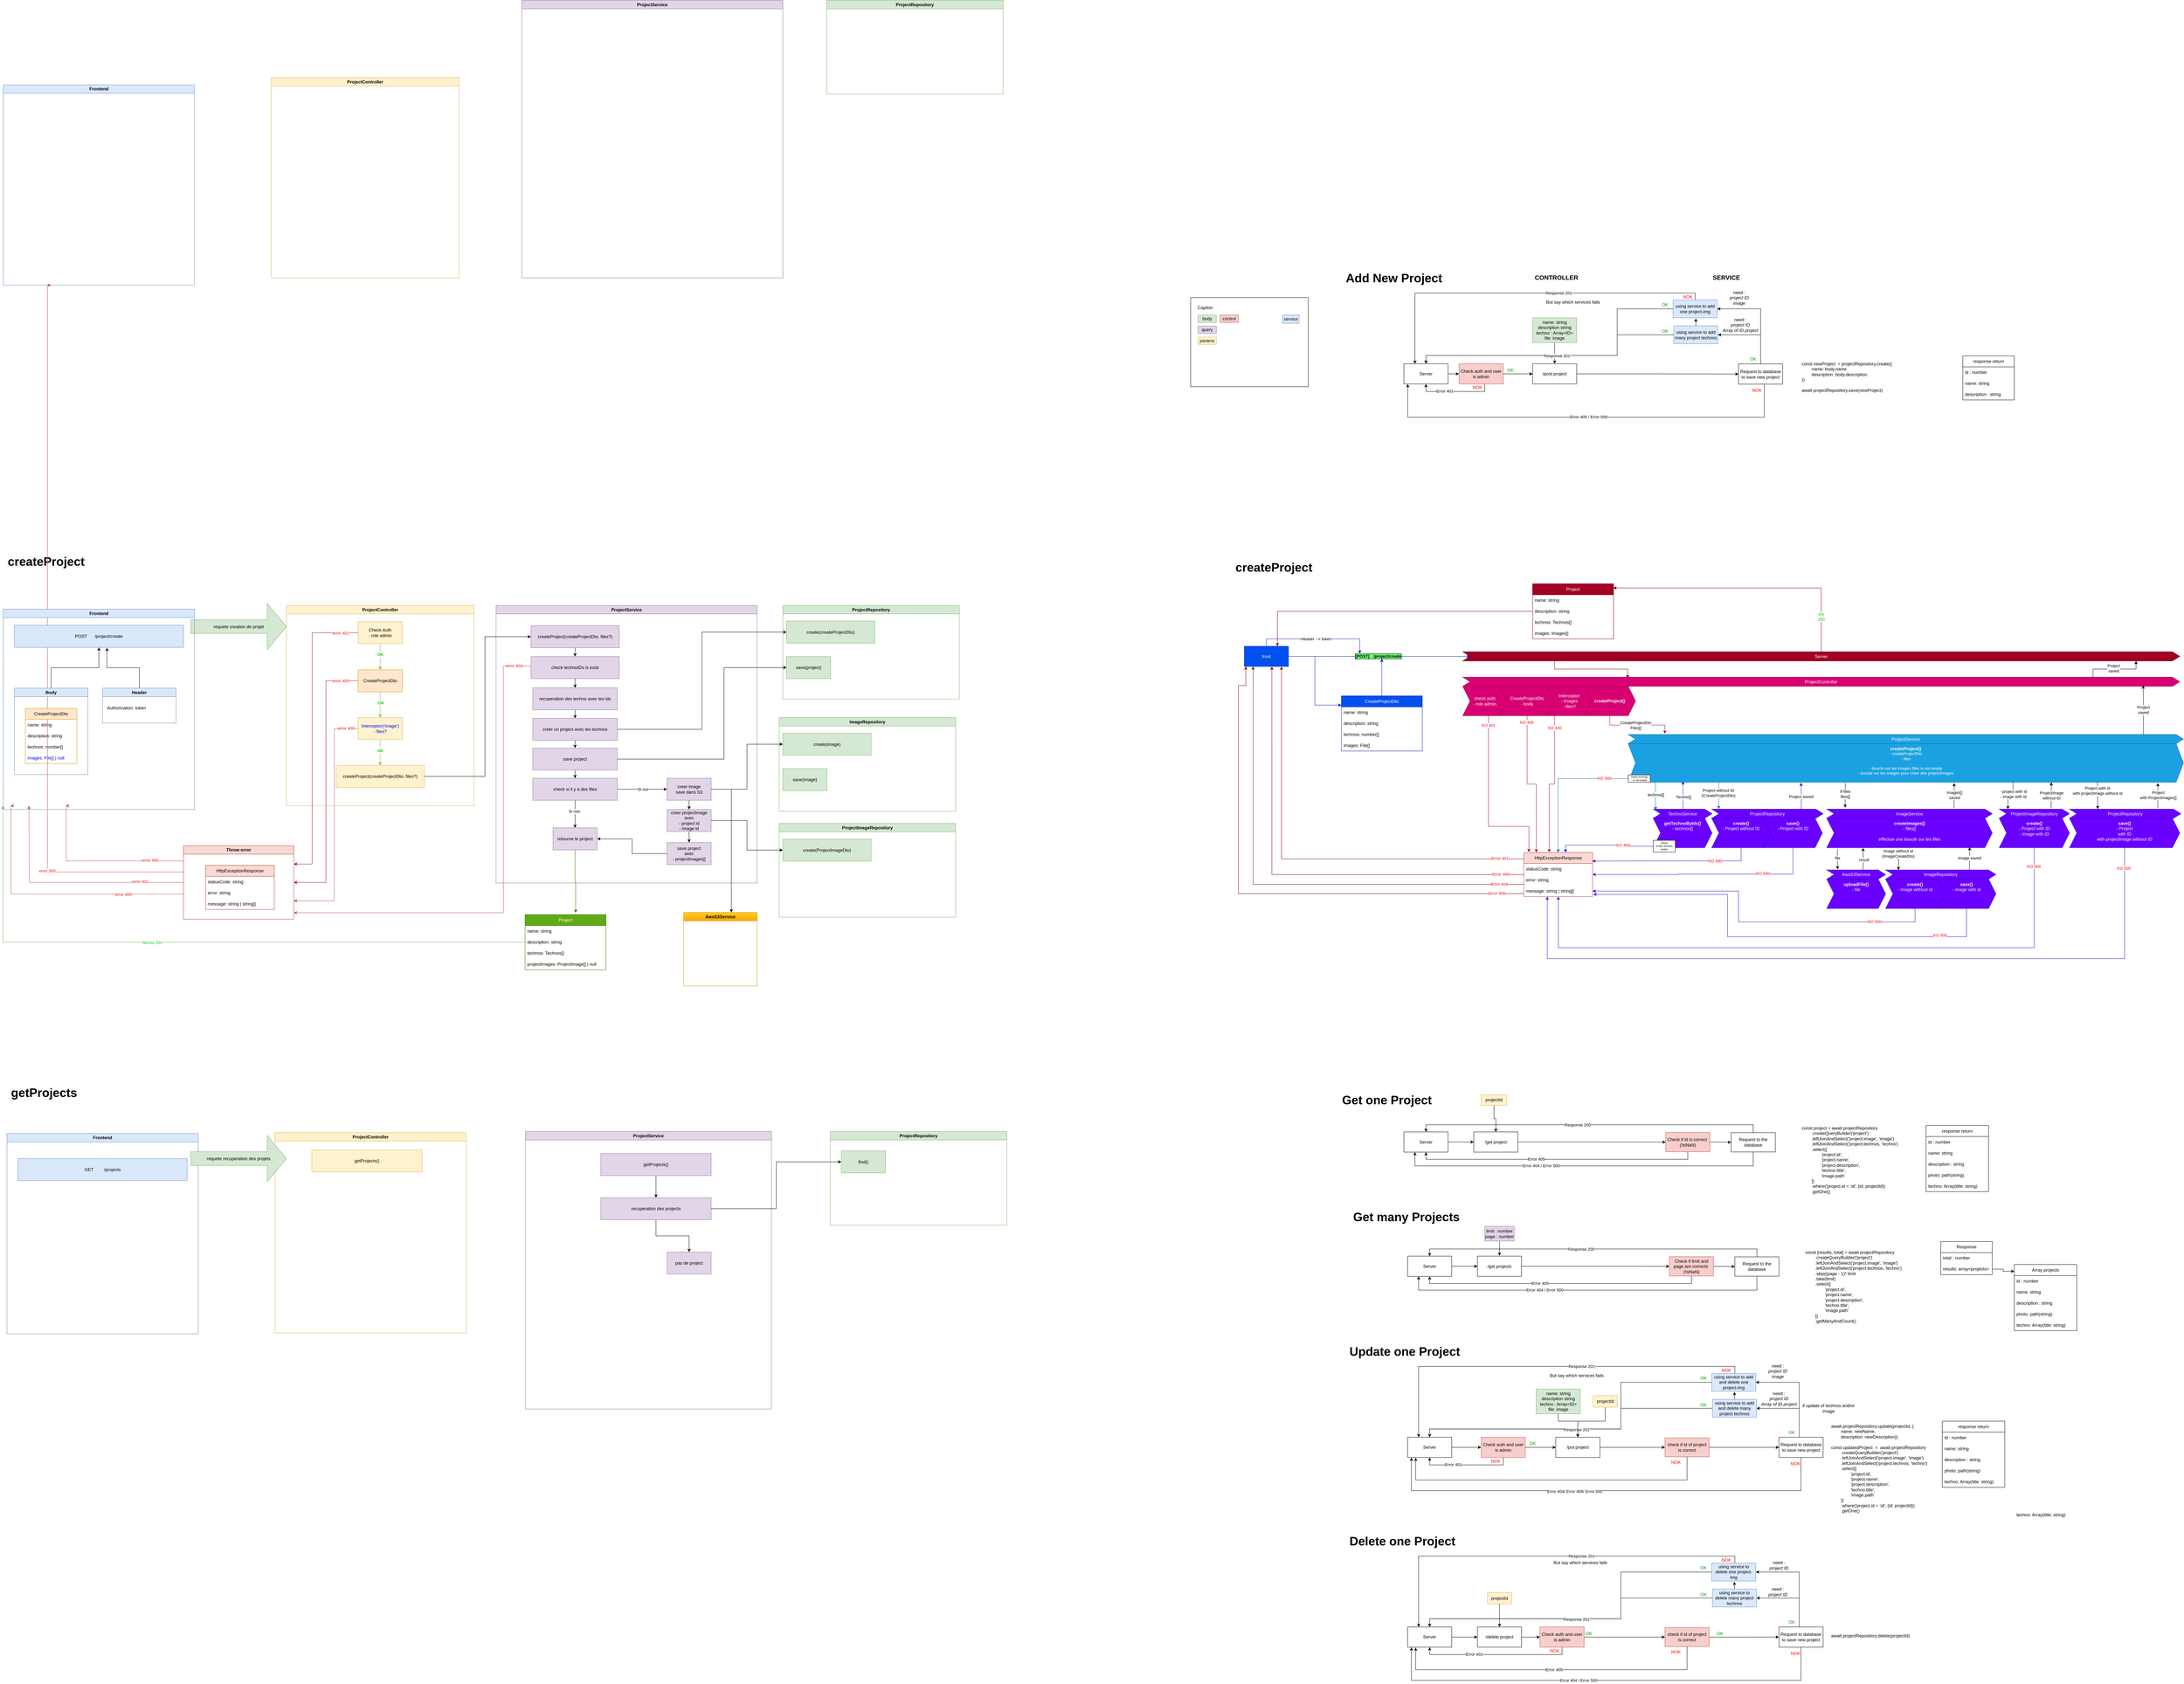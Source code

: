 <mxfile version="24.7.17">
  <diagram name="Page-1" id="Ivh299RitRnoYVwxjOdh">
    <mxGraphModel dx="5377" dy="1879" grid="1" gridSize="10" guides="1" tooltips="1" connect="1" arrows="1" fold="1" page="1" pageScale="1" pageWidth="827" pageHeight="1169" math="0" shadow="0">
      <root>
        <mxCell id="0" />
        <mxCell id="1" parent="0" />
        <mxCell id="XzdNKWaJprYKKExX68f9-235" style="edgeStyle=orthogonalEdgeStyle;rounded=0;orthogonalLoop=1;jettySize=auto;html=1;entryX=0.184;entryY=1.016;entryDx=0;entryDy=0;entryPerimeter=0;" parent="1" source="XzdNKWaJprYKKExX68f9-232" target="XzdNKWaJprYKKExX68f9-179" edge="1">
          <mxGeometry relative="1" as="geometry">
            <Array as="points">
              <mxPoint x="790" y="2898" />
              <mxPoint x="52" y="2898" />
            </Array>
          </mxGeometry>
        </mxCell>
        <mxCell id="rn9WdZCYMhVPytGbhueB-57" value="" style="rounded=0;whiteSpace=wrap;html=1;" parent="1" vertex="1">
          <mxGeometry x="-560" y="-318.5" width="320" height="242.5" as="geometry" />
        </mxCell>
        <mxCell id="rn9WdZCYMhVPytGbhueB-3" style="edgeStyle=orthogonalEdgeStyle;rounded=0;orthogonalLoop=1;jettySize=auto;html=1;entryX=0;entryY=0.5;entryDx=0;entryDy=0;" parent="1" source="rn9WdZCYMhVPytGbhueB-9" target="rn9WdZCYMhVPytGbhueB-2" edge="1">
          <mxGeometry relative="1" as="geometry" />
        </mxCell>
        <mxCell id="rn9WdZCYMhVPytGbhueB-1" value="Server" style="rounded=0;whiteSpace=wrap;html=1;" parent="1" vertex="1">
          <mxGeometry x="20" y="-138.5" width="120" height="55" as="geometry" />
        </mxCell>
        <mxCell id="qWGvEcqqjkuzQpzyI-Ct-2" style="edgeStyle=orthogonalEdgeStyle;rounded=0;orthogonalLoop=1;jettySize=auto;html=1;entryX=0;entryY=0.5;entryDx=0;entryDy=0;" parent="1" source="rn9WdZCYMhVPytGbhueB-2" target="rn9WdZCYMhVPytGbhueB-33" edge="1">
          <mxGeometry relative="1" as="geometry">
            <mxPoint x="560" y="-111" as="targetPoint" />
          </mxGeometry>
        </mxCell>
        <mxCell id="rn9WdZCYMhVPytGbhueB-2" value="/post project" style="rounded=0;whiteSpace=wrap;html=1;" parent="1" vertex="1">
          <mxGeometry x="370" y="-138.5" width="120" height="55" as="geometry" />
        </mxCell>
        <mxCell id="rn9WdZCYMhVPytGbhueB-5" style="edgeStyle=orthogonalEdgeStyle;rounded=0;orthogonalLoop=1;jettySize=auto;html=1;" parent="1" source="rn9WdZCYMhVPytGbhueB-4" target="rn9WdZCYMhVPytGbhueB-2" edge="1">
          <mxGeometry relative="1" as="geometry" />
        </mxCell>
        <mxCell id="rn9WdZCYMhVPytGbhueB-4" value="name: string&lt;div&gt;description string&lt;/div&gt;&lt;div&gt;techno : Array&amp;lt;ID&amp;gt;&lt;/div&gt;&lt;div&gt;file: image&lt;/div&gt;" style="rounded=0;whiteSpace=wrap;html=1;fillColor=#d5e8d4;strokeColor=#82b366;" parent="1" vertex="1">
          <mxGeometry x="370" y="-263.5" width="120" height="67.5" as="geometry" />
        </mxCell>
        <mxCell id="rn9WdZCYMhVPytGbhueB-6" value="body" style="rounded=0;whiteSpace=wrap;html=1;fillColor=#d5e8d4;strokeColor=#82b366;" parent="1" vertex="1">
          <mxGeometry x="-540" y="-271" width="50" height="20" as="geometry" />
        </mxCell>
        <mxCell id="rn9WdZCYMhVPytGbhueB-7" value="query" style="rounded=0;whiteSpace=wrap;html=1;fillColor=#e1d5e7;strokeColor=#9673a6;" parent="1" vertex="1">
          <mxGeometry x="-540" y="-241" width="50" height="20" as="geometry" />
        </mxCell>
        <mxCell id="rn9WdZCYMhVPytGbhueB-8" value="params" style="rounded=0;whiteSpace=wrap;html=1;fillColor=#fff2cc;strokeColor=#d6b656;" parent="1" vertex="1">
          <mxGeometry x="-540" y="-211" width="50" height="20" as="geometry" />
        </mxCell>
        <mxCell id="rn9WdZCYMhVPytGbhueB-13" style="edgeStyle=orthogonalEdgeStyle;rounded=0;orthogonalLoop=1;jettySize=auto;html=1;entryX=0.5;entryY=1;entryDx=0;entryDy=0;" parent="1" source="rn9WdZCYMhVPytGbhueB-9" target="rn9WdZCYMhVPytGbhueB-1" edge="1">
          <mxGeometry relative="1" as="geometry">
            <Array as="points">
              <mxPoint x="240" y="-63" />
              <mxPoint x="80" y="-63" />
            </Array>
          </mxGeometry>
        </mxCell>
        <mxCell id="rn9WdZCYMhVPytGbhueB-18" value="Error 401" style="edgeLabel;html=1;align=center;verticalAlign=middle;resizable=0;points=[];" parent="rn9WdZCYMhVPytGbhueB-13" vertex="1" connectable="0">
          <mxGeometry x="0.296" y="-1" relative="1" as="geometry">
            <mxPoint as="offset" />
          </mxGeometry>
        </mxCell>
        <mxCell id="rn9WdZCYMhVPytGbhueB-11" value="&lt;font style=&quot;font-size: 17px;&quot;&gt;CONTROLLER&lt;/font&gt;" style="text;html=1;align=center;verticalAlign=middle;whiteSpace=wrap;rounded=0;fontStyle=1" parent="1" vertex="1">
          <mxGeometry x="360" y="-392.25" width="150" height="40" as="geometry" />
        </mxCell>
        <mxCell id="rn9WdZCYMhVPytGbhueB-12" value="control" style="rounded=0;whiteSpace=wrap;html=1;fillColor=#f8cecc;strokeColor=#b85450;" parent="1" vertex="1">
          <mxGeometry x="-480" y="-271" width="50" height="20" as="geometry" />
        </mxCell>
        <mxCell id="rn9WdZCYMhVPytGbhueB-14" value="NOK" style="text;html=1;align=center;verticalAlign=middle;whiteSpace=wrap;rounded=0;fontColor=#FF0000;" parent="1" vertex="1">
          <mxGeometry x="190" y="-89.5" width="60" height="30" as="geometry" />
        </mxCell>
        <mxCell id="rn9WdZCYMhVPytGbhueB-19" value="&lt;font style=&quot;font-size: 17px;&quot;&gt;SERVICE&lt;/font&gt;" style="text;html=1;align=center;verticalAlign=middle;whiteSpace=wrap;rounded=0;fontStyle=1" parent="1" vertex="1">
          <mxGeometry x="822" y="-392.25" width="150" height="40" as="geometry" />
        </mxCell>
        <mxCell id="rn9WdZCYMhVPytGbhueB-26" value="OK" style="text;html=1;align=center;verticalAlign=middle;whiteSpace=wrap;rounded=0;fontColor=#009900;" parent="1" vertex="1">
          <mxGeometry x="280" y="-136" width="60" height="30" as="geometry" />
        </mxCell>
        <mxCell id="XzdNKWaJprYKKExX68f9-53" style="edgeStyle=orthogonalEdgeStyle;rounded=0;orthogonalLoop=1;jettySize=auto;html=1;entryX=1;entryY=0.5;entryDx=0;entryDy=0;" parent="1" source="rn9WdZCYMhVPytGbhueB-33" target="XzdNKWaJprYKKExX68f9-51" edge="1">
          <mxGeometry relative="1" as="geometry">
            <Array as="points">
              <mxPoint x="990" y="-217" />
            </Array>
          </mxGeometry>
        </mxCell>
        <mxCell id="XzdNKWaJprYKKExX68f9-54" style="edgeStyle=orthogonalEdgeStyle;rounded=0;orthogonalLoop=1;jettySize=auto;html=1;entryX=1;entryY=0.5;entryDx=0;entryDy=0;" parent="1" source="rn9WdZCYMhVPytGbhueB-33" target="XzdNKWaJprYKKExX68f9-52" edge="1">
          <mxGeometry relative="1" as="geometry">
            <Array as="points">
              <mxPoint x="990" y="-288" />
            </Array>
          </mxGeometry>
        </mxCell>
        <mxCell id="rn9WdZCYMhVPytGbhueB-33" value="Request to database to save new project" style="rounded=0;whiteSpace=wrap;html=1;" parent="1" vertex="1">
          <mxGeometry x="930" y="-138" width="120" height="55" as="geometry" />
        </mxCell>
        <mxCell id="rn9WdZCYMhVPytGbhueB-46" style="edgeStyle=orthogonalEdgeStyle;rounded=0;orthogonalLoop=1;jettySize=auto;html=1;entryX=0.087;entryY=1.007;entryDx=0;entryDy=0;entryPerimeter=0;" parent="1" source="rn9WdZCYMhVPytGbhueB-33" target="rn9WdZCYMhVPytGbhueB-1" edge="1">
          <mxGeometry relative="1" as="geometry">
            <Array as="points">
              <mxPoint x="1000" y="7" />
              <mxPoint x="30" y="7" />
            </Array>
          </mxGeometry>
        </mxCell>
        <mxCell id="qWGvEcqqjkuzQpzyI-Ct-7" value="Error 405 / Error 500" style="edgeLabel;html=1;align=center;verticalAlign=middle;resizable=0;points=[];" parent="rn9WdZCYMhVPytGbhueB-46" vertex="1" connectable="0">
          <mxGeometry x="-0.011" y="-1" relative="1" as="geometry">
            <mxPoint as="offset" />
          </mxGeometry>
        </mxCell>
        <mxCell id="rn9WdZCYMhVPytGbhueB-47" value="NOK" style="text;html=1;align=center;verticalAlign=middle;whiteSpace=wrap;rounded=0;fontColor=#FF0000;" parent="1" vertex="1">
          <mxGeometry x="950" y="-81" width="60" height="30" as="geometry" />
        </mxCell>
        <mxCell id="rn9WdZCYMhVPytGbhueB-52" value="response return" style="swimlane;fontStyle=0;childLayout=stackLayout;horizontal=1;startSize=30;horizontalStack=0;resizeParent=1;resizeParentMax=0;resizeLast=0;collapsible=1;marginBottom=0;whiteSpace=wrap;html=1;" parent="1" vertex="1">
          <mxGeometry x="1540" y="-160" width="140" height="120" as="geometry" />
        </mxCell>
        <mxCell id="rn9WdZCYMhVPytGbhueB-53" value="id : number" style="text;strokeColor=none;fillColor=none;align=left;verticalAlign=middle;spacingLeft=4;spacingRight=4;overflow=hidden;points=[[0,0.5],[1,0.5]];portConstraint=eastwest;rotatable=0;whiteSpace=wrap;html=1;" parent="rn9WdZCYMhVPytGbhueB-52" vertex="1">
          <mxGeometry y="30" width="140" height="30" as="geometry" />
        </mxCell>
        <mxCell id="rn9WdZCYMhVPytGbhueB-54" value="name: string" style="text;strokeColor=none;fillColor=none;align=left;verticalAlign=middle;spacingLeft=4;spacingRight=4;overflow=hidden;points=[[0,0.5],[1,0.5]];portConstraint=eastwest;rotatable=0;whiteSpace=wrap;html=1;" parent="rn9WdZCYMhVPytGbhueB-52" vertex="1">
          <mxGeometry y="60" width="140" height="30" as="geometry" />
        </mxCell>
        <mxCell id="rn9WdZCYMhVPytGbhueB-55" value="description : string" style="text;strokeColor=none;fillColor=none;align=left;verticalAlign=middle;spacingLeft=4;spacingRight=4;overflow=hidden;points=[[0,0.5],[1,0.5]];portConstraint=eastwest;rotatable=0;whiteSpace=wrap;html=1;" parent="rn9WdZCYMhVPytGbhueB-52" vertex="1">
          <mxGeometry y="90" width="140" height="30" as="geometry" />
        </mxCell>
        <mxCell id="rn9WdZCYMhVPytGbhueB-56" value="Add New Project" style="text;html=1;align=left;verticalAlign=middle;whiteSpace=wrap;rounded=0;fontStyle=1;fontSize=33;" parent="1" vertex="1">
          <mxGeometry x="-140" y="-387.25" width="380" height="30" as="geometry" />
        </mxCell>
        <mxCell id="rn9WdZCYMhVPytGbhueB-58" value="Caption" style="text;html=1;align=center;verticalAlign=middle;whiteSpace=wrap;rounded=0;" parent="1" vertex="1">
          <mxGeometry x="-550" y="-306" width="60" height="30" as="geometry" />
        </mxCell>
        <mxCell id="rn9WdZCYMhVPytGbhueB-59" value="OK" style="text;html=1;align=center;verticalAlign=middle;whiteSpace=wrap;rounded=0;fontColor=#009900;" parent="1" vertex="1">
          <mxGeometry x="940" y="-166" width="60" height="30" as="geometry" />
        </mxCell>
        <mxCell id="XzdNKWaJprYKKExX68f9-50" value="service" style="rounded=0;whiteSpace=wrap;html=1;fillColor=#dae8fc;strokeColor=#6c8ebf;" parent="1" vertex="1">
          <mxGeometry x="-310" y="-271" width="45" height="22.5" as="geometry" />
        </mxCell>
        <mxCell id="XzdNKWaJprYKKExX68f9-57" style="edgeStyle=orthogonalEdgeStyle;rounded=0;orthogonalLoop=1;jettySize=auto;html=1;" parent="1" source="XzdNKWaJprYKKExX68f9-51" target="rn9WdZCYMhVPytGbhueB-1" edge="1">
          <mxGeometry relative="1" as="geometry">
            <Array as="points">
              <mxPoint x="600" y="-217" />
              <mxPoint x="600" y="-161" />
              <mxPoint x="80" y="-161" />
            </Array>
          </mxGeometry>
        </mxCell>
        <mxCell id="XzdNKWaJprYKKExX68f9-66" style="edgeStyle=orthogonalEdgeStyle;rounded=0;orthogonalLoop=1;jettySize=auto;html=1;" parent="1" source="XzdNKWaJprYKKExX68f9-51" edge="1">
          <mxGeometry relative="1" as="geometry">
            <mxPoint x="814" y="-261" as="targetPoint" />
          </mxGeometry>
        </mxCell>
        <mxCell id="XzdNKWaJprYKKExX68f9-51" value="using service to add many project technos" style="rounded=0;whiteSpace=wrap;html=1;fillColor=#dae8fc;strokeColor=#6c8ebf;" parent="1" vertex="1">
          <mxGeometry x="754" y="-241.62" width="120" height="48.75" as="geometry" />
        </mxCell>
        <mxCell id="XzdNKWaJprYKKExX68f9-58" style="edgeStyle=orthogonalEdgeStyle;rounded=0;orthogonalLoop=1;jettySize=auto;html=1;" parent="1" source="XzdNKWaJprYKKExX68f9-52" target="rn9WdZCYMhVPytGbhueB-1" edge="1">
          <mxGeometry relative="1" as="geometry">
            <Array as="points">
              <mxPoint x="600" y="-288" />
              <mxPoint x="600" y="-161" />
              <mxPoint x="80" y="-161" />
            </Array>
          </mxGeometry>
        </mxCell>
        <mxCell id="XzdNKWaJprYKKExX68f9-59" value="Response 201" style="edgeLabel;html=1;align=center;verticalAlign=middle;resizable=0;points=[];" parent="XzdNKWaJprYKKExX68f9-58" vertex="1" connectable="0">
          <mxGeometry x="0.08" y="1" relative="1" as="geometry">
            <mxPoint as="offset" />
          </mxGeometry>
        </mxCell>
        <mxCell id="XzdNKWaJprYKKExX68f9-68" style="edgeStyle=orthogonalEdgeStyle;rounded=0;orthogonalLoop=1;jettySize=auto;html=1;entryX=0.25;entryY=0;entryDx=0;entryDy=0;" parent="1" source="XzdNKWaJprYKKExX68f9-52" target="rn9WdZCYMhVPytGbhueB-1" edge="1">
          <mxGeometry relative="1" as="geometry">
            <Array as="points">
              <mxPoint x="812" y="-331" />
              <mxPoint x="50" y="-331" />
            </Array>
          </mxGeometry>
        </mxCell>
        <mxCell id="XzdNKWaJprYKKExX68f9-73" value="Response 201" style="edgeLabel;html=1;align=center;verticalAlign=middle;resizable=0;points=[];" parent="XzdNKWaJprYKKExX68f9-68" vertex="1" connectable="0">
          <mxGeometry x="-0.07" y="2" relative="1" as="geometry">
            <mxPoint x="62" y="-2" as="offset" />
          </mxGeometry>
        </mxCell>
        <mxCell id="XzdNKWaJprYKKExX68f9-52" value="using service to add one project-img" style="rounded=0;whiteSpace=wrap;html=1;fillColor=#dae8fc;strokeColor=#6c8ebf;" parent="1" vertex="1">
          <mxGeometry x="752" y="-312.25" width="120" height="48.75" as="geometry" />
        </mxCell>
        <mxCell id="XzdNKWaJprYKKExX68f9-55" value="need :&lt;div&gt;&lt;i&gt;project ID&lt;/i&gt;&lt;/div&gt;&lt;div&gt;&lt;i&gt;image&lt;/i&gt;&lt;/div&gt;" style="text;html=1;align=center;verticalAlign=middle;whiteSpace=wrap;rounded=0;" parent="1" vertex="1">
          <mxGeometry x="882" y="-347.25" width="100" height="58.75" as="geometry" />
        </mxCell>
        <mxCell id="XzdNKWaJprYKKExX68f9-56" value="need :&lt;div&gt;&lt;i&gt;project ID&lt;/i&gt;&lt;/div&gt;&lt;div&gt;&lt;i&gt;Array of ID project&lt;/i&gt;&lt;/div&gt;" style="text;html=1;align=center;verticalAlign=middle;whiteSpace=wrap;rounded=0;" parent="1" vertex="1">
          <mxGeometry x="885" y="-272.88" width="100" height="58.75" as="geometry" />
        </mxCell>
        <mxCell id="XzdNKWaJprYKKExX68f9-60" value="OK" style="text;html=1;align=center;verticalAlign=middle;whiteSpace=wrap;rounded=0;fontColor=#009900;" parent="1" vertex="1">
          <mxGeometry x="700" y="-241.62" width="60" height="30" as="geometry" />
        </mxCell>
        <mxCell id="XzdNKWaJprYKKExX68f9-61" value="OK" style="text;html=1;align=center;verticalAlign=middle;whiteSpace=wrap;rounded=0;fontColor=#009900;" parent="1" vertex="1">
          <mxGeometry x="700" y="-314.5" width="60" height="30" as="geometry" />
        </mxCell>
        <mxCell id="XzdNKWaJprYKKExX68f9-69" value="NOK" style="text;html=1;align=center;verticalAlign=middle;whiteSpace=wrap;rounded=0;fontColor=#FF0000;" parent="1" vertex="1">
          <mxGeometry x="762" y="-335" width="60" height="30" as="geometry" />
        </mxCell>
        <mxCell id="XzdNKWaJprYKKExX68f9-74" value="But say which services fails" style="text;html=1;align=center;verticalAlign=middle;whiteSpace=wrap;rounded=0;" parent="1" vertex="1">
          <mxGeometry x="400" y="-321" width="160" height="30" as="geometry" />
        </mxCell>
        <mxCell id="XzdNKWaJprYKKExX68f9-75" style="edgeStyle=orthogonalEdgeStyle;rounded=0;orthogonalLoop=1;jettySize=auto;html=1;entryX=0;entryY=0.5;entryDx=0;entryDy=0;" parent="1" source="XzdNKWaJprYKKExX68f9-76" target="XzdNKWaJprYKKExX68f9-78" edge="1">
          <mxGeometry relative="1" as="geometry" />
        </mxCell>
        <mxCell id="XzdNKWaJprYKKExX68f9-76" value="Server" style="rounded=0;whiteSpace=wrap;html=1;" parent="1" vertex="1">
          <mxGeometry x="20" y="1951.12" width="120" height="55" as="geometry" />
        </mxCell>
        <mxCell id="XzdNKWaJprYKKExX68f9-135" style="edgeStyle=orthogonalEdgeStyle;rounded=0;orthogonalLoop=1;jettySize=auto;html=1;" parent="1" source="XzdNKWaJprYKKExX68f9-78" target="XzdNKWaJprYKKExX68f9-132" edge="1">
          <mxGeometry relative="1" as="geometry" />
        </mxCell>
        <mxCell id="XzdNKWaJprYKKExX68f9-78" value="/get project" style="rounded=0;whiteSpace=wrap;html=1;" parent="1" vertex="1">
          <mxGeometry x="210" y="1951.12" width="120" height="55" as="geometry" />
        </mxCell>
        <mxCell id="XzdNKWaJprYKKExX68f9-110" value="response return" style="swimlane;fontStyle=0;childLayout=stackLayout;horizontal=1;startSize=30;horizontalStack=0;resizeParent=1;resizeParentMax=0;resizeLast=0;collapsible=1;marginBottom=0;whiteSpace=wrap;html=1;" parent="1" vertex="1">
          <mxGeometry x="1440" y="1933.62" width="170" height="180" as="geometry" />
        </mxCell>
        <mxCell id="XzdNKWaJprYKKExX68f9-111" value="id : number" style="text;strokeColor=none;fillColor=none;align=left;verticalAlign=middle;spacingLeft=4;spacingRight=4;overflow=hidden;points=[[0,0.5],[1,0.5]];portConstraint=eastwest;rotatable=0;whiteSpace=wrap;html=1;" parent="XzdNKWaJprYKKExX68f9-110" vertex="1">
          <mxGeometry y="30" width="170" height="30" as="geometry" />
        </mxCell>
        <mxCell id="XzdNKWaJprYKKExX68f9-112" value="name: string" style="text;strokeColor=none;fillColor=none;align=left;verticalAlign=middle;spacingLeft=4;spacingRight=4;overflow=hidden;points=[[0,0.5],[1,0.5]];portConstraint=eastwest;rotatable=0;whiteSpace=wrap;html=1;" parent="XzdNKWaJprYKKExX68f9-110" vertex="1">
          <mxGeometry y="60" width="170" height="30" as="geometry" />
        </mxCell>
        <mxCell id="XzdNKWaJprYKKExX68f9-113" value="description : string" style="text;strokeColor=none;fillColor=none;align=left;verticalAlign=middle;spacingLeft=4;spacingRight=4;overflow=hidden;points=[[0,0.5],[1,0.5]];portConstraint=eastwest;rotatable=0;whiteSpace=wrap;html=1;" parent="XzdNKWaJprYKKExX68f9-110" vertex="1">
          <mxGeometry y="90" width="170" height="30" as="geometry" />
        </mxCell>
        <mxCell id="XzdNKWaJprYKKExX68f9-145" value="photo: path(string)" style="text;strokeColor=none;fillColor=none;align=left;verticalAlign=middle;spacingLeft=4;spacingRight=4;overflow=hidden;points=[[0,0.5],[1,0.5]];portConstraint=eastwest;rotatable=0;whiteSpace=wrap;html=1;" parent="XzdNKWaJprYKKExX68f9-110" vertex="1">
          <mxGeometry y="120" width="170" height="30" as="geometry" />
        </mxCell>
        <mxCell id="XzdNKWaJprYKKExX68f9-146" value="techno: Array(title: string)" style="text;strokeColor=none;fillColor=none;align=left;verticalAlign=middle;spacingLeft=4;spacingRight=4;overflow=hidden;points=[[0,0.5],[1,0.5]];portConstraint=eastwest;rotatable=0;whiteSpace=wrap;html=1;" parent="XzdNKWaJprYKKExX68f9-110" vertex="1">
          <mxGeometry y="150" width="170" height="30" as="geometry" />
        </mxCell>
        <mxCell id="XzdNKWaJprYKKExX68f9-114" value="Get one Project" style="text;html=1;align=left;verticalAlign=middle;whiteSpace=wrap;rounded=0;fontStyle=1;fontSize=33;" parent="1" vertex="1">
          <mxGeometry x="-150" y="1850" width="380" height="28" as="geometry" />
        </mxCell>
        <mxCell id="XzdNKWaJprYKKExX68f9-131" style="edgeStyle=orthogonalEdgeStyle;rounded=0;orthogonalLoop=1;jettySize=auto;html=1;entryX=0.5;entryY=0;entryDx=0;entryDy=0;" parent="1" source="XzdNKWaJprYKKExX68f9-130" target="XzdNKWaJprYKKExX68f9-78" edge="1">
          <mxGeometry relative="1" as="geometry" />
        </mxCell>
        <mxCell id="XzdNKWaJprYKKExX68f9-130" value="projectId" style="rounded=0;whiteSpace=wrap;html=1;fillColor=#fff2cc;strokeColor=#d6b656;" parent="1" vertex="1">
          <mxGeometry x="230" y="1850" width="70" height="28.76" as="geometry" />
        </mxCell>
        <mxCell id="XzdNKWaJprYKKExX68f9-136" style="edgeStyle=orthogonalEdgeStyle;rounded=0;orthogonalLoop=1;jettySize=auto;html=1;entryX=0.5;entryY=1;entryDx=0;entryDy=0;" parent="1" source="XzdNKWaJprYKKExX68f9-132" target="XzdNKWaJprYKKExX68f9-76" edge="1">
          <mxGeometry relative="1" as="geometry">
            <Array as="points">
              <mxPoint x="792" y="2025.62" />
              <mxPoint x="80" y="2025.62" />
            </Array>
          </mxGeometry>
        </mxCell>
        <mxCell id="XzdNKWaJprYKKExX68f9-137" value="Error 405" style="edgeLabel;html=1;align=center;verticalAlign=middle;resizable=0;points=[];" parent="XzdNKWaJprYKKExX68f9-136" vertex="1" connectable="0">
          <mxGeometry x="0.15" y="2" relative="1" as="geometry">
            <mxPoint y="-3" as="offset" />
          </mxGeometry>
        </mxCell>
        <mxCell id="XzdNKWaJprYKKExX68f9-142" style="edgeStyle=orthogonalEdgeStyle;rounded=0;orthogonalLoop=1;jettySize=auto;html=1;entryX=0;entryY=0.5;entryDx=0;entryDy=0;" parent="1" source="XzdNKWaJprYKKExX68f9-132" target="XzdNKWaJprYKKExX68f9-133" edge="1">
          <mxGeometry relative="1" as="geometry" />
        </mxCell>
        <mxCell id="XzdNKWaJprYKKExX68f9-132" value="Check if id is correct&amp;nbsp;&lt;br&gt;(!isNaN)" style="rounded=0;whiteSpace=wrap;html=1;fillColor=#f8cecc;strokeColor=#b85450;" parent="1" vertex="1">
          <mxGeometry x="732" y="1952.62" width="120" height="52.5" as="geometry" />
        </mxCell>
        <mxCell id="XzdNKWaJprYKKExX68f9-139" style="edgeStyle=orthogonalEdgeStyle;rounded=0;orthogonalLoop=1;jettySize=auto;html=1;entryX=0.25;entryY=1;entryDx=0;entryDy=0;" parent="1" source="XzdNKWaJprYKKExX68f9-133" target="XzdNKWaJprYKKExX68f9-76" edge="1">
          <mxGeometry relative="1" as="geometry">
            <Array as="points">
              <mxPoint x="970" y="2043.62" />
              <mxPoint x="50" y="2043.62" />
            </Array>
          </mxGeometry>
        </mxCell>
        <mxCell id="XzdNKWaJprYKKExX68f9-140" value="Error 404 / Error 500" style="edgeLabel;html=1;align=center;verticalAlign=middle;resizable=0;points=[];" parent="XzdNKWaJprYKKExX68f9-139" vertex="1" connectable="0">
          <mxGeometry x="0.236" y="-1" relative="1" as="geometry">
            <mxPoint as="offset" />
          </mxGeometry>
        </mxCell>
        <mxCell id="XzdNKWaJprYKKExX68f9-143" style="edgeStyle=orthogonalEdgeStyle;rounded=0;orthogonalLoop=1;jettySize=auto;html=1;entryX=0.5;entryY=0;entryDx=0;entryDy=0;" parent="1" source="XzdNKWaJprYKKExX68f9-133" target="XzdNKWaJprYKKExX68f9-76" edge="1">
          <mxGeometry relative="1" as="geometry">
            <Array as="points">
              <mxPoint x="970" y="1931.62" />
              <mxPoint x="80" y="1931.62" />
            </Array>
          </mxGeometry>
        </mxCell>
        <mxCell id="XzdNKWaJprYKKExX68f9-144" value="Response 200" style="edgeLabel;html=1;align=center;verticalAlign=middle;resizable=0;points=[];" parent="XzdNKWaJprYKKExX68f9-143" vertex="1" connectable="0">
          <mxGeometry x="0.074" relative="1" as="geometry">
            <mxPoint as="offset" />
          </mxGeometry>
        </mxCell>
        <mxCell id="XzdNKWaJprYKKExX68f9-133" value="Request to the database" style="rounded=0;whiteSpace=wrap;html=1;" parent="1" vertex="1">
          <mxGeometry x="910" y="1953.12" width="120" height="52.5" as="geometry" />
        </mxCell>
        <mxCell id="XzdNKWaJprYKKExX68f9-134" value="&lt;div&gt;const project = await projectRepository&lt;/div&gt;&lt;div&gt;&lt;span style=&quot;white-space: pre;&quot;&gt;&#x9;&lt;/span&gt;.createQueryBuilder(&#39;project&#39;)&lt;br&gt;&lt;/div&gt;&lt;div&gt;&lt;span style=&quot;white-space: pre;&quot;&gt;&#x9;&lt;/span&gt;.leftJoinAndSelect(&#39;project.image&#39;, &#39;image&#39;)&lt;br&gt;&lt;/div&gt;&lt;div&gt;&lt;span style=&quot;white-space: pre;&quot;&gt;&#x9;&lt;/span&gt;.leftJoinAndSelect(&#39;project.technos, &#39;techno&#39;)&lt;br&gt;&lt;/div&gt;&lt;div&gt;&lt;span style=&quot;white-space: pre;&quot;&gt;&#x9;&lt;/span&gt;.select([&lt;/div&gt;&lt;div&gt;&lt;span style=&quot;white-space: pre;&quot;&gt;&#x9;&lt;/span&gt;&lt;span style=&quot;white-space: pre;&quot;&gt;&#x9;&lt;/span&gt;&#39;project.id&#39;,&lt;br&gt;&lt;/div&gt;&lt;div&gt;&lt;span style=&quot;white-space: pre;&quot;&gt;&#x9;&lt;/span&gt;&lt;span style=&quot;white-space: pre;&quot;&gt;&#x9;&lt;/span&gt;&#39;project.name&#39;,&lt;br&gt;&lt;/div&gt;&lt;div&gt;&lt;span style=&quot;white-space: pre;&quot;&gt;&#x9;&lt;/span&gt;&lt;span style=&quot;white-space: pre;&quot;&gt;&#x9;&lt;/span&gt;&#39;project.description&#39;,&lt;br&gt;&lt;/div&gt;&lt;div&gt;&lt;span style=&quot;white-space: pre;&quot;&gt;&#x9;&lt;/span&gt;&lt;span style=&quot;white-space: pre;&quot;&gt;&#x9;&lt;/span&gt;&#39;techno.title&#39;,&lt;br&gt;&lt;/div&gt;&lt;div&gt;&lt;span style=&quot;white-space: pre;&quot;&gt;&#x9;&lt;/span&gt;&lt;span style=&quot;white-space: pre;&quot;&gt;&#x9;&lt;/span&gt;&#39;image.path&#39;&lt;br&gt;&lt;/div&gt;&lt;div&gt;&lt;span style=&quot;white-space: pre;&quot;&gt;&#x9;&lt;/span&gt;])&lt;br&gt;&lt;/div&gt;&lt;div&gt;&lt;span style=&quot;white-space: pre;&quot;&gt;&#x9;&lt;/span&gt;.where(&#39;project.id = :id&#39;, {id: projectId})&lt;br&gt;&lt;/div&gt;&lt;div&gt;&lt;span style=&quot;white-space: pre;&quot;&gt;&#x9;&lt;/span&gt;.getOne()&lt;br&gt;&lt;/div&gt;" style="text;html=1;align=left;verticalAlign=top;whiteSpace=wrap;rounded=0;" parent="1" vertex="1">
          <mxGeometry x="1100" y="1927.37" width="310" height="210.63" as="geometry" />
        </mxCell>
        <mxCell id="XzdNKWaJprYKKExX68f9-147" value="const newProject&amp;nbsp; = projectRepository.create({&lt;div&gt;&lt;span style=&quot;white-space: pre;&quot;&gt;&#x9;&lt;/span&gt;name: body.name&lt;br&gt;&lt;/div&gt;&lt;div&gt;&lt;span style=&quot;white-space: pre;&quot;&gt;&#x9;&lt;/span&gt;description: body.description&lt;br&gt;&lt;/div&gt;&lt;div&gt;})&lt;/div&gt;&lt;div&gt;&lt;br&gt;&lt;/div&gt;&lt;div&gt;await projectRepository.save(newProject)&lt;/div&gt;" style="text;html=1;align=left;verticalAlign=top;whiteSpace=wrap;rounded=0;" parent="1" vertex="1">
          <mxGeometry x="1100" y="-152.25" width="350" height="101.25" as="geometry" />
        </mxCell>
        <mxCell id="XzdNKWaJprYKKExX68f9-148" style="edgeStyle=orthogonalEdgeStyle;rounded=0;orthogonalLoop=1;jettySize=auto;html=1;entryX=0;entryY=0.5;entryDx=0;entryDy=0;" parent="1" source="XzdNKWaJprYKKExX68f9-149" target="XzdNKWaJprYKKExX68f9-151" edge="1">
          <mxGeometry relative="1" as="geometry" />
        </mxCell>
        <mxCell id="XzdNKWaJprYKKExX68f9-149" value="Server" style="rounded=0;whiteSpace=wrap;html=1;" parent="1" vertex="1">
          <mxGeometry x="30" y="2289.12" width="120" height="55" as="geometry" />
        </mxCell>
        <mxCell id="XzdNKWaJprYKKExX68f9-150" style="edgeStyle=orthogonalEdgeStyle;rounded=0;orthogonalLoop=1;jettySize=auto;html=1;" parent="1" source="XzdNKWaJprYKKExX68f9-151" target="XzdNKWaJprYKKExX68f9-164" edge="1">
          <mxGeometry relative="1" as="geometry" />
        </mxCell>
        <mxCell id="XzdNKWaJprYKKExX68f9-151" value="/get projects" style="rounded=0;whiteSpace=wrap;html=1;" parent="1" vertex="1">
          <mxGeometry x="220" y="2289.12" width="120" height="55" as="geometry" />
        </mxCell>
        <mxCell id="XzdNKWaJprYKKExX68f9-152" value="Array projects" style="swimlane;fontStyle=0;childLayout=stackLayout;horizontal=1;startSize=30;horizontalStack=0;resizeParent=1;resizeParentMax=0;resizeLast=0;collapsible=1;marginBottom=0;whiteSpace=wrap;html=1;" parent="1" vertex="1">
          <mxGeometry x="1680" y="2311.91" width="170" height="180" as="geometry" />
        </mxCell>
        <mxCell id="XzdNKWaJprYKKExX68f9-153" value="id : number" style="text;strokeColor=none;fillColor=none;align=left;verticalAlign=middle;spacingLeft=4;spacingRight=4;overflow=hidden;points=[[0,0.5],[1,0.5]];portConstraint=eastwest;rotatable=0;whiteSpace=wrap;html=1;" parent="XzdNKWaJprYKKExX68f9-152" vertex="1">
          <mxGeometry y="30" width="170" height="30" as="geometry" />
        </mxCell>
        <mxCell id="XzdNKWaJprYKKExX68f9-154" value="name: string" style="text;strokeColor=none;fillColor=none;align=left;verticalAlign=middle;spacingLeft=4;spacingRight=4;overflow=hidden;points=[[0,0.5],[1,0.5]];portConstraint=eastwest;rotatable=0;whiteSpace=wrap;html=1;" parent="XzdNKWaJprYKKExX68f9-152" vertex="1">
          <mxGeometry y="60" width="170" height="30" as="geometry" />
        </mxCell>
        <mxCell id="XzdNKWaJprYKKExX68f9-155" value="description : string" style="text;strokeColor=none;fillColor=none;align=left;verticalAlign=middle;spacingLeft=4;spacingRight=4;overflow=hidden;points=[[0,0.5],[1,0.5]];portConstraint=eastwest;rotatable=0;whiteSpace=wrap;html=1;" parent="XzdNKWaJprYKKExX68f9-152" vertex="1">
          <mxGeometry y="90" width="170" height="30" as="geometry" />
        </mxCell>
        <mxCell id="XzdNKWaJprYKKExX68f9-156" value="photo: path(string)" style="text;strokeColor=none;fillColor=none;align=left;verticalAlign=middle;spacingLeft=4;spacingRight=4;overflow=hidden;points=[[0,0.5],[1,0.5]];portConstraint=eastwest;rotatable=0;whiteSpace=wrap;html=1;" parent="XzdNKWaJprYKKExX68f9-152" vertex="1">
          <mxGeometry y="120" width="170" height="30" as="geometry" />
        </mxCell>
        <mxCell id="XzdNKWaJprYKKExX68f9-157" value="techno: Array(title: string)" style="text;strokeColor=none;fillColor=none;align=left;verticalAlign=middle;spacingLeft=4;spacingRight=4;overflow=hidden;points=[[0,0.5],[1,0.5]];portConstraint=eastwest;rotatable=0;whiteSpace=wrap;html=1;" parent="XzdNKWaJprYKKExX68f9-152" vertex="1">
          <mxGeometry y="150" width="170" height="30" as="geometry" />
        </mxCell>
        <mxCell id="XzdNKWaJprYKKExX68f9-158" value="Get many Projects" style="text;html=1;align=left;verticalAlign=middle;whiteSpace=wrap;rounded=0;fontStyle=1;fontSize=33;" parent="1" vertex="1">
          <mxGeometry x="-120" y="2168" width="380" height="28" as="geometry" />
        </mxCell>
        <mxCell id="XzdNKWaJprYKKExX68f9-161" style="edgeStyle=orthogonalEdgeStyle;rounded=0;orthogonalLoop=1;jettySize=auto;html=1;entryX=0.5;entryY=1;entryDx=0;entryDy=0;" parent="1" source="XzdNKWaJprYKKExX68f9-164" target="XzdNKWaJprYKKExX68f9-149" edge="1">
          <mxGeometry relative="1" as="geometry">
            <Array as="points">
              <mxPoint x="802" y="2363.62" />
              <mxPoint x="90" y="2363.62" />
            </Array>
          </mxGeometry>
        </mxCell>
        <mxCell id="XzdNKWaJprYKKExX68f9-162" value="Error 405" style="edgeLabel;html=1;align=center;verticalAlign=middle;resizable=0;points=[];" parent="XzdNKWaJprYKKExX68f9-161" vertex="1" connectable="0">
          <mxGeometry x="0.15" y="2" relative="1" as="geometry">
            <mxPoint y="-3" as="offset" />
          </mxGeometry>
        </mxCell>
        <mxCell id="XzdNKWaJprYKKExX68f9-163" style="edgeStyle=orthogonalEdgeStyle;rounded=0;orthogonalLoop=1;jettySize=auto;html=1;entryX=0;entryY=0.5;entryDx=0;entryDy=0;" parent="1" source="XzdNKWaJprYKKExX68f9-164" target="XzdNKWaJprYKKExX68f9-169" edge="1">
          <mxGeometry relative="1" as="geometry" />
        </mxCell>
        <mxCell id="XzdNKWaJprYKKExX68f9-164" value="Check if limit and page are corrects&amp;nbsp;&lt;br&gt;(!isNaN)" style="rounded=0;whiteSpace=wrap;html=1;fillColor=#f8cecc;strokeColor=#b85450;" parent="1" vertex="1">
          <mxGeometry x="742" y="2290.62" width="120" height="52.5" as="geometry" />
        </mxCell>
        <mxCell id="XzdNKWaJprYKKExX68f9-165" style="edgeStyle=orthogonalEdgeStyle;rounded=0;orthogonalLoop=1;jettySize=auto;html=1;entryX=0.25;entryY=1;entryDx=0;entryDy=0;" parent="1" source="XzdNKWaJprYKKExX68f9-169" target="XzdNKWaJprYKKExX68f9-149" edge="1">
          <mxGeometry relative="1" as="geometry">
            <Array as="points">
              <mxPoint x="980" y="2381.62" />
              <mxPoint x="60" y="2381.62" />
            </Array>
          </mxGeometry>
        </mxCell>
        <mxCell id="XzdNKWaJprYKKExX68f9-166" value="Error 404 / Error 500" style="edgeLabel;html=1;align=center;verticalAlign=middle;resizable=0;points=[];" parent="XzdNKWaJprYKKExX68f9-165" vertex="1" connectable="0">
          <mxGeometry x="0.236" y="-1" relative="1" as="geometry">
            <mxPoint as="offset" />
          </mxGeometry>
        </mxCell>
        <mxCell id="XzdNKWaJprYKKExX68f9-167" style="edgeStyle=orthogonalEdgeStyle;rounded=0;orthogonalLoop=1;jettySize=auto;html=1;entryX=0.5;entryY=0;entryDx=0;entryDy=0;" parent="1" source="XzdNKWaJprYKKExX68f9-169" target="XzdNKWaJprYKKExX68f9-149" edge="1">
          <mxGeometry relative="1" as="geometry">
            <Array as="points">
              <mxPoint x="980" y="2269.62" />
              <mxPoint x="90" y="2269.62" />
            </Array>
          </mxGeometry>
        </mxCell>
        <mxCell id="XzdNKWaJprYKKExX68f9-168" value="Response 200" style="edgeLabel;html=1;align=center;verticalAlign=middle;resizable=0;points=[];" parent="XzdNKWaJprYKKExX68f9-167" vertex="1" connectable="0">
          <mxGeometry x="0.074" relative="1" as="geometry">
            <mxPoint as="offset" />
          </mxGeometry>
        </mxCell>
        <mxCell id="XzdNKWaJprYKKExX68f9-169" value="Request to the database" style="rounded=0;whiteSpace=wrap;html=1;" parent="1" vertex="1">
          <mxGeometry x="920" y="2291.12" width="120" height="52.5" as="geometry" />
        </mxCell>
        <mxCell id="XzdNKWaJprYKKExX68f9-170" value="&lt;div&gt;const [results, total] = await projectRepository&lt;/div&gt;&lt;div&gt;&lt;span style=&quot;white-space: pre;&quot;&gt;&#x9;&lt;/span&gt;.createQueryBuilder(&#39;project&#39;)&lt;br&gt;&lt;/div&gt;&lt;div&gt;&lt;span style=&quot;white-space: pre;&quot;&gt;&#x9;&lt;/span&gt;.leftJoinAndSelect(&#39;project.image&#39;, &#39;image&#39;)&lt;br&gt;&lt;/div&gt;&lt;div&gt;&lt;span style=&quot;white-space: pre;&quot;&gt;&#x9;&lt;/span&gt;.leftJoinAndSelect(&#39;project.technos, &#39;techno&#39;)&lt;br&gt;&lt;/div&gt;&lt;div&gt;&lt;span style=&quot;white-space: pre;&quot;&gt;&#x9;&lt;/span&gt;.skip((page - 1)* limit&lt;br&gt;&lt;/div&gt;&lt;div&gt;&lt;span style=&quot;white-space: pre;&quot;&gt;&#x9;&lt;/span&gt;.take(limit)&lt;br&gt;&lt;/div&gt;&lt;div&gt;&lt;span style=&quot;white-space: pre;&quot;&gt;&#x9;&lt;/span&gt;.select([&lt;/div&gt;&lt;div&gt;&lt;span style=&quot;white-space: pre;&quot;&gt;&#x9;&lt;/span&gt;&lt;span style=&quot;white-space: pre;&quot;&gt;&#x9;&lt;/span&gt;&#39;project.id&#39;,&lt;br&gt;&lt;/div&gt;&lt;div&gt;&lt;span style=&quot;white-space: pre;&quot;&gt;&#x9;&lt;/span&gt;&lt;span style=&quot;white-space: pre;&quot;&gt;&#x9;&lt;/span&gt;&#39;project.name&#39;,&lt;br&gt;&lt;/div&gt;&lt;div&gt;&lt;span style=&quot;white-space: pre;&quot;&gt;&#x9;&lt;/span&gt;&lt;span style=&quot;white-space: pre;&quot;&gt;&#x9;&lt;/span&gt;&#39;project.description&#39;,&lt;br&gt;&lt;/div&gt;&lt;div&gt;&lt;span style=&quot;white-space: pre;&quot;&gt;&#x9;&lt;/span&gt;&lt;span style=&quot;white-space: pre;&quot;&gt;&#x9;&lt;/span&gt;&#39;techno.title&#39;,&lt;br&gt;&lt;/div&gt;&lt;div&gt;&lt;span style=&quot;white-space: pre;&quot;&gt;&#x9;&lt;/span&gt;&lt;span style=&quot;white-space: pre;&quot;&gt;&#x9;&lt;/span&gt;&#39;image.path&#39;&lt;br&gt;&lt;/div&gt;&lt;div&gt;&lt;span style=&quot;white-space: pre;&quot;&gt;&#x9;&lt;/span&gt;])&lt;br&gt;&lt;/div&gt;&lt;div&gt;&lt;span style=&quot;background-color: initial; white-space: pre;&quot;&gt;&#x9;&lt;/span&gt;&lt;span style=&quot;background-color: initial;&quot;&gt;.getManyAndCount()&lt;/span&gt;&lt;br&gt;&lt;/div&gt;" style="text;html=1;align=left;verticalAlign=top;whiteSpace=wrap;rounded=0;" parent="1" vertex="1">
          <mxGeometry x="1110" y="2265.37" width="310" height="210.63" as="geometry" />
        </mxCell>
        <mxCell id="XzdNKWaJprYKKExX68f9-172" style="edgeStyle=orthogonalEdgeStyle;rounded=0;orthogonalLoop=1;jettySize=auto;html=1;" parent="1" source="XzdNKWaJprYKKExX68f9-171" edge="1">
          <mxGeometry relative="1" as="geometry">
            <mxPoint x="280.0" y="2288" as="targetPoint" />
          </mxGeometry>
        </mxCell>
        <mxCell id="XzdNKWaJprYKKExX68f9-171" value="limit : number&lt;div&gt;page : number&lt;/div&gt;" style="rounded=0;whiteSpace=wrap;html=1;fillColor=#e1d5e7;strokeColor=#9673a6;" parent="1" vertex="1">
          <mxGeometry x="240" y="2208" width="80" height="40" as="geometry" />
        </mxCell>
        <mxCell id="XzdNKWaJprYKKExX68f9-173" value="Response" style="swimlane;fontStyle=0;childLayout=stackLayout;horizontal=1;startSize=30;horizontalStack=0;resizeParent=1;resizeParentMax=0;resizeLast=0;collapsible=1;marginBottom=0;whiteSpace=wrap;html=1;" parent="1" vertex="1">
          <mxGeometry x="1480" y="2249.47" width="140" height="90" as="geometry" />
        </mxCell>
        <mxCell id="XzdNKWaJprYKKExX68f9-174" value="total : number" style="text;strokeColor=none;fillColor=none;align=left;verticalAlign=middle;spacingLeft=4;spacingRight=4;overflow=hidden;points=[[0,0.5],[1,0.5]];portConstraint=eastwest;rotatable=0;whiteSpace=wrap;html=1;" parent="XzdNKWaJprYKKExX68f9-173" vertex="1">
          <mxGeometry y="30" width="140" height="30" as="geometry" />
        </mxCell>
        <mxCell id="XzdNKWaJprYKKExX68f9-175" value="results: array&amp;lt;projects&amp;gt;" style="text;strokeColor=none;fillColor=none;align=left;verticalAlign=middle;spacingLeft=4;spacingRight=4;overflow=hidden;points=[[0,0.5],[1,0.5]];portConstraint=eastwest;rotatable=0;whiteSpace=wrap;html=1;" parent="XzdNKWaJprYKKExX68f9-173" vertex="1">
          <mxGeometry y="60" width="140" height="30" as="geometry" />
        </mxCell>
        <mxCell id="XzdNKWaJprYKKExX68f9-177" style="edgeStyle=orthogonalEdgeStyle;rounded=0;orthogonalLoop=1;jettySize=auto;html=1;entryX=-0.001;entryY=0.102;entryDx=0;entryDy=0;entryPerimeter=0;" parent="1" source="XzdNKWaJprYKKExX68f9-175" target="XzdNKWaJprYKKExX68f9-152" edge="1">
          <mxGeometry relative="1" as="geometry" />
        </mxCell>
        <mxCell id="XzdNKWaJprYKKExX68f9-178" style="edgeStyle=orthogonalEdgeStyle;rounded=0;orthogonalLoop=1;jettySize=auto;html=1;entryX=0;entryY=0.5;entryDx=0;entryDy=0;" parent="1" source="XzdNKWaJprYKKExX68f9-187" target="XzdNKWaJprYKKExX68f9-181" edge="1">
          <mxGeometry relative="1" as="geometry" />
        </mxCell>
        <mxCell id="XzdNKWaJprYKKExX68f9-179" value="Server" style="rounded=0;whiteSpace=wrap;html=1;" parent="1" vertex="1">
          <mxGeometry x="30" y="2781.75" width="120" height="55" as="geometry" />
        </mxCell>
        <mxCell id="qWGvEcqqjkuzQpzyI-Ct-5" style="edgeStyle=orthogonalEdgeStyle;rounded=0;orthogonalLoop=1;jettySize=auto;html=1;entryX=0;entryY=0.5;entryDx=0;entryDy=0;" parent="1" source="XzdNKWaJprYKKExX68f9-181" target="XzdNKWaJprYKKExX68f9-232" edge="1">
          <mxGeometry relative="1" as="geometry" />
        </mxCell>
        <mxCell id="XzdNKWaJprYKKExX68f9-181" value="/put project" style="rounded=0;whiteSpace=wrap;html=1;" parent="1" vertex="1">
          <mxGeometry x="433" y="2781.75" width="120" height="55" as="geometry" />
        </mxCell>
        <mxCell id="XzdNKWaJprYKKExX68f9-182" style="edgeStyle=orthogonalEdgeStyle;rounded=0;orthogonalLoop=1;jettySize=auto;html=1;" parent="1" source="XzdNKWaJprYKKExX68f9-183" target="XzdNKWaJprYKKExX68f9-181" edge="1">
          <mxGeometry relative="1" as="geometry">
            <Array as="points">
              <mxPoint x="439" y="2728" />
              <mxPoint x="440" y="2738" />
              <mxPoint x="493" y="2738" />
            </Array>
          </mxGeometry>
        </mxCell>
        <mxCell id="XzdNKWaJprYKKExX68f9-183" value="name: string&lt;div&gt;description string&lt;/div&gt;&lt;div&gt;techno : Array&amp;lt;ID&amp;gt;&lt;/div&gt;&lt;div&gt;file: image&lt;/div&gt;" style="rounded=0;whiteSpace=wrap;html=1;fillColor=#d5e8d4;strokeColor=#82b366;" parent="1" vertex="1">
          <mxGeometry x="379.5" y="2650.5" width="120" height="67.5" as="geometry" />
        </mxCell>
        <mxCell id="XzdNKWaJprYKKExX68f9-184" style="edgeStyle=orthogonalEdgeStyle;rounded=0;orthogonalLoop=1;jettySize=auto;html=1;entryX=0.5;entryY=1;entryDx=0;entryDy=0;" parent="1" source="XzdNKWaJprYKKExX68f9-187" target="XzdNKWaJprYKKExX68f9-179" edge="1">
          <mxGeometry relative="1" as="geometry">
            <Array as="points">
              <mxPoint x="290" y="2857" />
              <mxPoint x="90" y="2857" />
            </Array>
          </mxGeometry>
        </mxCell>
        <mxCell id="XzdNKWaJprYKKExX68f9-185" value="Error 401" style="edgeLabel;html=1;align=center;verticalAlign=middle;resizable=0;points=[];" parent="XzdNKWaJprYKKExX68f9-184" vertex="1" connectable="0">
          <mxGeometry x="0.296" y="-1" relative="1" as="geometry">
            <mxPoint as="offset" />
          </mxGeometry>
        </mxCell>
        <mxCell id="XzdNKWaJprYKKExX68f9-189" value="NOK" style="text;html=1;align=center;verticalAlign=middle;whiteSpace=wrap;rounded=0;fontColor=#FF0000;" parent="1" vertex="1">
          <mxGeometry x="240" y="2832" width="60" height="30" as="geometry" />
        </mxCell>
        <mxCell id="XzdNKWaJprYKKExX68f9-190" style="edgeStyle=orthogonalEdgeStyle;rounded=0;orthogonalLoop=1;jettySize=auto;html=1;entryX=0;entryY=0.5;entryDx=0;entryDy=0;" parent="1" source="XzdNKWaJprYKKExX68f9-232" target="XzdNKWaJprYKKExX68f9-205" edge="1">
          <mxGeometry relative="1" as="geometry">
            <mxPoint x="872" y="2809.25" as="targetPoint" />
          </mxGeometry>
        </mxCell>
        <mxCell id="XzdNKWaJprYKKExX68f9-196" value="OK" style="text;html=1;align=center;verticalAlign=middle;whiteSpace=wrap;rounded=0;fontColor=#009900;" parent="1" vertex="1">
          <mxGeometry x="340" y="2783.51" width="60" height="30" as="geometry" />
        </mxCell>
        <mxCell id="XzdNKWaJprYKKExX68f9-203" style="edgeStyle=orthogonalEdgeStyle;rounded=0;orthogonalLoop=1;jettySize=auto;html=1;entryX=1;entryY=0.5;entryDx=0;entryDy=0;" parent="1" source="XzdNKWaJprYKKExX68f9-205" target="XzdNKWaJprYKKExX68f9-217" edge="1">
          <mxGeometry relative="1" as="geometry">
            <Array as="points">
              <mxPoint x="1095" y="2703.25" />
            </Array>
          </mxGeometry>
        </mxCell>
        <mxCell id="XzdNKWaJprYKKExX68f9-204" style="edgeStyle=orthogonalEdgeStyle;rounded=0;orthogonalLoop=1;jettySize=auto;html=1;entryX=1;entryY=0.5;entryDx=0;entryDy=0;" parent="1" source="XzdNKWaJprYKKExX68f9-205" target="XzdNKWaJprYKKExX68f9-222" edge="1">
          <mxGeometry relative="1" as="geometry">
            <Array as="points">
              <mxPoint x="1095" y="2632.25" />
            </Array>
          </mxGeometry>
        </mxCell>
        <mxCell id="XzdNKWaJprYKKExX68f9-205" value="Request to database to save new project" style="rounded=0;whiteSpace=wrap;html=1;" parent="1" vertex="1">
          <mxGeometry x="1040" y="2781.75" width="120" height="55" as="geometry" />
        </mxCell>
        <mxCell id="XzdNKWaJprYKKExX68f9-206" style="edgeStyle=orthogonalEdgeStyle;rounded=0;orthogonalLoop=1;jettySize=auto;html=1;entryX=0.087;entryY=1.007;entryDx=0;entryDy=0;entryPerimeter=0;" parent="1" source="XzdNKWaJprYKKExX68f9-205" target="XzdNKWaJprYKKExX68f9-179" edge="1">
          <mxGeometry relative="1" as="geometry">
            <Array as="points">
              <mxPoint x="1100" y="2927" />
              <mxPoint x="40" y="2927" />
            </Array>
          </mxGeometry>
        </mxCell>
        <mxCell id="XzdNKWaJprYKKExX68f9-306" value="Error 404/ Error 405/ Error 500" style="edgeLabel;html=1;align=center;verticalAlign=middle;resizable=0;points=[];" parent="XzdNKWaJprYKKExX68f9-206" vertex="1" connectable="0">
          <mxGeometry x="0.14" y="2" relative="1" as="geometry">
            <mxPoint as="offset" />
          </mxGeometry>
        </mxCell>
        <mxCell id="XzdNKWaJprYKKExX68f9-207" value="NOK" style="text;html=1;align=center;verticalAlign=middle;whiteSpace=wrap;rounded=0;fontColor=#FF0000;" parent="1" vertex="1">
          <mxGeometry x="1055" y="2839.25" width="60" height="30" as="geometry" />
        </mxCell>
        <mxCell id="XzdNKWaJprYKKExX68f9-213" value="Update one Project" style="text;html=1;align=left;verticalAlign=middle;whiteSpace=wrap;rounded=0;fontStyle=1;fontSize=33;" parent="1" vertex="1">
          <mxGeometry x="-130" y="2533" width="380" height="30" as="geometry" />
        </mxCell>
        <mxCell id="XzdNKWaJprYKKExX68f9-214" value="OK" style="text;html=1;align=center;verticalAlign=middle;whiteSpace=wrap;rounded=0;fontColor=#009900;" parent="1" vertex="1">
          <mxGeometry x="1045" y="2754.25" width="60" height="30" as="geometry" />
        </mxCell>
        <mxCell id="XzdNKWaJprYKKExX68f9-215" style="edgeStyle=orthogonalEdgeStyle;rounded=0;orthogonalLoop=1;jettySize=auto;html=1;" parent="1" source="XzdNKWaJprYKKExX68f9-217" target="XzdNKWaJprYKKExX68f9-179" edge="1">
          <mxGeometry relative="1" as="geometry">
            <Array as="points">
              <mxPoint x="610" y="2703.25" />
              <mxPoint x="610" y="2759.25" />
              <mxPoint x="90" y="2759.25" />
            </Array>
          </mxGeometry>
        </mxCell>
        <mxCell id="XzdNKWaJprYKKExX68f9-216" style="edgeStyle=orthogonalEdgeStyle;rounded=0;orthogonalLoop=1;jettySize=auto;html=1;" parent="1" source="XzdNKWaJprYKKExX68f9-217" edge="1">
          <mxGeometry relative="1" as="geometry">
            <mxPoint x="919" y="2659.25" as="targetPoint" />
          </mxGeometry>
        </mxCell>
        <mxCell id="XzdNKWaJprYKKExX68f9-217" value="using service to add and delete many project technos" style="rounded=0;whiteSpace=wrap;html=1;fillColor=#dae8fc;strokeColor=#6c8ebf;" parent="1" vertex="1">
          <mxGeometry x="859" y="2678.63" width="120" height="48.75" as="geometry" />
        </mxCell>
        <mxCell id="XzdNKWaJprYKKExX68f9-218" style="edgeStyle=orthogonalEdgeStyle;rounded=0;orthogonalLoop=1;jettySize=auto;html=1;" parent="1" source="XzdNKWaJprYKKExX68f9-222" target="XzdNKWaJprYKKExX68f9-179" edge="1">
          <mxGeometry relative="1" as="geometry">
            <Array as="points">
              <mxPoint x="610" y="2632.25" />
              <mxPoint x="610" y="2759.25" />
              <mxPoint x="90" y="2759.25" />
            </Array>
          </mxGeometry>
        </mxCell>
        <mxCell id="XzdNKWaJprYKKExX68f9-219" value="Response 201" style="edgeLabel;html=1;align=center;verticalAlign=middle;resizable=0;points=[];" parent="XzdNKWaJprYKKExX68f9-218" vertex="1" connectable="0">
          <mxGeometry x="0.08" y="1" relative="1" as="geometry">
            <mxPoint as="offset" />
          </mxGeometry>
        </mxCell>
        <mxCell id="XzdNKWaJprYKKExX68f9-220" style="edgeStyle=orthogonalEdgeStyle;rounded=0;orthogonalLoop=1;jettySize=auto;html=1;entryX=0.25;entryY=0;entryDx=0;entryDy=0;" parent="1" source="XzdNKWaJprYKKExX68f9-222" target="XzdNKWaJprYKKExX68f9-179" edge="1">
          <mxGeometry relative="1" as="geometry">
            <Array as="points">
              <mxPoint x="920" y="2589" />
              <mxPoint x="60" y="2589" />
            </Array>
          </mxGeometry>
        </mxCell>
        <mxCell id="XzdNKWaJprYKKExX68f9-221" value="Response 201" style="edgeLabel;html=1;align=center;verticalAlign=middle;resizable=0;points=[];" parent="XzdNKWaJprYKKExX68f9-220" vertex="1" connectable="0">
          <mxGeometry x="-0.07" y="2" relative="1" as="geometry">
            <mxPoint x="62" y="-2" as="offset" />
          </mxGeometry>
        </mxCell>
        <mxCell id="XzdNKWaJprYKKExX68f9-222" value="using service to add and delete one project-img" style="rounded=0;whiteSpace=wrap;html=1;fillColor=#dae8fc;strokeColor=#6c8ebf;" parent="1" vertex="1">
          <mxGeometry x="857" y="2608" width="120" height="48.75" as="geometry" />
        </mxCell>
        <mxCell id="XzdNKWaJprYKKExX68f9-223" value="need :&lt;div&gt;&lt;i&gt;project ID&lt;/i&gt;&lt;/div&gt;&lt;div&gt;&lt;i&gt;image&lt;/i&gt;&lt;/div&gt;" style="text;html=1;align=center;verticalAlign=middle;whiteSpace=wrap;rounded=0;" parent="1" vertex="1">
          <mxGeometry x="987" y="2573" width="100" height="58.75" as="geometry" />
        </mxCell>
        <mxCell id="XzdNKWaJprYKKExX68f9-224" value="need :&lt;div&gt;&lt;i&gt;project ID&lt;/i&gt;&lt;/div&gt;&lt;div&gt;&lt;i&gt;Array of ID project&lt;/i&gt;&lt;/div&gt;" style="text;html=1;align=center;verticalAlign=middle;whiteSpace=wrap;rounded=0;" parent="1" vertex="1">
          <mxGeometry x="990" y="2647.37" width="100" height="58.75" as="geometry" />
        </mxCell>
        <mxCell id="XzdNKWaJprYKKExX68f9-225" value="OK" style="text;html=1;align=center;verticalAlign=middle;whiteSpace=wrap;rounded=0;fontColor=#009900;" parent="1" vertex="1">
          <mxGeometry x="805" y="2678.63" width="60" height="30" as="geometry" />
        </mxCell>
        <mxCell id="XzdNKWaJprYKKExX68f9-226" value="OK" style="text;html=1;align=center;verticalAlign=middle;whiteSpace=wrap;rounded=0;fontColor=#009900;" parent="1" vertex="1">
          <mxGeometry x="805" y="2605.75" width="60" height="30" as="geometry" />
        </mxCell>
        <mxCell id="XzdNKWaJprYKKExX68f9-227" value="NOK" style="text;html=1;align=center;verticalAlign=middle;whiteSpace=wrap;rounded=0;fontColor=#FF0000;" parent="1" vertex="1">
          <mxGeometry x="867" y="2585.25" width="60" height="30" as="geometry" />
        </mxCell>
        <mxCell id="XzdNKWaJprYKKExX68f9-228" value="But say which services fails" style="text;html=1;align=center;verticalAlign=middle;whiteSpace=wrap;rounded=0;" parent="1" vertex="1">
          <mxGeometry x="410" y="2599.25" width="160" height="30" as="geometry" />
        </mxCell>
        <mxCell id="XzdNKWaJprYKKExX68f9-229" value="await projectRepository.update(projectId, {&lt;div&gt;&lt;span style=&quot;background-color: initial;&quot;&gt;&lt;span style=&quot;white-space: pre;&quot;&gt;&#x9;&lt;/span&gt;name: newName,&lt;/span&gt;&lt;/div&gt;&lt;div&gt;&lt;span style=&quot;background-color: initial;&quot;&gt;&lt;span style=&quot;white-space: pre;&quot;&gt;&#x9;&lt;/span&gt;description: newDescription})&lt;/span&gt;&lt;div&gt;&lt;br&gt;&lt;/div&gt;&lt;div&gt;const updatedProject&amp;nbsp; =&amp;nbsp;&lt;span style=&quot;background-color: initial;&quot;&gt;&amp;nbsp;await projectRepository&lt;/span&gt;&lt;/div&gt;&lt;div&gt;&lt;span style=&quot;white-space: pre;&quot;&gt;&#x9;&lt;/span&gt;.createQueryBuilder(&#39;project&#39;)&lt;br&gt;&lt;/div&gt;&lt;div&gt;&lt;span style=&quot;white-space: pre;&quot;&gt;&#x9;&lt;/span&gt;.leftJoinAndSelect(&#39;project.image&#39;, &#39;image&#39;)&lt;br&gt;&lt;/div&gt;&lt;div&gt;&lt;span style=&quot;white-space: pre;&quot;&gt;&#x9;&lt;/span&gt;.leftJoinAndSelect(&#39;project.technos, &#39;techno&#39;)&lt;br&gt;&lt;/div&gt;&lt;div&gt;&lt;span style=&quot;white-space: pre;&quot;&gt;&#x9;&lt;/span&gt;.select([&lt;/div&gt;&lt;div&gt;&lt;span style=&quot;white-space: pre;&quot;&gt;&#x9;&lt;/span&gt;&lt;span style=&quot;white-space: pre;&quot;&gt;&#x9;&lt;/span&gt;&#39;project.id&#39;,&lt;br&gt;&lt;/div&gt;&lt;div&gt;&lt;span style=&quot;white-space: pre;&quot;&gt;&#x9;&lt;/span&gt;&lt;span style=&quot;white-space: pre;&quot;&gt;&#x9;&lt;/span&gt;&#39;project.name&#39;,&lt;br&gt;&lt;/div&gt;&lt;div&gt;&lt;span style=&quot;white-space: pre;&quot;&gt;&#x9;&lt;/span&gt;&lt;span style=&quot;white-space: pre;&quot;&gt;&#x9;&lt;/span&gt;&#39;project.description&#39;,&lt;br&gt;&lt;/div&gt;&lt;div&gt;&lt;span style=&quot;white-space: pre;&quot;&gt;&#x9;&lt;/span&gt;&lt;span style=&quot;white-space: pre;&quot;&gt;&#x9;&lt;/span&gt;&#39;techno.title&#39;,&lt;br&gt;&lt;/div&gt;&lt;div&gt;&lt;span style=&quot;white-space: pre;&quot;&gt;&#x9;&lt;/span&gt;&lt;span style=&quot;white-space: pre;&quot;&gt;&#x9;&lt;/span&gt;&#39;image.path&#39;&lt;br&gt;&lt;/div&gt;&lt;div&gt;&lt;span style=&quot;white-space: pre;&quot;&gt;&#x9;&lt;/span&gt;])&lt;br&gt;&lt;/div&gt;&lt;div&gt;&lt;span style=&quot;white-space: pre;&quot;&gt;&#x9;&lt;/span&gt;.where(&#39;project.id = :id&#39;, {id: projectId})&lt;br&gt;&lt;/div&gt;&lt;div&gt;&lt;span style=&quot;white-space: pre;&quot;&gt;&#x9;&lt;/span&gt;.getOne()&lt;/div&gt;&lt;/div&gt;" style="text;html=1;align=left;verticalAlign=top;whiteSpace=wrap;rounded=0;" parent="1" vertex="1">
          <mxGeometry x="1180" y="2738" width="320" height="260" as="geometry" />
        </mxCell>
        <mxCell id="XzdNKWaJprYKKExX68f9-231" style="edgeStyle=orthogonalEdgeStyle;rounded=0;orthogonalLoop=1;jettySize=auto;html=1;entryX=0.5;entryY=0;entryDx=0;entryDy=0;" parent="1" source="XzdNKWaJprYKKExX68f9-230" target="XzdNKWaJprYKKExX68f9-181" edge="1">
          <mxGeometry relative="1" as="geometry">
            <Array as="points">
              <mxPoint x="501" y="2738" />
              <mxPoint x="414" y="2738" />
            </Array>
          </mxGeometry>
        </mxCell>
        <mxCell id="XzdNKWaJprYKKExX68f9-230" value="projectId" style="rounded=0;whiteSpace=wrap;html=1;fillColor=#fff2cc;strokeColor=#d6b656;" parent="1" vertex="1">
          <mxGeometry x="534.5" y="2668.63" width="66" height="31.25" as="geometry" />
        </mxCell>
        <mxCell id="XzdNKWaJprYKKExX68f9-232" value="check if id of project is correct" style="rounded=0;whiteSpace=wrap;html=1;fillColor=#f8cecc;strokeColor=#b85450;" parent="1" vertex="1">
          <mxGeometry x="730" y="2783.63" width="120" height="51.25" as="geometry" />
        </mxCell>
        <mxCell id="XzdNKWaJprYKKExX68f9-236" value="NOK" style="text;html=1;align=center;verticalAlign=middle;whiteSpace=wrap;rounded=0;fontColor=#FF0000;" parent="1" vertex="1">
          <mxGeometry x="730" y="2834.88" width="60" height="30" as="geometry" />
        </mxCell>
        <mxCell id="XzdNKWaJprYKKExX68f9-238" value="if update of technos and/or image" style="text;html=1;align=center;verticalAlign=middle;whiteSpace=wrap;rounded=0;" parent="1" vertex="1">
          <mxGeometry x="1100" y="2688" width="150" height="30" as="geometry" />
        </mxCell>
        <mxCell id="XzdNKWaJprYKKExX68f9-239" value="response return" style="swimlane;fontStyle=0;childLayout=stackLayout;horizontal=1;startSize=30;horizontalStack=0;resizeParent=1;resizeParentMax=0;resizeLast=0;collapsible=1;marginBottom=0;whiteSpace=wrap;html=1;" parent="1" vertex="1">
          <mxGeometry x="1484" y="2738" width="170" height="180" as="geometry" />
        </mxCell>
        <mxCell id="XzdNKWaJprYKKExX68f9-240" value="id : number" style="text;strokeColor=none;fillColor=none;align=left;verticalAlign=middle;spacingLeft=4;spacingRight=4;overflow=hidden;points=[[0,0.5],[1,0.5]];portConstraint=eastwest;rotatable=0;whiteSpace=wrap;html=1;" parent="XzdNKWaJprYKKExX68f9-239" vertex="1">
          <mxGeometry y="30" width="170" height="30" as="geometry" />
        </mxCell>
        <mxCell id="XzdNKWaJprYKKExX68f9-241" value="name: string" style="text;strokeColor=none;fillColor=none;align=left;verticalAlign=middle;spacingLeft=4;spacingRight=4;overflow=hidden;points=[[0,0.5],[1,0.5]];portConstraint=eastwest;rotatable=0;whiteSpace=wrap;html=1;" parent="XzdNKWaJprYKKExX68f9-239" vertex="1">
          <mxGeometry y="60" width="170" height="30" as="geometry" />
        </mxCell>
        <mxCell id="XzdNKWaJprYKKExX68f9-242" value="description : string" style="text;strokeColor=none;fillColor=none;align=left;verticalAlign=middle;spacingLeft=4;spacingRight=4;overflow=hidden;points=[[0,0.5],[1,0.5]];portConstraint=eastwest;rotatable=0;whiteSpace=wrap;html=1;" parent="XzdNKWaJprYKKExX68f9-239" vertex="1">
          <mxGeometry y="90" width="170" height="30" as="geometry" />
        </mxCell>
        <mxCell id="XzdNKWaJprYKKExX68f9-243" value="photo: path(string)" style="text;strokeColor=none;fillColor=none;align=left;verticalAlign=middle;spacingLeft=4;spacingRight=4;overflow=hidden;points=[[0,0.5],[1,0.5]];portConstraint=eastwest;rotatable=0;whiteSpace=wrap;html=1;" parent="XzdNKWaJprYKKExX68f9-239" vertex="1">
          <mxGeometry y="120" width="170" height="30" as="geometry" />
        </mxCell>
        <mxCell id="XzdNKWaJprYKKExX68f9-244" value="techno: Array(title: string)" style="text;strokeColor=none;fillColor=none;align=left;verticalAlign=middle;spacingLeft=4;spacingRight=4;overflow=hidden;points=[[0,0.5],[1,0.5]];portConstraint=eastwest;rotatable=0;whiteSpace=wrap;html=1;" parent="XzdNKWaJprYKKExX68f9-239" vertex="1">
          <mxGeometry y="150" width="170" height="30" as="geometry" />
        </mxCell>
        <mxCell id="XzdNKWaJprYKKExX68f9-245" style="edgeStyle=orthogonalEdgeStyle;rounded=0;orthogonalLoop=1;jettySize=auto;html=1;entryX=0.184;entryY=1.016;entryDx=0;entryDy=0;entryPerimeter=0;" parent="1" source="XzdNKWaJprYKKExX68f9-296" target="XzdNKWaJprYKKExX68f9-248" edge="1">
          <mxGeometry relative="1" as="geometry">
            <Array as="points">
              <mxPoint x="790" y="3414.09" />
              <mxPoint x="52" y="3414.09" />
            </Array>
          </mxGeometry>
        </mxCell>
        <mxCell id="XzdNKWaJprYKKExX68f9-307" value="Error 405" style="edgeLabel;html=1;align=center;verticalAlign=middle;resizable=0;points=[];" parent="XzdNKWaJprYKKExX68f9-245" vertex="1" connectable="0">
          <mxGeometry x="-0.012" y="-3" relative="1" as="geometry">
            <mxPoint y="3" as="offset" />
          </mxGeometry>
        </mxCell>
        <mxCell id="XzdNKWaJprYKKExX68f9-246" value="techno: Array(title: string)" style="text;strokeColor=none;fillColor=none;align=left;verticalAlign=middle;spacingLeft=4;spacingRight=4;overflow=hidden;points=[[0,0.5],[1,0.5]];portConstraint=eastwest;rotatable=0;whiteSpace=wrap;html=1;" parent="1" vertex="1">
          <mxGeometry x="1680" y="2978" width="170" height="30" as="geometry" />
        </mxCell>
        <mxCell id="XzdNKWaJprYKKExX68f9-247" style="edgeStyle=orthogonalEdgeStyle;rounded=0;orthogonalLoop=1;jettySize=auto;html=1;entryX=0;entryY=0.5;entryDx=0;entryDy=0;" parent="1" source="XzdNKWaJprYKKExX68f9-248" target="XzdNKWaJprYKKExX68f9-250" edge="1">
          <mxGeometry relative="1" as="geometry" />
        </mxCell>
        <mxCell id="XzdNKWaJprYKKExX68f9-248" value="Server" style="rounded=0;whiteSpace=wrap;html=1;" parent="1" vertex="1">
          <mxGeometry x="30" y="3297.84" width="120" height="55" as="geometry" />
        </mxCell>
        <mxCell id="XzdNKWaJprYKKExX68f9-249" style="edgeStyle=orthogonalEdgeStyle;rounded=0;orthogonalLoop=1;jettySize=auto;html=1;" parent="1" source="XzdNKWaJprYKKExX68f9-250" target="XzdNKWaJprYKKExX68f9-256" edge="1">
          <mxGeometry relative="1" as="geometry" />
        </mxCell>
        <mxCell id="XzdNKWaJprYKKExX68f9-250" value="/delete project" style="rounded=0;whiteSpace=wrap;html=1;" parent="1" vertex="1">
          <mxGeometry x="220" y="3297.84" width="120" height="55" as="geometry" />
        </mxCell>
        <mxCell id="XzdNKWaJprYKKExX68f9-253" style="edgeStyle=orthogonalEdgeStyle;rounded=0;orthogonalLoop=1;jettySize=auto;html=1;entryX=0.5;entryY=1;entryDx=0;entryDy=0;" parent="1" source="XzdNKWaJprYKKExX68f9-256" target="XzdNKWaJprYKKExX68f9-248" edge="1">
          <mxGeometry relative="1" as="geometry">
            <Array as="points">
              <mxPoint x="450" y="3372.84" />
              <mxPoint x="90" y="3372.84" />
            </Array>
          </mxGeometry>
        </mxCell>
        <mxCell id="XzdNKWaJprYKKExX68f9-254" value="Error 401" style="edgeLabel;html=1;align=center;verticalAlign=middle;resizable=0;points=[];" parent="XzdNKWaJprYKKExX68f9-253" vertex="1" connectable="0">
          <mxGeometry x="0.296" y="-1" relative="1" as="geometry">
            <mxPoint as="offset" />
          </mxGeometry>
        </mxCell>
        <mxCell id="XzdNKWaJprYKKExX68f9-255" style="edgeStyle=orthogonalEdgeStyle;rounded=0;orthogonalLoop=1;jettySize=auto;html=1;entryX=0;entryY=0.5;entryDx=0;entryDy=0;" parent="1" source="XzdNKWaJprYKKExX68f9-256" target="XzdNKWaJprYKKExX68f9-296" edge="1">
          <mxGeometry relative="1" as="geometry">
            <mxPoint x="570" y="3325.34" as="targetPoint" />
          </mxGeometry>
        </mxCell>
        <mxCell id="XzdNKWaJprYKKExX68f9-256" value="Check auth and user is admin" style="rounded=0;whiteSpace=wrap;html=1;fillColor=#f8cecc;strokeColor=#b85450;" parent="1" vertex="1">
          <mxGeometry x="390" y="3297.84" width="120" height="55" as="geometry" />
        </mxCell>
        <mxCell id="XzdNKWaJprYKKExX68f9-257" value="NOK" style="text;html=1;align=center;verticalAlign=middle;whiteSpace=wrap;rounded=0;fontColor=#FF0000;" parent="1" vertex="1">
          <mxGeometry x="400" y="3347.84" width="60" height="30" as="geometry" />
        </mxCell>
        <mxCell id="XzdNKWaJprYKKExX68f9-258" style="edgeStyle=orthogonalEdgeStyle;rounded=0;orthogonalLoop=1;jettySize=auto;html=1;" parent="1" source="XzdNKWaJprYKKExX68f9-296" target="XzdNKWaJprYKKExX68f9-272" edge="1">
          <mxGeometry relative="1" as="geometry">
            <mxPoint x="872" y="3325.34" as="targetPoint" />
          </mxGeometry>
        </mxCell>
        <mxCell id="XzdNKWaJprYKKExX68f9-263" value="OK" style="text;html=1;align=center;verticalAlign=middle;whiteSpace=wrap;rounded=0;fontColor=#009900;" parent="1" vertex="1">
          <mxGeometry x="493" y="3300.84" width="60" height="30" as="geometry" />
        </mxCell>
        <mxCell id="XzdNKWaJprYKKExX68f9-270" style="edgeStyle=orthogonalEdgeStyle;rounded=0;orthogonalLoop=1;jettySize=auto;html=1;entryX=1;entryY=0.5;entryDx=0;entryDy=0;" parent="1" source="XzdNKWaJprYKKExX68f9-272" target="XzdNKWaJprYKKExX68f9-280" edge="1">
          <mxGeometry relative="1" as="geometry">
            <Array as="points">
              <mxPoint x="1095" y="3219.34" />
            </Array>
          </mxGeometry>
        </mxCell>
        <mxCell id="XzdNKWaJprYKKExX68f9-271" style="edgeStyle=orthogonalEdgeStyle;rounded=0;orthogonalLoop=1;jettySize=auto;html=1;entryX=1;entryY=0.5;entryDx=0;entryDy=0;" parent="1" source="XzdNKWaJprYKKExX68f9-272" target="XzdNKWaJprYKKExX68f9-285" edge="1">
          <mxGeometry relative="1" as="geometry">
            <Array as="points">
              <mxPoint x="1095" y="3148.34" />
            </Array>
          </mxGeometry>
        </mxCell>
        <mxCell id="XzdNKWaJprYKKExX68f9-272" value="Request to database to save new project" style="rounded=0;whiteSpace=wrap;html=1;" parent="1" vertex="1">
          <mxGeometry x="1040" y="3297.84" width="120" height="55" as="geometry" />
        </mxCell>
        <mxCell id="XzdNKWaJprYKKExX68f9-273" style="edgeStyle=orthogonalEdgeStyle;rounded=0;orthogonalLoop=1;jettySize=auto;html=1;entryX=0.087;entryY=1.007;entryDx=0;entryDy=0;entryPerimeter=0;" parent="1" source="XzdNKWaJprYKKExX68f9-272" target="XzdNKWaJprYKKExX68f9-248" edge="1">
          <mxGeometry relative="1" as="geometry">
            <Array as="points">
              <mxPoint x="1100" y="3443.09" />
              <mxPoint x="40" y="3443.09" />
            </Array>
          </mxGeometry>
        </mxCell>
        <mxCell id="XzdNKWaJprYKKExX68f9-308" value="Error 404 / Error 500" style="edgeLabel;html=1;align=center;verticalAlign=middle;resizable=0;points=[];" parent="XzdNKWaJprYKKExX68f9-273" vertex="1" connectable="0">
          <mxGeometry x="0.122" y="-3" relative="1" as="geometry">
            <mxPoint y="3" as="offset" />
          </mxGeometry>
        </mxCell>
        <mxCell id="XzdNKWaJprYKKExX68f9-274" value="NOK" style="text;html=1;align=center;verticalAlign=middle;whiteSpace=wrap;rounded=0;fontColor=#FF0000;" parent="1" vertex="1">
          <mxGeometry x="1055" y="3355.34" width="60" height="30" as="geometry" />
        </mxCell>
        <mxCell id="XzdNKWaJprYKKExX68f9-276" value="Delete one Project" style="text;html=1;align=left;verticalAlign=middle;whiteSpace=wrap;rounded=0;fontStyle=1;fontSize=33;" parent="1" vertex="1">
          <mxGeometry x="-130" y="3049.09" width="380" height="30" as="geometry" />
        </mxCell>
        <mxCell id="XzdNKWaJprYKKExX68f9-277" value="OK" style="text;html=1;align=center;verticalAlign=middle;whiteSpace=wrap;rounded=0;fontColor=#009900;" parent="1" vertex="1">
          <mxGeometry x="1045" y="3270.34" width="60" height="30" as="geometry" />
        </mxCell>
        <mxCell id="XzdNKWaJprYKKExX68f9-278" style="edgeStyle=orthogonalEdgeStyle;rounded=0;orthogonalLoop=1;jettySize=auto;html=1;" parent="1" source="XzdNKWaJprYKKExX68f9-280" target="XzdNKWaJprYKKExX68f9-248" edge="1">
          <mxGeometry relative="1" as="geometry">
            <Array as="points">
              <mxPoint x="610" y="3219.34" />
              <mxPoint x="610" y="3275.34" />
              <mxPoint x="90" y="3275.34" />
            </Array>
          </mxGeometry>
        </mxCell>
        <mxCell id="XzdNKWaJprYKKExX68f9-279" style="edgeStyle=orthogonalEdgeStyle;rounded=0;orthogonalLoop=1;jettySize=auto;html=1;" parent="1" source="XzdNKWaJprYKKExX68f9-280" edge="1">
          <mxGeometry relative="1" as="geometry">
            <mxPoint x="919" y="3175.34" as="targetPoint" />
          </mxGeometry>
        </mxCell>
        <mxCell id="XzdNKWaJprYKKExX68f9-280" value="using service to delete many project technos" style="rounded=0;whiteSpace=wrap;html=1;fillColor=#dae8fc;strokeColor=#6c8ebf;" parent="1" vertex="1">
          <mxGeometry x="859" y="3194.72" width="120" height="48.75" as="geometry" />
        </mxCell>
        <mxCell id="XzdNKWaJprYKKExX68f9-281" style="edgeStyle=orthogonalEdgeStyle;rounded=0;orthogonalLoop=1;jettySize=auto;html=1;" parent="1" source="XzdNKWaJprYKKExX68f9-285" target="XzdNKWaJprYKKExX68f9-248" edge="1">
          <mxGeometry relative="1" as="geometry">
            <Array as="points">
              <mxPoint x="610" y="3148.34" />
              <mxPoint x="610" y="3275.34" />
              <mxPoint x="90" y="3275.34" />
            </Array>
          </mxGeometry>
        </mxCell>
        <mxCell id="XzdNKWaJprYKKExX68f9-282" value="Response 201" style="edgeLabel;html=1;align=center;verticalAlign=middle;resizable=0;points=[];" parent="XzdNKWaJprYKKExX68f9-281" vertex="1" connectable="0">
          <mxGeometry x="0.08" y="1" relative="1" as="geometry">
            <mxPoint as="offset" />
          </mxGeometry>
        </mxCell>
        <mxCell id="XzdNKWaJprYKKExX68f9-283" style="edgeStyle=orthogonalEdgeStyle;rounded=0;orthogonalLoop=1;jettySize=auto;html=1;entryX=0.25;entryY=0;entryDx=0;entryDy=0;" parent="1" source="XzdNKWaJprYKKExX68f9-285" target="XzdNKWaJprYKKExX68f9-248" edge="1">
          <mxGeometry relative="1" as="geometry">
            <Array as="points">
              <mxPoint x="920" y="3105.09" />
              <mxPoint x="60" y="3105.09" />
            </Array>
          </mxGeometry>
        </mxCell>
        <mxCell id="XzdNKWaJprYKKExX68f9-284" value="Response 201" style="edgeLabel;html=1;align=center;verticalAlign=middle;resizable=0;points=[];" parent="XzdNKWaJprYKKExX68f9-283" vertex="1" connectable="0">
          <mxGeometry x="-0.07" y="2" relative="1" as="geometry">
            <mxPoint x="62" y="-2" as="offset" />
          </mxGeometry>
        </mxCell>
        <mxCell id="XzdNKWaJprYKKExX68f9-285" value="using service to delete one project-img" style="rounded=0;whiteSpace=wrap;html=1;fillColor=#dae8fc;strokeColor=#6c8ebf;" parent="1" vertex="1">
          <mxGeometry x="857" y="3124.09" width="120" height="48.75" as="geometry" />
        </mxCell>
        <mxCell id="XzdNKWaJprYKKExX68f9-286" value="need :&lt;div&gt;&lt;i&gt;project ID&lt;/i&gt;&lt;/div&gt;" style="text;html=1;align=center;verticalAlign=middle;whiteSpace=wrap;rounded=0;" parent="1" vertex="1">
          <mxGeometry x="990" y="3100.97" width="100" height="58.75" as="geometry" />
        </mxCell>
        <mxCell id="XzdNKWaJprYKKExX68f9-287" value="need :&lt;div&gt;&lt;i&gt;project ID&lt;/i&gt;&lt;/div&gt;" style="text;html=1;align=center;verticalAlign=middle;whiteSpace=wrap;rounded=0;" parent="1" vertex="1">
          <mxGeometry x="987" y="3172.84" width="100" height="58.75" as="geometry" />
        </mxCell>
        <mxCell id="XzdNKWaJprYKKExX68f9-288" value="OK" style="text;html=1;align=center;verticalAlign=middle;whiteSpace=wrap;rounded=0;fontColor=#009900;" parent="1" vertex="1">
          <mxGeometry x="805" y="3194.72" width="60" height="30" as="geometry" />
        </mxCell>
        <mxCell id="XzdNKWaJprYKKExX68f9-289" value="OK" style="text;html=1;align=center;verticalAlign=middle;whiteSpace=wrap;rounded=0;fontColor=#009900;" parent="1" vertex="1">
          <mxGeometry x="805" y="3121.84" width="60" height="30" as="geometry" />
        </mxCell>
        <mxCell id="XzdNKWaJprYKKExX68f9-290" value="NOK" style="text;html=1;align=center;verticalAlign=middle;whiteSpace=wrap;rounded=0;fontColor=#FF0000;" parent="1" vertex="1">
          <mxGeometry x="867" y="3101.34" width="60" height="30" as="geometry" />
        </mxCell>
        <mxCell id="XzdNKWaJprYKKExX68f9-291" value="But say which services fails" style="text;html=1;align=center;verticalAlign=middle;whiteSpace=wrap;rounded=0;" parent="1" vertex="1">
          <mxGeometry x="420" y="3108" width="160" height="30" as="geometry" />
        </mxCell>
        <mxCell id="XzdNKWaJprYKKExX68f9-292" value="await projectRepository.delete(projectId&lt;span style=&quot;background-color: initial;&quot;&gt;)&lt;/span&gt;&lt;div&gt;&lt;div&gt;&lt;br&gt;&lt;/div&gt;&lt;div&gt;&lt;br&gt;&lt;/div&gt;&lt;/div&gt;" style="text;html=1;align=left;verticalAlign=top;whiteSpace=wrap;rounded=0;" parent="1" vertex="1">
          <mxGeometry x="1180" y="3308.04" width="230" height="34.61" as="geometry" />
        </mxCell>
        <mxCell id="XzdNKWaJprYKKExX68f9-293" style="edgeStyle=orthogonalEdgeStyle;rounded=0;orthogonalLoop=1;jettySize=auto;html=1;entryX=0.5;entryY=0;entryDx=0;entryDy=0;" parent="1" source="XzdNKWaJprYKKExX68f9-294" target="XzdNKWaJprYKKExX68f9-250" edge="1">
          <mxGeometry relative="1" as="geometry">
            <Array as="points">
              <mxPoint x="280" y="3258" />
              <mxPoint x="280" y="3258" />
            </Array>
          </mxGeometry>
        </mxCell>
        <mxCell id="XzdNKWaJprYKKExX68f9-294" value="projectId" style="rounded=0;whiteSpace=wrap;html=1;fillColor=#fff2cc;strokeColor=#d6b656;" parent="1" vertex="1">
          <mxGeometry x="247" y="3204.09" width="66" height="31.25" as="geometry" />
        </mxCell>
        <mxCell id="XzdNKWaJprYKKExX68f9-296" value="check if id of project is correct" style="rounded=0;whiteSpace=wrap;html=1;fillColor=#f8cecc;strokeColor=#b85450;" parent="1" vertex="1">
          <mxGeometry x="730" y="3299.72" width="120" height="51.25" as="geometry" />
        </mxCell>
        <mxCell id="XzdNKWaJprYKKExX68f9-297" value="NOK" style="text;html=1;align=center;verticalAlign=middle;whiteSpace=wrap;rounded=0;fontColor=#FF0000;" parent="1" vertex="1">
          <mxGeometry x="730" y="3350.97" width="60" height="30" as="geometry" />
        </mxCell>
        <mxCell id="XzdNKWaJprYKKExX68f9-298" value="OK" style="text;html=1;align=center;verticalAlign=middle;whiteSpace=wrap;rounded=0;fontColor=#009900;" parent="1" vertex="1">
          <mxGeometry x="850" y="3300.84" width="60" height="30" as="geometry" />
        </mxCell>
        <mxCell id="qWGvEcqqjkuzQpzyI-Ct-1" value="" style="edgeStyle=orthogonalEdgeStyle;rounded=0;orthogonalLoop=1;jettySize=auto;html=1;entryX=0;entryY=0.5;entryDx=0;entryDy=0;" parent="1" source="rn9WdZCYMhVPytGbhueB-1" target="rn9WdZCYMhVPytGbhueB-9" edge="1">
          <mxGeometry relative="1" as="geometry">
            <mxPoint x="140" y="-111" as="sourcePoint" />
            <mxPoint x="340" y="-111" as="targetPoint" />
          </mxGeometry>
        </mxCell>
        <mxCell id="rn9WdZCYMhVPytGbhueB-9" value="Check auth and user is admin" style="rounded=0;whiteSpace=wrap;html=1;fillColor=#f8cecc;strokeColor=#b85450;" parent="1" vertex="1">
          <mxGeometry x="170" y="-138.5" width="120" height="55" as="geometry" />
        </mxCell>
        <mxCell id="qWGvEcqqjkuzQpzyI-Ct-4" value="" style="edgeStyle=orthogonalEdgeStyle;rounded=0;orthogonalLoop=1;jettySize=auto;html=1;entryX=0;entryY=0.5;entryDx=0;entryDy=0;" parent="1" source="XzdNKWaJprYKKExX68f9-179" target="XzdNKWaJprYKKExX68f9-187" edge="1">
          <mxGeometry relative="1" as="geometry">
            <mxPoint x="150" y="2809" as="sourcePoint" />
            <mxPoint x="354" y="2809" as="targetPoint" />
          </mxGeometry>
        </mxCell>
        <mxCell id="XzdNKWaJprYKKExX68f9-187" value="Check auth and user is admin" style="rounded=0;whiteSpace=wrap;html=1;fillColor=#f8cecc;strokeColor=#b85450;" parent="1" vertex="1">
          <mxGeometry x="230" y="2781.76" width="120" height="55" as="geometry" />
        </mxCell>
        <mxCell id="8GZYpfesPsQ_uEtlmFHW-1" value="createProject" style="text;html=1;align=left;verticalAlign=middle;whiteSpace=wrap;rounded=0;fontStyle=1;fontSize=33;" parent="1" vertex="1">
          <mxGeometry x="-440" y="400" width="220" height="30" as="geometry" />
        </mxCell>
        <mxCell id="8GZYpfesPsQ_uEtlmFHW-4" style="edgeStyle=orthogonalEdgeStyle;rounded=0;orthogonalLoop=1;jettySize=auto;html=1;entryX=0;entryY=0.5;entryDx=0;entryDy=0;fillColor=#0050ef;strokeColor=#001DBC;" parent="1" source="8GZYpfesPsQ_uEtlmFHW-3" edge="1">
          <mxGeometry relative="1" as="geometry">
            <mxPoint x="200" y="657.5" as="targetPoint" />
          </mxGeometry>
        </mxCell>
        <mxCell id="8GZYpfesPsQ_uEtlmFHW-5" value="[POST]&lt;span style=&quot;white-space: pre;&quot;&gt;&#x9;&lt;/span&gt;/project/create" style="edgeLabel;html=1;align=center;verticalAlign=middle;resizable=0;points=[];textShadow=0;labelBackgroundColor=#66FF66;fontStyle=1;spacing=5;labelBorderColor=default;" parent="8GZYpfesPsQ_uEtlmFHW-4" vertex="1" connectable="0">
          <mxGeometry x="-0.013" y="1" relative="1" as="geometry">
            <mxPoint as="offset" />
          </mxGeometry>
        </mxCell>
        <mxCell id="8GZYpfesPsQ_uEtlmFHW-20" style="edgeStyle=orthogonalEdgeStyle;rounded=0;orthogonalLoop=1;jettySize=auto;html=1;fillColor=#0050ef;strokeColor=#001DBC;" parent="1" edge="1">
          <mxGeometry relative="1" as="geometry">
            <mxPoint x="-100" y="650" as="targetPoint" />
            <mxPoint x="-353.996" y="635" as="sourcePoint" />
            <Array as="points">
              <mxPoint x="-354" y="610" />
              <mxPoint x="-100" y="610" />
            </Array>
          </mxGeometry>
        </mxCell>
        <mxCell id="8GZYpfesPsQ_uEtlmFHW-21" value="Header --&amp;gt; token" style="edgeLabel;html=1;align=center;verticalAlign=middle;resizable=0;points=[];" parent="8GZYpfesPsQ_uEtlmFHW-20" vertex="1" connectable="0">
          <mxGeometry x="0.001" relative="1" as="geometry">
            <mxPoint as="offset" />
          </mxGeometry>
        </mxCell>
        <mxCell id="8GZYpfesPsQ_uEtlmFHW-3" value="front" style="rounded=0;whiteSpace=wrap;html=1;fillColor=#0050ef;fontColor=#ffffff;strokeColor=#001DBC;" parent="1" vertex="1">
          <mxGeometry x="-414" y="630" width="120" height="55" as="geometry" />
        </mxCell>
        <mxCell id="8GZYpfesPsQ_uEtlmFHW-26" style="edgeStyle=orthogonalEdgeStyle;rounded=0;orthogonalLoop=1;jettySize=auto;html=1;fillColor=#a20025;strokeColor=#6F0000;exitX=-0.004;exitY=0.197;exitDx=0;exitDy=0;exitPerimeter=0;entryX=0.841;entryY=1.007;entryDx=0;entryDy=0;entryPerimeter=0;" parent="1" target="8GZYpfesPsQ_uEtlmFHW-3" edge="1">
          <mxGeometry relative="1" as="geometry">
            <mxPoint x="345.252" y="1208.64" as="sourcePoint" />
            <mxPoint x="-310" y="690" as="targetPoint" />
            <Array as="points">
              <mxPoint x="-313" y="1209" />
              <mxPoint x="-313" y="690" />
              <mxPoint x="-313" y="690" />
            </Array>
          </mxGeometry>
        </mxCell>
        <mxCell id="8GZYpfesPsQ_uEtlmFHW-51" value="&lt;font color=&quot;#ff0000&quot;&gt;Error 401&lt;/font&gt;" style="edgeLabel;html=1;align=center;verticalAlign=middle;resizable=0;points=[];" parent="8GZYpfesPsQ_uEtlmFHW-26" vertex="1" connectable="0">
          <mxGeometry x="-0.891" y="-3" relative="1" as="geometry">
            <mxPoint y="1" as="offset" />
          </mxGeometry>
        </mxCell>
        <mxCell id="8GZYpfesPsQ_uEtlmFHW-28" value="HttpExceptionResponse" style="swimlane;fontStyle=0;childLayout=stackLayout;horizontal=1;startSize=30;horizontalStack=0;resizeParent=1;resizeParentMax=0;resizeLast=0;collapsible=1;marginBottom=0;whiteSpace=wrap;html=1;fillColor=#fad9d5;strokeColor=#ae4132;" parent="1" vertex="1">
          <mxGeometry x="346" y="1191" width="187" height="120" as="geometry" />
        </mxCell>
        <mxCell id="8GZYpfesPsQ_uEtlmFHW-29" value="statusCode: string" style="text;strokeColor=none;fillColor=none;align=left;verticalAlign=middle;spacingLeft=4;spacingRight=4;overflow=hidden;points=[[0,0.5],[1,0.5]];portConstraint=eastwest;rotatable=0;whiteSpace=wrap;html=1;" parent="8GZYpfesPsQ_uEtlmFHW-28" vertex="1">
          <mxGeometry y="30" width="187" height="30" as="geometry" />
        </mxCell>
        <mxCell id="8GZYpfesPsQ_uEtlmFHW-30" value="error: string" style="text;strokeColor=none;fillColor=none;align=left;verticalAlign=middle;spacingLeft=4;spacingRight=4;overflow=hidden;points=[[0,0.5],[1,0.5]];portConstraint=eastwest;rotatable=0;whiteSpace=wrap;html=1;" parent="8GZYpfesPsQ_uEtlmFHW-28" vertex="1">
          <mxGeometry y="60" width="187" height="30" as="geometry" />
        </mxCell>
        <mxCell id="8GZYpfesPsQ_uEtlmFHW-31" value="message: string | string[]" style="text;strokeColor=none;fillColor=none;align=left;verticalAlign=middle;spacingLeft=4;spacingRight=4;overflow=hidden;points=[[0,0.5],[1,0.5]];portConstraint=eastwest;rotatable=0;whiteSpace=wrap;html=1;" parent="8GZYpfesPsQ_uEtlmFHW-28" vertex="1">
          <mxGeometry y="90" width="187" height="30" as="geometry" />
        </mxCell>
        <mxCell id="8GZYpfesPsQ_uEtlmFHW-39" style="edgeStyle=orthogonalEdgeStyle;rounded=0;orthogonalLoop=1;jettySize=auto;html=1;fillColor=#0050ef;strokeColor=#001DBC;" parent="1" edge="1">
          <mxGeometry relative="1" as="geometry">
            <mxPoint x="-40" y="664" as="targetPoint" />
            <mxPoint x="-40" y="769" as="sourcePoint" />
          </mxGeometry>
        </mxCell>
        <mxCell id="8GZYpfesPsQ_uEtlmFHW-33" value="CreateProjectDto" style="swimlane;fontStyle=0;childLayout=stackLayout;horizontal=1;startSize=30;horizontalStack=0;resizeParent=1;resizeParentMax=0;resizeLast=0;collapsible=1;marginBottom=0;whiteSpace=wrap;html=1;fillColor=#0050ef;fontColor=#ffffff;strokeColor=#001DBC;" parent="1" vertex="1">
          <mxGeometry x="-150" y="765" width="220" height="150" as="geometry" />
        </mxCell>
        <mxCell id="8GZYpfesPsQ_uEtlmFHW-34" value="name: string" style="text;strokeColor=none;fillColor=none;align=left;verticalAlign=middle;spacingLeft=4;spacingRight=4;overflow=hidden;points=[[0,0.5],[1,0.5]];portConstraint=eastwest;rotatable=0;whiteSpace=wrap;html=1;" parent="8GZYpfesPsQ_uEtlmFHW-33" vertex="1">
          <mxGeometry y="30" width="220" height="30" as="geometry" />
        </mxCell>
        <mxCell id="8GZYpfesPsQ_uEtlmFHW-35" value="description: string" style="text;strokeColor=none;fillColor=none;align=left;verticalAlign=middle;spacingLeft=4;spacingRight=4;overflow=hidden;points=[[0,0.5],[1,0.5]];portConstraint=eastwest;rotatable=0;whiteSpace=wrap;html=1;" parent="8GZYpfesPsQ_uEtlmFHW-33" vertex="1">
          <mxGeometry y="60" width="220" height="30" as="geometry" />
        </mxCell>
        <mxCell id="8GZYpfesPsQ_uEtlmFHW-36" value="technos: number[]" style="text;strokeColor=none;fillColor=none;align=left;verticalAlign=middle;spacingLeft=4;spacingRight=4;overflow=hidden;points=[[0,0.5],[1,0.5]];portConstraint=eastwest;rotatable=0;whiteSpace=wrap;html=1;" parent="8GZYpfesPsQ_uEtlmFHW-33" vertex="1">
          <mxGeometry y="90" width="220" height="30" as="geometry" />
        </mxCell>
        <mxCell id="8GZYpfesPsQ_uEtlmFHW-37" value="images: File[]" style="text;strokeColor=none;fillColor=none;align=left;verticalAlign=middle;spacingLeft=4;spacingRight=4;overflow=hidden;points=[[0,0.5],[1,0.5]];portConstraint=eastwest;rotatable=0;whiteSpace=wrap;html=1;" parent="8GZYpfesPsQ_uEtlmFHW-33" vertex="1">
          <mxGeometry y="120" width="220" height="30" as="geometry" />
        </mxCell>
        <mxCell id="8GZYpfesPsQ_uEtlmFHW-38" style="edgeStyle=orthogonalEdgeStyle;rounded=0;orthogonalLoop=1;jettySize=auto;html=1;entryX=0;entryY=0.167;entryDx=0;entryDy=0;entryPerimeter=0;fillColor=#0050ef;strokeColor=#001DBC;" parent="1" source="8GZYpfesPsQ_uEtlmFHW-3" target="8GZYpfesPsQ_uEtlmFHW-33" edge="1">
          <mxGeometry relative="1" as="geometry" />
        </mxCell>
        <mxCell id="8GZYpfesPsQ_uEtlmFHW-40" value="Server" style="shape=step;perimeter=stepPerimeter;whiteSpace=wrap;html=1;fixedSize=1;fillColor=#a20025;fontColor=#ffffff;strokeColor=#6F0000;" parent="1" vertex="1">
          <mxGeometry x="180" y="645" width="1950" height="25" as="geometry" />
        </mxCell>
        <mxCell id="8GZYpfesPsQ_uEtlmFHW-43" value="ProjectController" style="shape=step;perimeter=stepPerimeter;whiteSpace=wrap;html=1;fixedSize=1;fillColor=#d80073;fontColor=#ffffff;strokeColor=#A50040;" parent="1" vertex="1">
          <mxGeometry x="180" y="714" width="1950" height="25" as="geometry" />
        </mxCell>
        <mxCell id="8GZYpfesPsQ_uEtlmFHW-44" style="edgeStyle=orthogonalEdgeStyle;rounded=0;orthogonalLoop=1;jettySize=auto;html=1;entryX=0.23;entryY=0.113;entryDx=0;entryDy=0;entryPerimeter=0;exitX=0.128;exitY=0.97;exitDx=0;exitDy=0;exitPerimeter=0;fillColor=#a20025;strokeColor=#6F0000;" parent="1" source="8GZYpfesPsQ_uEtlmFHW-40" target="8GZYpfesPsQ_uEtlmFHW-43" edge="1">
          <mxGeometry relative="1" as="geometry" />
        </mxCell>
        <mxCell id="8GZYpfesPsQ_uEtlmFHW-59" style="edgeStyle=orthogonalEdgeStyle;rounded=0;orthogonalLoop=1;jettySize=auto;html=1;fillColor=#d80073;strokeColor=#A50040;" parent="1" source="8GZYpfesPsQ_uEtlmFHW-55" edge="1">
          <mxGeometry relative="1" as="geometry">
            <mxPoint x="360" y="1190" as="targetPoint" />
            <Array as="points">
              <mxPoint x="250" y="1120" />
              <mxPoint x="360" y="1120" />
            </Array>
          </mxGeometry>
        </mxCell>
        <mxCell id="8GZYpfesPsQ_uEtlmFHW-60" value="&lt;font color=&quot;#ff0000&quot;&gt;KO 401&lt;/font&gt;" style="edgeLabel;html=1;align=center;verticalAlign=middle;resizable=0;points=[];" parent="8GZYpfesPsQ_uEtlmFHW-59" vertex="1" connectable="0">
          <mxGeometry x="-0.519" relative="1" as="geometry">
            <mxPoint y="-90" as="offset" />
          </mxGeometry>
        </mxCell>
        <mxCell id="8GZYpfesPsQ_uEtlmFHW-55" value="check auth&lt;div&gt;- role admin&lt;/div&gt;" style="shape=step;perimeter=stepPerimeter;whiteSpace=wrap;html=1;fixedSize=1;align=center;fillColor=#d80073;fontColor=#ffffff;strokeColor=#A50040;" parent="1" vertex="1">
          <mxGeometry x="180" y="739" width="120" height="80" as="geometry" />
        </mxCell>
        <mxCell id="8GZYpfesPsQ_uEtlmFHW-61" style="edgeStyle=orthogonalEdgeStyle;rounded=0;orthogonalLoop=1;jettySize=auto;html=1;fillColor=#d80073;strokeColor=#A50040;" parent="1" source="8GZYpfesPsQ_uEtlmFHW-56" edge="1">
          <mxGeometry relative="1" as="geometry">
            <mxPoint x="380" y="1191" as="targetPoint" />
            <Array as="points">
              <mxPoint x="355" y="1005" />
              <mxPoint x="380" y="1005" />
              <mxPoint x="380" y="1191" />
            </Array>
          </mxGeometry>
        </mxCell>
        <mxCell id="8GZYpfesPsQ_uEtlmFHW-62" value="&lt;font color=&quot;#ff0000&quot;&gt;KO 400&lt;/font&gt;" style="edgeLabel;html=1;align=center;verticalAlign=middle;resizable=0;points=[];" parent="8GZYpfesPsQ_uEtlmFHW-61" vertex="1" connectable="0">
          <mxGeometry x="-0.445" y="-1" relative="1" as="geometry">
            <mxPoint y="-92" as="offset" />
          </mxGeometry>
        </mxCell>
        <mxCell id="8GZYpfesPsQ_uEtlmFHW-56" value="CreateProjectDto&lt;br&gt;- body" style="shape=step;perimeter=stepPerimeter;whiteSpace=wrap;html=1;fixedSize=1;fillColor=#d80073;fontColor=#ffffff;strokeColor=#A50040;" parent="1" vertex="1">
          <mxGeometry x="280" y="739" width="150" height="80" as="geometry" />
        </mxCell>
        <mxCell id="8GZYpfesPsQ_uEtlmFHW-57" value="Interceptor&lt;br&gt;- images&lt;div&gt;- files?&lt;/div&gt;" style="shape=step;perimeter=stepPerimeter;whiteSpace=wrap;html=1;fixedSize=1;fillColor=#d80073;fontColor=#ffffff;strokeColor=#A50040;" parent="1" vertex="1">
          <mxGeometry x="410" y="739" width="120" height="80" as="geometry" />
        </mxCell>
        <mxCell id="8GZYpfesPsQ_uEtlmFHW-58" value="&lt;b&gt;createProject()&lt;/b&gt;" style="shape=step;perimeter=stepPerimeter;whiteSpace=wrap;html=1;fixedSize=1;fillColor=#d80073;fontColor=#ffffff;strokeColor=#A50040;" parent="1" vertex="1">
          <mxGeometry x="510" y="739" width="140" height="80" as="geometry" />
        </mxCell>
        <mxCell id="8GZYpfesPsQ_uEtlmFHW-63" style="edgeStyle=orthogonalEdgeStyle;rounded=0;orthogonalLoop=1;jettySize=auto;html=1;entryX=0.37;entryY=-0.003;entryDx=0;entryDy=0;entryPerimeter=0;fillColor=#d80073;strokeColor=#A50040;" parent="1" source="8GZYpfesPsQ_uEtlmFHW-57" target="8GZYpfesPsQ_uEtlmFHW-28" edge="1">
          <mxGeometry relative="1" as="geometry">
            <Array as="points">
              <mxPoint x="430" y="1005" />
              <mxPoint x="415" y="1005" />
            </Array>
          </mxGeometry>
        </mxCell>
        <mxCell id="8GZYpfesPsQ_uEtlmFHW-64" value="&lt;font color=&quot;#ff0000&quot;&gt;KO 400&lt;/font&gt;" style="edgeLabel;html=1;align=center;verticalAlign=middle;resizable=0;points=[];" parent="8GZYpfesPsQ_uEtlmFHW-63" vertex="1" connectable="0">
          <mxGeometry x="-0.833" relative="1" as="geometry">
            <mxPoint as="offset" />
          </mxGeometry>
        </mxCell>
        <mxCell id="8GZYpfesPsQ_uEtlmFHW-65" value="ProjectService" style="shape=step;perimeter=stepPerimeter;whiteSpace=wrap;html=1;fixedSize=1;fillColor=#1ba1e2;fontColor=#ffffff;strokeColor=#006EAF;" parent="1" vertex="1">
          <mxGeometry x="630" y="870" width="1510" height="25" as="geometry" />
        </mxCell>
        <mxCell id="8GZYpfesPsQ_uEtlmFHW-66" style="edgeStyle=orthogonalEdgeStyle;rounded=0;orthogonalLoop=1;jettySize=auto;html=1;entryX=0.066;entryY=-0.087;entryDx=0;entryDy=0;entryPerimeter=0;fillColor=#d80073;strokeColor=#A50040;" parent="1" source="8GZYpfesPsQ_uEtlmFHW-58" target="8GZYpfesPsQ_uEtlmFHW-65" edge="1">
          <mxGeometry relative="1" as="geometry" />
        </mxCell>
        <mxCell id="8GZYpfesPsQ_uEtlmFHW-139" value="CreateProjectDto&lt;br&gt;Files[]" style="edgeLabel;html=1;align=center;verticalAlign=middle;resizable=0;points=[];" parent="8GZYpfesPsQ_uEtlmFHW-66" vertex="1" connectable="0">
          <mxGeometry x="-0.252" relative="1" as="geometry">
            <mxPoint x="21" as="offset" />
          </mxGeometry>
        </mxCell>
        <mxCell id="8GZYpfesPsQ_uEtlmFHW-67" style="edgeStyle=orthogonalEdgeStyle;rounded=0;orthogonalLoop=1;jettySize=auto;html=1;entryX=0.624;entryY=1.006;entryDx=0;entryDy=0;entryPerimeter=0;fillColor=#a20025;strokeColor=#6F0000;" parent="1" source="8GZYpfesPsQ_uEtlmFHW-28" target="8GZYpfesPsQ_uEtlmFHW-3" edge="1">
          <mxGeometry relative="1" as="geometry" />
        </mxCell>
        <mxCell id="8GZYpfesPsQ_uEtlmFHW-68" value="Error 400" style="edgeLabel;html=1;align=center;verticalAlign=middle;resizable=0;points=[];fontColor=#FF0000;" parent="8GZYpfesPsQ_uEtlmFHW-67" vertex="1" connectable="0">
          <mxGeometry x="-0.88" y="-1" relative="1" as="geometry">
            <mxPoint x="12" as="offset" />
          </mxGeometry>
        </mxCell>
        <mxCell id="8GZYpfesPsQ_uEtlmFHW-69" value="&lt;div style=&quot;&quot;&gt;&lt;span style=&quot;background-color: initial;&quot;&gt;&lt;b&gt;createProject()&lt;/b&gt;&lt;/span&gt;&lt;/div&gt;&lt;div style=&quot;font-size: 11px;&quot;&gt;&lt;font style=&quot;font-size: 11px;&quot;&gt;- createProjectDto&lt;/font&gt;&lt;/div&gt;&lt;div style=&quot;font-size: 11px;&quot;&gt;&lt;font style=&quot;font-size: 11px;&quot;&gt;- files&lt;br&gt;&lt;br&gt;- boucle sur les images files is not empty&lt;br&gt;- boucle sur les images pour creer des projectImages&lt;/font&gt;&lt;/div&gt;" style="shape=step;perimeter=stepPerimeter;whiteSpace=wrap;html=1;fixedSize=1;fillColor=#1ba1e2;fontColor=#ffffff;strokeColor=#006EAF;verticalAlign=top;" parent="1" vertex="1">
          <mxGeometry x="630" y="895" width="1510" height="105" as="geometry" />
        </mxCell>
        <mxCell id="8GZYpfesPsQ_uEtlmFHW-71" style="edgeStyle=orthogonalEdgeStyle;rounded=0;orthogonalLoop=1;jettySize=auto;html=1;entryX=0.5;entryY=0;entryDx=0;entryDy=0;fillColor=#1ba1e2;strokeColor=#006EAF;" parent="1" source="8GZYpfesPsQ_uEtlmFHW-70" target="8GZYpfesPsQ_uEtlmFHW-28" edge="1">
          <mxGeometry relative="1" as="geometry" />
        </mxCell>
        <mxCell id="8GZYpfesPsQ_uEtlmFHW-72" value="&lt;font color=&quot;#ff0000&quot;&gt;KO 400&lt;/font&gt;" style="edgeLabel;html=1;align=center;verticalAlign=middle;resizable=0;points=[];" parent="8GZYpfesPsQ_uEtlmFHW-71" vertex="1" connectable="0">
          <mxGeometry x="-0.667" y="-1" relative="1" as="geometry">
            <mxPoint as="offset" />
          </mxGeometry>
        </mxCell>
        <mxCell id="8GZYpfesPsQ_uEtlmFHW-70" value="check techno[] &lt;br&gt;- is not empty" style="rounded=0;whiteSpace=wrap;html=1;fontSize=7;" parent="1" vertex="1">
          <mxGeometry x="630" y="980" width="60" height="20" as="geometry" />
        </mxCell>
        <mxCell id="8GZYpfesPsQ_uEtlmFHW-73" value="TechnoService" style="shape=step;perimeter=stepPerimeter;whiteSpace=wrap;html=1;fixedSize=1;fillColor=#6a00ff;fontColor=#ffffff;strokeColor=#3700CC;" parent="1" vertex="1">
          <mxGeometry x="698" y="1073" width="160" height="25" as="geometry" />
        </mxCell>
        <mxCell id="8GZYpfesPsQ_uEtlmFHW-74" value="&lt;div style=&quot;text-align: left;&quot;&gt;&lt;b style=&quot;background-color: initial;&quot;&gt;getTechnoByIds()&lt;/b&gt;&lt;/div&gt;&lt;div&gt;- technos[]&lt;/div&gt;" style="shape=step;perimeter=stepPerimeter;whiteSpace=wrap;html=1;fixedSize=1;verticalAlign=top;fillColor=#6a00ff;fontColor=#ffffff;strokeColor=#3700CC;" parent="1" vertex="1">
          <mxGeometry x="698" y="1098" width="160" height="80" as="geometry" />
        </mxCell>
        <mxCell id="8GZYpfesPsQ_uEtlmFHW-75" style="edgeStyle=orthogonalEdgeStyle;rounded=0;orthogonalLoop=1;jettySize=auto;html=1;entryX=0.04;entryY=0.108;entryDx=0;entryDy=0;entryPerimeter=0;fillColor=#1ba1e2;strokeColor=#006EAF;" parent="1" target="8GZYpfesPsQ_uEtlmFHW-73" edge="1">
          <mxGeometry relative="1" as="geometry">
            <mxPoint x="704" y="1000" as="sourcePoint" />
            <Array as="points">
              <mxPoint x="704" y="999" />
              <mxPoint x="704" y="1036" />
              <mxPoint x="704" y="1036" />
            </Array>
          </mxGeometry>
        </mxCell>
        <mxCell id="8GZYpfesPsQ_uEtlmFHW-86" value="technos[]" style="edgeLabel;html=1;align=center;verticalAlign=middle;resizable=0;points=[];" parent="8GZYpfesPsQ_uEtlmFHW-75" vertex="1" connectable="0">
          <mxGeometry x="-0.072" y="1" relative="1" as="geometry">
            <mxPoint as="offset" />
          </mxGeometry>
        </mxCell>
        <mxCell id="8GZYpfesPsQ_uEtlmFHW-77" value="ProjectRepository" style="shape=step;perimeter=stepPerimeter;whiteSpace=wrap;html=1;fixedSize=1;fillColor=#6a00ff;fontColor=#ffffff;strokeColor=#3700CC;" parent="1" vertex="1">
          <mxGeometry x="857" y="1073" width="303" height="25" as="geometry" />
        </mxCell>
        <mxCell id="8GZYpfesPsQ_uEtlmFHW-78" value="&lt;b&gt;create()&lt;/b&gt;&lt;div&gt;- Project without ID&lt;/div&gt;" style="shape=step;perimeter=stepPerimeter;whiteSpace=wrap;html=1;fixedSize=1;verticalAlign=top;fillColor=#6a00ff;fontColor=#ffffff;strokeColor=#3700CC;" parent="1" vertex="1">
          <mxGeometry x="857" y="1098" width="160" height="80" as="geometry" />
        </mxCell>
        <mxCell id="8GZYpfesPsQ_uEtlmFHW-95" style="edgeStyle=orthogonalEdgeStyle;rounded=0;orthogonalLoop=1;jettySize=auto;html=1;entryX=1;entryY=0.5;entryDx=0;entryDy=0;fillColor=#6a00ff;strokeColor=#3700CC;" parent="1" source="8GZYpfesPsQ_uEtlmFHW-79" target="8GZYpfesPsQ_uEtlmFHW-28" edge="1">
          <mxGeometry relative="1" as="geometry">
            <Array as="points">
              <mxPoint x="1078" y="1250" />
              <mxPoint x="765" y="1250" />
            </Array>
          </mxGeometry>
        </mxCell>
        <mxCell id="8GZYpfesPsQ_uEtlmFHW-96" value="KO 500" style="edgeLabel;html=1;align=center;verticalAlign=middle;resizable=0;points=[];fontColor=#FF0000;" parent="8GZYpfesPsQ_uEtlmFHW-95" vertex="1" connectable="0">
          <mxGeometry x="-0.502" y="-2" relative="1" as="geometry">
            <mxPoint as="offset" />
          </mxGeometry>
        </mxCell>
        <mxCell id="8GZYpfesPsQ_uEtlmFHW-79" value="&lt;b&gt;save()&lt;/b&gt;&lt;div&gt;- Project with ID&lt;/div&gt;" style="shape=step;perimeter=stepPerimeter;whiteSpace=wrap;html=1;fixedSize=1;verticalAlign=top;fillColor=#6a00ff;fontColor=#ffffff;strokeColor=#3700CC;" parent="1" vertex="1">
          <mxGeometry x="998" y="1098" width="160" height="80" as="geometry" />
        </mxCell>
        <mxCell id="8GZYpfesPsQ_uEtlmFHW-80" style="edgeStyle=orthogonalEdgeStyle;rounded=0;orthogonalLoop=1;jettySize=auto;html=1;entryX=0.314;entryY=0.976;entryDx=0;entryDy=0;entryPerimeter=0;fillColor=#6a00ff;strokeColor=#3700CC;" parent="1" edge="1">
          <mxGeometry relative="1" as="geometry">
            <mxPoint x="779" y="1073" as="sourcePoint" />
            <mxPoint x="778.58" y="997.48" as="targetPoint" />
          </mxGeometry>
        </mxCell>
        <mxCell id="8GZYpfesPsQ_uEtlmFHW-81" value="Techno[]" style="edgeLabel;html=1;align=center;verticalAlign=middle;resizable=0;points=[];" parent="8GZYpfesPsQ_uEtlmFHW-80" vertex="1" connectable="0">
          <mxGeometry x="-0.111" relative="1" as="geometry">
            <mxPoint as="offset" />
          </mxGeometry>
        </mxCell>
        <mxCell id="8GZYpfesPsQ_uEtlmFHW-82" style="edgeStyle=orthogonalEdgeStyle;rounded=0;orthogonalLoop=1;jettySize=auto;html=1;entryX=0.063;entryY=-0.006;entryDx=0;entryDy=0;entryPerimeter=0;fillColor=#1ba1e2;strokeColor=#006EAF;" parent="1" source="8GZYpfesPsQ_uEtlmFHW-69" target="8GZYpfesPsQ_uEtlmFHW-77" edge="1">
          <mxGeometry relative="1" as="geometry">
            <Array as="points">
              <mxPoint x="876" y="1020" />
              <mxPoint x="876" y="1020" />
            </Array>
          </mxGeometry>
        </mxCell>
        <mxCell id="8GZYpfesPsQ_uEtlmFHW-83" value="Project without ID&lt;br&gt;(CreateProjectDto)" style="edgeLabel;html=1;align=center;verticalAlign=middle;resizable=0;points=[];" parent="8GZYpfesPsQ_uEtlmFHW-82" vertex="1" connectable="0">
          <mxGeometry x="-0.213" y="-1" relative="1" as="geometry">
            <mxPoint as="offset" />
          </mxGeometry>
        </mxCell>
        <mxCell id="8GZYpfesPsQ_uEtlmFHW-84" style="edgeStyle=orthogonalEdgeStyle;rounded=0;orthogonalLoop=1;jettySize=auto;html=1;entryX=0.511;entryY=1.013;entryDx=0;entryDy=0;entryPerimeter=0;fillColor=#6a00ff;strokeColor=#3700CC;" parent="1" edge="1">
          <mxGeometry relative="1" as="geometry">
            <mxPoint x="1100.5" y="1073" as="sourcePoint" />
            <mxPoint x="1100.14" y="1001.365" as="targetPoint" />
          </mxGeometry>
        </mxCell>
        <mxCell id="8GZYpfesPsQ_uEtlmFHW-85" value="Project saved" style="edgeLabel;html=1;align=center;verticalAlign=middle;resizable=0;points=[];" parent="8GZYpfesPsQ_uEtlmFHW-84" vertex="1" connectable="0">
          <mxGeometry x="-0.054" y="1" relative="1" as="geometry">
            <mxPoint as="offset" />
          </mxGeometry>
        </mxCell>
        <mxCell id="8GZYpfesPsQ_uEtlmFHW-87" value="check&lt;br&gt;id des technos&lt;br&gt;existe" style="rounded=0;whiteSpace=wrap;html=1;fontSize=7;" parent="1" vertex="1">
          <mxGeometry x="698" y="1158" width="60" height="32" as="geometry" />
        </mxCell>
        <mxCell id="8GZYpfesPsQ_uEtlmFHW-88" style="edgeStyle=orthogonalEdgeStyle;rounded=0;orthogonalLoop=1;jettySize=auto;html=1;entryX=0.607;entryY=-0.001;entryDx=0;entryDy=0;entryPerimeter=0;fillColor=#6a00ff;strokeColor=#3700CC;" parent="1" source="8GZYpfesPsQ_uEtlmFHW-87" target="8GZYpfesPsQ_uEtlmFHW-28" edge="1">
          <mxGeometry relative="1" as="geometry" />
        </mxCell>
        <mxCell id="8GZYpfesPsQ_uEtlmFHW-89" value="&lt;font color=&quot;#ff0000&quot;&gt;KO 404&lt;/font&gt;" style="edgeLabel;html=1;align=center;verticalAlign=middle;resizable=0;points=[];" parent="8GZYpfesPsQ_uEtlmFHW-88" vertex="1" connectable="0">
          <mxGeometry x="-0.344" relative="1" as="geometry">
            <mxPoint as="offset" />
          </mxGeometry>
        </mxCell>
        <mxCell id="8GZYpfesPsQ_uEtlmFHW-90" style="edgeStyle=orthogonalEdgeStyle;rounded=0;orthogonalLoop=1;jettySize=auto;html=1;fillColor=#a20025;strokeColor=#6F0000;" parent="1" target="8GZYpfesPsQ_uEtlmFHW-3" edge="1">
          <mxGeometry relative="1" as="geometry">
            <mxPoint x="347" y="1278" as="sourcePoint" />
            <mxPoint x="-338" y="712" as="targetPoint" />
            <Array as="points">
              <mxPoint x="-390" y="1278" />
            </Array>
          </mxGeometry>
        </mxCell>
        <mxCell id="8GZYpfesPsQ_uEtlmFHW-91" value="Error 404" style="edgeLabel;html=1;align=center;verticalAlign=middle;resizable=0;points=[];fontColor=#FF0000;" parent="8GZYpfesPsQ_uEtlmFHW-90" vertex="1" connectable="0">
          <mxGeometry x="-0.88" y="-1" relative="1" as="geometry">
            <mxPoint x="12" as="offset" />
          </mxGeometry>
        </mxCell>
        <mxCell id="8GZYpfesPsQ_uEtlmFHW-92" value="ImageService" style="shape=step;perimeter=stepPerimeter;whiteSpace=wrap;html=1;fixedSize=1;fillColor=#6a00ff;fontColor=#ffffff;strokeColor=#3700CC;" parent="1" vertex="1">
          <mxGeometry x="1170" y="1073" width="450" height="25" as="geometry" />
        </mxCell>
        <mxCell id="8GZYpfesPsQ_uEtlmFHW-93" style="edgeStyle=orthogonalEdgeStyle;rounded=0;orthogonalLoop=1;jettySize=auto;html=1;entryX=0.996;entryY=0.195;entryDx=0;entryDy=0;entryPerimeter=0;fillColor=#6a00ff;strokeColor=#3700CC;" parent="1" source="8GZYpfesPsQ_uEtlmFHW-78" target="8GZYpfesPsQ_uEtlmFHW-28" edge="1">
          <mxGeometry relative="1" as="geometry">
            <Array as="points">
              <mxPoint x="937" y="1214" />
              <mxPoint x="695" y="1214" />
            </Array>
          </mxGeometry>
        </mxCell>
        <mxCell id="8GZYpfesPsQ_uEtlmFHW-94" value="KO 500" style="edgeLabel;html=1;align=center;verticalAlign=middle;resizable=0;points=[];fontColor=#FF0000;" parent="8GZYpfesPsQ_uEtlmFHW-93" vertex="1" connectable="0">
          <mxGeometry x="-0.515" relative="1" as="geometry">
            <mxPoint as="offset" />
          </mxGeometry>
        </mxCell>
        <mxCell id="8GZYpfesPsQ_uEtlmFHW-97" style="edgeStyle=orthogonalEdgeStyle;rounded=0;orthogonalLoop=1;jettySize=auto;html=1;fillColor=#a20025;strokeColor=#6F0000;entryX=0.029;entryY=1;entryDx=0;entryDy=0;entryPerimeter=0;" parent="1" target="8GZYpfesPsQ_uEtlmFHW-3" edge="1">
          <mxGeometry relative="1" as="geometry">
            <mxPoint x="346" y="1303" as="sourcePoint" />
            <mxPoint x="-392" y="710" as="targetPoint" />
            <Array as="points">
              <mxPoint x="-430" y="1303" />
              <mxPoint x="-430" y="737" />
              <mxPoint x="-410" y="737" />
              <mxPoint x="-410" y="685" />
            </Array>
          </mxGeometry>
        </mxCell>
        <mxCell id="8GZYpfesPsQ_uEtlmFHW-98" value="Error 500" style="edgeLabel;html=1;align=center;verticalAlign=middle;resizable=0;points=[];fontColor=#FF0000;" parent="8GZYpfesPsQ_uEtlmFHW-97" vertex="1" connectable="0">
          <mxGeometry x="-0.88" y="-1" relative="1" as="geometry">
            <mxPoint x="12" as="offset" />
          </mxGeometry>
        </mxCell>
        <mxCell id="8GZYpfesPsQ_uEtlmFHW-101" value="&lt;b&gt;createImages()&lt;/b&gt;&lt;div&gt;- files[]&lt;br&gt;&lt;br&gt;&lt;i&gt;effectue une boucle sur les files&lt;/i&gt;&lt;/div&gt;" style="shape=step;perimeter=stepPerimeter;whiteSpace=wrap;html=1;fixedSize=1;verticalAlign=top;fillColor=#6a00ff;fontColor=#ffffff;strokeColor=#3700CC;" parent="1" vertex="1">
          <mxGeometry x="1170" y="1098" width="450" height="80" as="geometry" />
        </mxCell>
        <mxCell id="8GZYpfesPsQ_uEtlmFHW-103" value="AwsS3Service" style="shape=step;perimeter=stepPerimeter;whiteSpace=wrap;html=1;fixedSize=1;fillColor=#6a00ff;fontColor=#ffffff;strokeColor=#3700CC;" parent="1" vertex="1">
          <mxGeometry x="1170" y="1238.5" width="160" height="25" as="geometry" />
        </mxCell>
        <mxCell id="8GZYpfesPsQ_uEtlmFHW-105" value="&lt;b&gt;uploadFile()&lt;/b&gt;&lt;div&gt;- file&lt;/div&gt;" style="shape=step;perimeter=stepPerimeter;whiteSpace=wrap;html=1;fixedSize=1;verticalAlign=top;fillColor=#6a00ff;fontColor=#ffffff;strokeColor=#3700CC;" parent="1" vertex="1">
          <mxGeometry x="1170" y="1263.5" width="160" height="80" as="geometry" />
        </mxCell>
        <mxCell id="8GZYpfesPsQ_uEtlmFHW-106" value="ImageRepository" style="shape=step;perimeter=stepPerimeter;whiteSpace=wrap;html=1;fixedSize=1;fillColor=#6a00ff;fontColor=#ffffff;strokeColor=#3700CC;" parent="1" vertex="1">
          <mxGeometry x="1330" y="1238.5" width="300" height="25" as="geometry" />
        </mxCell>
        <mxCell id="8GZYpfesPsQ_uEtlmFHW-117" style="edgeStyle=orthogonalEdgeStyle;rounded=0;orthogonalLoop=1;jettySize=auto;html=1;entryX=1;entryY=0.5;entryDx=0;entryDy=0;fillColor=#6a00ff;strokeColor=#3700CC;" parent="1" source="8GZYpfesPsQ_uEtlmFHW-107" target="8GZYpfesPsQ_uEtlmFHW-31" edge="1">
          <mxGeometry relative="1" as="geometry">
            <Array as="points">
              <mxPoint x="1410" y="1380" />
              <mxPoint x="930" y="1380" />
              <mxPoint x="930" y="1296" />
            </Array>
          </mxGeometry>
        </mxCell>
        <mxCell id="8GZYpfesPsQ_uEtlmFHW-118" value="&lt;font color=&quot;#ff0000&quot;&gt;KO 500&lt;/font&gt;" style="edgeLabel;html=1;align=center;verticalAlign=middle;resizable=0;points=[];" parent="8GZYpfesPsQ_uEtlmFHW-117" vertex="1" connectable="0">
          <mxGeometry x="-0.706" y="-1" relative="1" as="geometry">
            <mxPoint as="offset" />
          </mxGeometry>
        </mxCell>
        <mxCell id="8GZYpfesPsQ_uEtlmFHW-107" value="&lt;b&gt;create()&lt;/b&gt;&lt;div&gt;- image without id&lt;/div&gt;" style="shape=step;perimeter=stepPerimeter;whiteSpace=wrap;html=1;fixedSize=1;verticalAlign=top;fillColor=#6a00ff;fontColor=#ffffff;strokeColor=#3700CC;" parent="1" vertex="1">
          <mxGeometry x="1330" y="1263.5" width="160" height="80" as="geometry" />
        </mxCell>
        <mxCell id="8GZYpfesPsQ_uEtlmFHW-108" style="edgeStyle=orthogonalEdgeStyle;rounded=0;orthogonalLoop=1;jettySize=auto;html=1;entryX=0.117;entryY=0.016;entryDx=0;entryDy=0;entryPerimeter=0;exitX=0.429;exitY=1.021;exitDx=0;exitDy=0;exitPerimeter=0;" parent="1" source="8GZYpfesPsQ_uEtlmFHW-101" target="8GZYpfesPsQ_uEtlmFHW-106" edge="1">
          <mxGeometry relative="1" as="geometry" />
        </mxCell>
        <mxCell id="8GZYpfesPsQ_uEtlmFHW-109" value="Image without id&lt;br&gt;(ImageCreateDto)" style="edgeLabel;html=1;align=center;verticalAlign=middle;resizable=0;points=[];" parent="8GZYpfesPsQ_uEtlmFHW-108" vertex="1" connectable="0">
          <mxGeometry x="-0.524" y="1" relative="1" as="geometry">
            <mxPoint as="offset" />
          </mxGeometry>
        </mxCell>
        <mxCell id="8GZYpfesPsQ_uEtlmFHW-110" value="&lt;b&gt;save()&lt;/b&gt;&lt;div&gt;- image with id&lt;/div&gt;" style="shape=step;perimeter=stepPerimeter;whiteSpace=wrap;html=1;fixedSize=1;verticalAlign=top;fillColor=#6a00ff;fontColor=#ffffff;strokeColor=#3700CC;" parent="1" vertex="1">
          <mxGeometry x="1470" y="1263.5" width="160" height="80" as="geometry" />
        </mxCell>
        <mxCell id="8GZYpfesPsQ_uEtlmFHW-111" style="edgeStyle=orthogonalEdgeStyle;rounded=0;orthogonalLoop=1;jettySize=auto;html=1;entryX=0.69;entryY=0.98;entryDx=0;entryDy=0;entryPerimeter=0;" parent="1" edge="1">
          <mxGeometry relative="1" as="geometry">
            <mxPoint x="1558" y="1238.5" as="sourcePoint" />
            <mxPoint x="1558.5" y="1176.4" as="targetPoint" />
          </mxGeometry>
        </mxCell>
        <mxCell id="8GZYpfesPsQ_uEtlmFHW-112" value="Image saved" style="edgeLabel;html=1;align=center;verticalAlign=middle;resizable=0;points=[];" parent="8GZYpfesPsQ_uEtlmFHW-111" vertex="1" connectable="0">
          <mxGeometry x="0.05" y="1" relative="1" as="geometry">
            <mxPoint as="offset" />
          </mxGeometry>
        </mxCell>
        <mxCell id="8GZYpfesPsQ_uEtlmFHW-113" style="edgeStyle=orthogonalEdgeStyle;rounded=0;orthogonalLoop=1;jettySize=auto;html=1;entryX=0.184;entryY=-0.06;entryDx=0;entryDy=0;entryPerimeter=0;exitX=0.064;exitY=1.045;exitDx=0;exitDy=0;exitPerimeter=0;" parent="1" source="8GZYpfesPsQ_uEtlmFHW-101" target="8GZYpfesPsQ_uEtlmFHW-103" edge="1">
          <mxGeometry relative="1" as="geometry" />
        </mxCell>
        <mxCell id="8GZYpfesPsQ_uEtlmFHW-114" value="file" style="edgeLabel;html=1;align=center;verticalAlign=middle;resizable=0;points=[];" parent="8GZYpfesPsQ_uEtlmFHW-113" vertex="1" connectable="0">
          <mxGeometry x="-0.13" relative="1" as="geometry">
            <mxPoint as="offset" />
          </mxGeometry>
        </mxCell>
        <mxCell id="8GZYpfesPsQ_uEtlmFHW-115" style="edgeStyle=orthogonalEdgeStyle;rounded=0;orthogonalLoop=1;jettySize=auto;html=1;entryX=0.277;entryY=0.995;entryDx=0;entryDy=0;entryPerimeter=0;exitX=0.78;exitY=-0.058;exitDx=0;exitDy=0;exitPerimeter=0;" parent="1" edge="1">
          <mxGeometry relative="1" as="geometry">
            <mxPoint x="1268.8" y="1238.05" as="sourcePoint" />
            <mxPoint x="1268.65" y="1178.6" as="targetPoint" />
          </mxGeometry>
        </mxCell>
        <mxCell id="8GZYpfesPsQ_uEtlmFHW-116" value="result" style="edgeLabel;html=1;align=center;verticalAlign=middle;resizable=0;points=[];" parent="8GZYpfesPsQ_uEtlmFHW-115" vertex="1" connectable="0">
          <mxGeometry x="-0.061" y="-1" relative="1" as="geometry">
            <mxPoint y="1" as="offset" />
          </mxGeometry>
        </mxCell>
        <mxCell id="8GZYpfesPsQ_uEtlmFHW-119" style="edgeStyle=orthogonalEdgeStyle;rounded=0;orthogonalLoop=1;jettySize=auto;html=1;entryX=1.011;entryY=0.8;entryDx=0;entryDy=0;entryPerimeter=0;fillColor=#6a00ff;strokeColor=#3700CC;" parent="1" source="8GZYpfesPsQ_uEtlmFHW-110" target="8GZYpfesPsQ_uEtlmFHW-31" edge="1">
          <mxGeometry relative="1" as="geometry">
            <Array as="points">
              <mxPoint x="1550" y="1420" />
              <mxPoint x="900" y="1420" />
              <mxPoint x="900" y="1305" />
            </Array>
          </mxGeometry>
        </mxCell>
        <mxCell id="8GZYpfesPsQ_uEtlmFHW-120" value="&lt;font color=&quot;#ff0000&quot;&gt;KO 500&lt;/font&gt;" style="edgeLabel;html=1;align=center;verticalAlign=middle;resizable=0;points=[];" parent="8GZYpfesPsQ_uEtlmFHW-119" vertex="1" connectable="0">
          <mxGeometry x="-0.753" y="-4" relative="1" as="geometry">
            <mxPoint as="offset" />
          </mxGeometry>
        </mxCell>
        <mxCell id="8GZYpfesPsQ_uEtlmFHW-121" style="edgeStyle=orthogonalEdgeStyle;rounded=0;orthogonalLoop=1;jettySize=auto;html=1;entryX=0.111;entryY=-0.162;entryDx=0;entryDy=0;entryPerimeter=0;exitX=0.391;exitY=1.022;exitDx=0;exitDy=0;exitPerimeter=0;" parent="1" source="8GZYpfesPsQ_uEtlmFHW-69" target="8GZYpfesPsQ_uEtlmFHW-92" edge="1">
          <mxGeometry relative="1" as="geometry" />
        </mxCell>
        <mxCell id="8GZYpfesPsQ_uEtlmFHW-122" value="if files&lt;br&gt;files[]" style="edgeLabel;html=1;align=center;verticalAlign=middle;resizable=0;points=[];" parent="8GZYpfesPsQ_uEtlmFHW-121" vertex="1" connectable="0">
          <mxGeometry x="-0.262" y="-1" relative="1" as="geometry">
            <mxPoint y="5" as="offset" />
          </mxGeometry>
        </mxCell>
        <mxCell id="8GZYpfesPsQ_uEtlmFHW-123" style="edgeStyle=orthogonalEdgeStyle;rounded=0;orthogonalLoop=1;jettySize=auto;html=1;entryX=0.587;entryY=1.022;entryDx=0;entryDy=0;entryPerimeter=0;" parent="1" target="8GZYpfesPsQ_uEtlmFHW-69" edge="1">
          <mxGeometry relative="1" as="geometry">
            <mxPoint x="1516" y="1070" as="sourcePoint" />
          </mxGeometry>
        </mxCell>
        <mxCell id="8GZYpfesPsQ_uEtlmFHW-124" value="Images[]&lt;br&gt;saved" style="edgeLabel;html=1;align=center;verticalAlign=middle;resizable=0;points=[];" parent="8GZYpfesPsQ_uEtlmFHW-123" vertex="1" connectable="0">
          <mxGeometry x="0.053" relative="1" as="geometry">
            <mxPoint as="offset" />
          </mxGeometry>
        </mxCell>
        <mxCell id="8GZYpfesPsQ_uEtlmFHW-125" value="ProjectImageRepository" style="shape=step;perimeter=stepPerimeter;whiteSpace=wrap;html=1;fixedSize=1;fillColor=#6a00ff;fontColor=#ffffff;strokeColor=#3700CC;" parent="1" vertex="1">
          <mxGeometry x="1639" y="1073" width="191" height="25" as="geometry" />
        </mxCell>
        <mxCell id="8GZYpfesPsQ_uEtlmFHW-155" style="edgeStyle=orthogonalEdgeStyle;rounded=0;orthogonalLoop=1;jettySize=auto;html=1;fillColor=#6a00ff;strokeColor=#3700CC;" parent="1" source="8GZYpfesPsQ_uEtlmFHW-126" target="8GZYpfesPsQ_uEtlmFHW-28" edge="1">
          <mxGeometry relative="1" as="geometry">
            <Array as="points">
              <mxPoint x="1980" y="1480" />
              <mxPoint x="410" y="1480" />
            </Array>
          </mxGeometry>
        </mxCell>
        <mxCell id="8GZYpfesPsQ_uEtlmFHW-156" value="&lt;font color=&quot;#ff0000&quot;&gt;KO 500&lt;/font&gt;" style="edgeLabel;html=1;align=center;verticalAlign=middle;resizable=0;points=[];" parent="8GZYpfesPsQ_uEtlmFHW-155" vertex="1" connectable="0">
          <mxGeometry x="-0.945" y="-2" relative="1" as="geometry">
            <mxPoint as="offset" />
          </mxGeometry>
        </mxCell>
        <mxCell id="8GZYpfesPsQ_uEtlmFHW-126" value="&lt;b&gt;save()&lt;/b&gt;&lt;div&gt;- Project &lt;br&gt;with ID&lt;br&gt;with projectimage without ID&lt;/div&gt;" style="shape=step;perimeter=stepPerimeter;whiteSpace=wrap;html=1;fixedSize=1;verticalAlign=top;fillColor=#6a00ff;fontColor=#ffffff;strokeColor=#3700CC;" parent="1" vertex="1">
          <mxGeometry x="1830" y="1098" width="300" height="80" as="geometry" />
        </mxCell>
        <mxCell id="8GZYpfesPsQ_uEtlmFHW-127" value="ProjectRepository" style="shape=step;perimeter=stepPerimeter;whiteSpace=wrap;html=1;fixedSize=1;fillColor=#6a00ff;fontColor=#ffffff;strokeColor=#3700CC;" parent="1" vertex="1">
          <mxGeometry x="1830" y="1073" width="303" height="25" as="geometry" />
        </mxCell>
        <mxCell id="8GZYpfesPsQ_uEtlmFHW-153" style="edgeStyle=orthogonalEdgeStyle;rounded=0;orthogonalLoop=1;jettySize=auto;html=1;fillColor=#6a00ff;strokeColor=#3700CC;" parent="1" source="8GZYpfesPsQ_uEtlmFHW-128" target="8GZYpfesPsQ_uEtlmFHW-28" edge="1">
          <mxGeometry relative="1" as="geometry">
            <Array as="points">
              <mxPoint x="1735" y="1450" />
              <mxPoint x="440" y="1450" />
            </Array>
          </mxGeometry>
        </mxCell>
        <mxCell id="8GZYpfesPsQ_uEtlmFHW-154" value="KO 500" style="edgeLabel;html=1;align=center;verticalAlign=middle;resizable=0;points=[];fontColor=#FF0000;" parent="8GZYpfesPsQ_uEtlmFHW-153" vertex="1" connectable="0">
          <mxGeometry x="-0.941" y="-2" relative="1" as="geometry">
            <mxPoint as="offset" />
          </mxGeometry>
        </mxCell>
        <mxCell id="8GZYpfesPsQ_uEtlmFHW-128" value="&lt;b&gt;create()&lt;/b&gt;&lt;div&gt;- Project with ID&lt;/div&gt;&lt;div&gt;- Image with ID&lt;/div&gt;" style="shape=step;perimeter=stepPerimeter;whiteSpace=wrap;html=1;fixedSize=1;verticalAlign=top;fillColor=#6a00ff;fontColor=#ffffff;strokeColor=#3700CC;" parent="1" vertex="1">
          <mxGeometry x="1639" y="1098" width="191" height="80" as="geometry" />
        </mxCell>
        <mxCell id="8GZYpfesPsQ_uEtlmFHW-131" style="edgeStyle=orthogonalEdgeStyle;rounded=0;orthogonalLoop=1;jettySize=auto;html=1;entryX=0.124;entryY=0.008;entryDx=0;entryDy=0;entryPerimeter=0;exitX=0.693;exitY=0.99;exitDx=0;exitDy=0;exitPerimeter=0;" parent="1" source="8GZYpfesPsQ_uEtlmFHW-69" target="8GZYpfesPsQ_uEtlmFHW-125" edge="1">
          <mxGeometry relative="1" as="geometry" />
        </mxCell>
        <mxCell id="8GZYpfesPsQ_uEtlmFHW-132" value="- project with id&lt;div&gt;- image with id&lt;/div&gt;" style="edgeLabel;html=1;align=center;verticalAlign=middle;resizable=0;points=[];" parent="8GZYpfesPsQ_uEtlmFHW-131" vertex="1" connectable="0">
          <mxGeometry x="-0.26" relative="1" as="geometry">
            <mxPoint as="offset" />
          </mxGeometry>
        </mxCell>
        <mxCell id="8GZYpfesPsQ_uEtlmFHW-133" style="edgeStyle=orthogonalEdgeStyle;rounded=0;orthogonalLoop=1;jettySize=auto;html=1;entryX=0.762;entryY=1;entryDx=0;entryDy=0;entryPerimeter=0;" parent="1" target="8GZYpfesPsQ_uEtlmFHW-69" edge="1">
          <mxGeometry relative="1" as="geometry">
            <mxPoint x="1780" y="1070" as="sourcePoint" />
          </mxGeometry>
        </mxCell>
        <mxCell id="8GZYpfesPsQ_uEtlmFHW-134" value="ProjectImage &lt;br&gt;without ID" style="edgeLabel;html=1;align=center;verticalAlign=middle;resizable=0;points=[];" parent="8GZYpfesPsQ_uEtlmFHW-133" vertex="1" connectable="0">
          <mxGeometry x="-0.029" relative="1" as="geometry">
            <mxPoint as="offset" />
          </mxGeometry>
        </mxCell>
        <mxCell id="8GZYpfesPsQ_uEtlmFHW-135" style="edgeStyle=orthogonalEdgeStyle;rounded=0;orthogonalLoop=1;jettySize=auto;html=1;entryX=0.148;entryY=-0.003;entryDx=0;entryDy=0;entryPerimeter=0;exitX=0.824;exitY=0.977;exitDx=0;exitDy=0;exitPerimeter=0;" parent="1" edge="1">
          <mxGeometry relative="1" as="geometry">
            <mxPoint x="1906.24" y="997.585" as="sourcePoint" />
            <mxPoint x="1906.844" y="1072.925" as="targetPoint" />
          </mxGeometry>
        </mxCell>
        <mxCell id="8GZYpfesPsQ_uEtlmFHW-136" value="Project with id&lt;br&gt;with projectimage without id" style="edgeLabel;html=1;align=center;verticalAlign=middle;resizable=0;points=[];" parent="8GZYpfesPsQ_uEtlmFHW-135" vertex="1" connectable="0">
          <mxGeometry x="-0.322" y="-1" relative="1" as="geometry">
            <mxPoint as="offset" />
          </mxGeometry>
        </mxCell>
        <mxCell id="8GZYpfesPsQ_uEtlmFHW-137" style="edgeStyle=orthogonalEdgeStyle;rounded=0;orthogonalLoop=1;jettySize=auto;html=1;entryX=0.954;entryY=1.022;entryDx=0;entryDy=0;entryPerimeter=0;exitX=0.793;exitY=-0.1;exitDx=0;exitDy=0;exitPerimeter=0;" parent="1" source="8GZYpfesPsQ_uEtlmFHW-127" target="8GZYpfesPsQ_uEtlmFHW-69" edge="1">
          <mxGeometry relative="1" as="geometry" />
        </mxCell>
        <mxCell id="8GZYpfesPsQ_uEtlmFHW-138" value="Project&lt;br&gt;with ProjectImages[]" style="edgeLabel;html=1;align=center;verticalAlign=middle;resizable=0;points=[];" parent="8GZYpfesPsQ_uEtlmFHW-137" vertex="1" connectable="0">
          <mxGeometry x="0.051" relative="1" as="geometry">
            <mxPoint as="offset" />
          </mxGeometry>
        </mxCell>
        <mxCell id="8GZYpfesPsQ_uEtlmFHW-140" style="edgeStyle=orthogonalEdgeStyle;rounded=0;orthogonalLoop=1;jettySize=auto;html=1;entryX=0.949;entryY=0.905;entryDx=0;entryDy=0;entryPerimeter=0;exitX=0.928;exitY=0.018;exitDx=0;exitDy=0;exitPerimeter=0;" parent="1" source="8GZYpfesPsQ_uEtlmFHW-65" target="8GZYpfesPsQ_uEtlmFHW-43" edge="1">
          <mxGeometry relative="1" as="geometry" />
        </mxCell>
        <mxCell id="8GZYpfesPsQ_uEtlmFHW-141" value="Project&lt;br&gt;saved" style="edgeLabel;html=1;align=center;verticalAlign=middle;resizable=0;points=[];" parent="8GZYpfesPsQ_uEtlmFHW-140" vertex="1" connectable="0">
          <mxGeometry x="0.01" relative="1" as="geometry">
            <mxPoint as="offset" />
          </mxGeometry>
        </mxCell>
        <mxCell id="8GZYpfesPsQ_uEtlmFHW-142" style="edgeStyle=orthogonalEdgeStyle;rounded=0;orthogonalLoop=1;jettySize=auto;html=1;entryX=0.939;entryY=1;entryDx=0;entryDy=0;entryPerimeter=0;exitX=0.879;exitY=0.013;exitDx=0;exitDy=0;exitPerimeter=0;" parent="1" source="8GZYpfesPsQ_uEtlmFHW-43" target="8GZYpfesPsQ_uEtlmFHW-40" edge="1">
          <mxGeometry relative="1" as="geometry">
            <mxPoint x="1893" y="710" as="sourcePoint" />
          </mxGeometry>
        </mxCell>
        <mxCell id="8GZYpfesPsQ_uEtlmFHW-143" value="Project&lt;br&gt;saved" style="edgeLabel;html=1;align=center;verticalAlign=middle;resizable=0;points=[];" parent="1" vertex="1" connectable="0">
          <mxGeometry x="1950.003" y="689.997" as="geometry" />
        </mxCell>
        <mxCell id="8GZYpfesPsQ_uEtlmFHW-151" style="edgeStyle=orthogonalEdgeStyle;rounded=0;orthogonalLoop=1;jettySize=auto;html=1;entryX=0.75;entryY=0;entryDx=0;entryDy=0;fillColor=#a20025;strokeColor=#6F0000;" parent="1" source="8GZYpfesPsQ_uEtlmFHW-145" target="8GZYpfesPsQ_uEtlmFHW-3" edge="1">
          <mxGeometry relative="1" as="geometry" />
        </mxCell>
        <mxCell id="8GZYpfesPsQ_uEtlmFHW-145" value="Project" style="swimlane;fontStyle=0;childLayout=stackLayout;horizontal=1;startSize=30;horizontalStack=0;resizeParent=1;resizeParentMax=0;resizeLast=0;collapsible=1;marginBottom=0;whiteSpace=wrap;html=1;fillColor=#a20025;fontColor=#ffffff;strokeColor=#6F0000;" parent="1" vertex="1">
          <mxGeometry x="370" y="460" width="220" height="150" as="geometry" />
        </mxCell>
        <mxCell id="8GZYpfesPsQ_uEtlmFHW-146" value="name: string" style="text;strokeColor=none;fillColor=none;align=left;verticalAlign=middle;spacingLeft=4;spacingRight=4;overflow=hidden;points=[[0,0.5],[1,0.5]];portConstraint=eastwest;rotatable=0;whiteSpace=wrap;html=1;" parent="8GZYpfesPsQ_uEtlmFHW-145" vertex="1">
          <mxGeometry y="30" width="220" height="30" as="geometry" />
        </mxCell>
        <mxCell id="8GZYpfesPsQ_uEtlmFHW-147" value="description: string" style="text;strokeColor=none;fillColor=none;align=left;verticalAlign=middle;spacingLeft=4;spacingRight=4;overflow=hidden;points=[[0,0.5],[1,0.5]];portConstraint=eastwest;rotatable=0;whiteSpace=wrap;html=1;" parent="8GZYpfesPsQ_uEtlmFHW-145" vertex="1">
          <mxGeometry y="60" width="220" height="30" as="geometry" />
        </mxCell>
        <mxCell id="8GZYpfesPsQ_uEtlmFHW-148" value="technos: Technos[]" style="text;strokeColor=none;fillColor=none;align=left;verticalAlign=middle;spacingLeft=4;spacingRight=4;overflow=hidden;points=[[0,0.5],[1,0.5]];portConstraint=eastwest;rotatable=0;whiteSpace=wrap;html=1;" parent="8GZYpfesPsQ_uEtlmFHW-145" vertex="1">
          <mxGeometry y="90" width="220" height="30" as="geometry" />
        </mxCell>
        <mxCell id="8GZYpfesPsQ_uEtlmFHW-149" value="images: Images[]" style="text;strokeColor=none;fillColor=none;align=left;verticalAlign=middle;spacingLeft=4;spacingRight=4;overflow=hidden;points=[[0,0.5],[1,0.5]];portConstraint=eastwest;rotatable=0;whiteSpace=wrap;html=1;" parent="8GZYpfesPsQ_uEtlmFHW-145" vertex="1">
          <mxGeometry y="120" width="220" height="30" as="geometry" />
        </mxCell>
        <mxCell id="8GZYpfesPsQ_uEtlmFHW-150" style="edgeStyle=orthogonalEdgeStyle;rounded=0;orthogonalLoop=1;jettySize=auto;html=1;entryX=0.997;entryY=0.076;entryDx=0;entryDy=0;entryPerimeter=0;fillColor=#a20025;strokeColor=#6F0000;" parent="1" source="8GZYpfesPsQ_uEtlmFHW-40" target="8GZYpfesPsQ_uEtlmFHW-145" edge="1">
          <mxGeometry relative="1" as="geometry" />
        </mxCell>
        <mxCell id="8GZYpfesPsQ_uEtlmFHW-152" value="OK&lt;br&gt;200" style="edgeLabel;html=1;align=center;verticalAlign=middle;resizable=0;points=[];fontColor=#00CC00;" parent="8GZYpfesPsQ_uEtlmFHW-150" vertex="1" connectable="0">
          <mxGeometry x="-0.688" y="-3" relative="1" as="geometry">
            <mxPoint x="-3" y="20" as="offset" />
          </mxGeometry>
        </mxCell>
        <mxCell id="21MVw7dzymXmSUHj78fO-2" value="createProject" style="text;html=1;align=left;verticalAlign=middle;whiteSpace=wrap;rounded=0;fontStyle=1;fontSize=33;" vertex="1" parent="1">
          <mxGeometry x="-3779" y="384" width="220" height="30" as="geometry" />
        </mxCell>
        <mxCell id="21MVw7dzymXmSUHj78fO-11" value="ProjectController" style="swimlane;whiteSpace=wrap;html=1;fillColor=#fff2cc;strokeColor=#d6b656;" vertex="1" parent="1">
          <mxGeometry x="-3019" y="519" width="510" height="545" as="geometry" />
        </mxCell>
        <mxCell id="21MVw7dzymXmSUHj78fO-49" style="edgeStyle=orthogonalEdgeStyle;rounded=0;orthogonalLoop=1;jettySize=auto;html=1;fillColor=#d5e8d4;gradientColor=#97d077;strokeColor=#82b366;" edge="1" parent="21MVw7dzymXmSUHj78fO-11" source="21MVw7dzymXmSUHj78fO-17" target="21MVw7dzymXmSUHj78fO-18">
          <mxGeometry relative="1" as="geometry" />
        </mxCell>
        <mxCell id="21MVw7dzymXmSUHj78fO-52" value="OK" style="edgeLabel;html=1;align=center;verticalAlign=middle;resizable=0;points=[];fontColor=#00CC00;fontStyle=1" vertex="1" connectable="0" parent="21MVw7dzymXmSUHj78fO-49">
          <mxGeometry x="-0.189" relative="1" as="geometry">
            <mxPoint as="offset" />
          </mxGeometry>
        </mxCell>
        <mxCell id="21MVw7dzymXmSUHj78fO-17" value="Check Auth&lt;br&gt;- role admin" style="rounded=0;whiteSpace=wrap;html=1;fillColor=#fff2cc;strokeColor=#d6b656;" vertex="1" parent="21MVw7dzymXmSUHj78fO-11">
          <mxGeometry x="195" y="44" width="120" height="60" as="geometry" />
        </mxCell>
        <mxCell id="21MVw7dzymXmSUHj78fO-50" style="edgeStyle=orthogonalEdgeStyle;rounded=0;orthogonalLoop=1;jettySize=auto;html=1;fillColor=#d5e8d4;gradientColor=#97d077;strokeColor=#82b366;" edge="1" parent="21MVw7dzymXmSUHj78fO-11" source="21MVw7dzymXmSUHj78fO-18" target="21MVw7dzymXmSUHj78fO-19">
          <mxGeometry relative="1" as="geometry" />
        </mxCell>
        <mxCell id="21MVw7dzymXmSUHj78fO-53" value="OK" style="edgeLabel;html=1;align=center;verticalAlign=middle;resizable=0;points=[];fontColor=#00CC00;fontStyle=1" vertex="1" connectable="0" parent="21MVw7dzymXmSUHj78fO-50">
          <mxGeometry x="-0.149" y="2" relative="1" as="geometry">
            <mxPoint as="offset" />
          </mxGeometry>
        </mxCell>
        <mxCell id="21MVw7dzymXmSUHj78fO-18" value="CreateProjectDto" style="rounded=0;whiteSpace=wrap;html=1;fillColor=#ffe6cc;strokeColor=#d79b00;" vertex="1" parent="21MVw7dzymXmSUHj78fO-11">
          <mxGeometry x="195" y="175" width="120" height="60" as="geometry" />
        </mxCell>
        <mxCell id="21MVw7dzymXmSUHj78fO-51" style="edgeStyle=orthogonalEdgeStyle;rounded=0;orthogonalLoop=1;jettySize=auto;html=1;entryX=0.5;entryY=0;entryDx=0;entryDy=0;fillColor=#d5e8d4;gradientColor=#97d077;strokeColor=#82b366;" edge="1" parent="21MVw7dzymXmSUHj78fO-11" source="21MVw7dzymXmSUHj78fO-19" target="21MVw7dzymXmSUHj78fO-20">
          <mxGeometry relative="1" as="geometry" />
        </mxCell>
        <mxCell id="21MVw7dzymXmSUHj78fO-54" value="OK" style="edgeLabel;html=1;align=center;verticalAlign=middle;resizable=0;points=[];fontColor=#00CC00;fontStyle=1" vertex="1" connectable="0" parent="21MVw7dzymXmSUHj78fO-51">
          <mxGeometry x="-0.137" relative="1" as="geometry">
            <mxPoint as="offset" />
          </mxGeometry>
        </mxCell>
        <mxCell id="21MVw7dzymXmSUHj78fO-19" value="Interceptor(&#39;image&#39;)&lt;br&gt;- files?" style="rounded=0;whiteSpace=wrap;html=1;fillColor=#fff2cc;strokeColor=#d6b656;fontColor=#0000FF;" vertex="1" parent="21MVw7dzymXmSUHj78fO-11">
          <mxGeometry x="195" y="305" width="120" height="60" as="geometry" />
        </mxCell>
        <mxCell id="21MVw7dzymXmSUHj78fO-20" value="createProject(createProjectDto, files?)" style="rounded=0;whiteSpace=wrap;html=1;fillColor=#fff2cc;strokeColor=#d6b656;" vertex="1" parent="21MVw7dzymXmSUHj78fO-11">
          <mxGeometry x="135" y="435" width="240" height="60" as="geometry" />
        </mxCell>
        <mxCell id="21MVw7dzymXmSUHj78fO-21" value="Frontend" style="swimlane;whiteSpace=wrap;html=1;fillColor=#dae8fc;strokeColor=#6c8ebf;" vertex="1" parent="1">
          <mxGeometry x="-3789" y="-897.25" width="520" height="545" as="geometry" />
        </mxCell>
        <mxCell id="21MVw7dzymXmSUHj78fO-32" value="requete creation de projet" style="shape=singleArrow;whiteSpace=wrap;html=1;fillColor=#d5e8d4;strokeColor=#82b366;" vertex="1" parent="1">
          <mxGeometry x="-3279" y="514" width="260" height="125" as="geometry" />
        </mxCell>
        <mxCell id="21MVw7dzymXmSUHj78fO-55" style="edgeStyle=orthogonalEdgeStyle;rounded=0;orthogonalLoop=1;jettySize=auto;html=1;fillColor=#f8cecc;gradientColor=#ea6b66;strokeColor=#b85450;" edge="1" parent="1" source="21MVw7dzymXmSUHj78fO-39">
          <mxGeometry relative="1" as="geometry">
            <mxPoint x="-3719" y="1064" as="targetPoint" />
          </mxGeometry>
        </mxCell>
        <mxCell id="21MVw7dzymXmSUHj78fO-61" value="error 401" style="edgeLabel;html=1;align=center;verticalAlign=middle;resizable=0;points=[];fontColor=#FF0000;" vertex="1" connectable="0" parent="21MVw7dzymXmSUHj78fO-55">
          <mxGeometry x="-0.624" y="-3" relative="1" as="geometry">
            <mxPoint as="offset" />
          </mxGeometry>
        </mxCell>
        <mxCell id="21MVw7dzymXmSUHj78fO-56" style="edgeStyle=orthogonalEdgeStyle;rounded=0;orthogonalLoop=1;jettySize=auto;html=1;entryX=0.25;entryY=1;entryDx=0;entryDy=0;fillColor=#f8cecc;gradientColor=#ea6b66;strokeColor=#b85450;" edge="1" parent="1" source="21MVw7dzymXmSUHj78fO-39" target="21MVw7dzymXmSUHj78fO-21">
          <mxGeometry relative="1" as="geometry">
            <Array as="points">
              <mxPoint x="-3669" y="1244" />
            </Array>
          </mxGeometry>
        </mxCell>
        <mxCell id="21MVw7dzymXmSUHj78fO-60" value="error 500" style="edgeLabel;html=1;align=center;verticalAlign=middle;resizable=0;points=[];fontColor=#FF0000;" vertex="1" connectable="0" parent="21MVw7dzymXmSUHj78fO-56">
          <mxGeometry x="-0.622" y="1" relative="1" as="geometry">
            <mxPoint as="offset" />
          </mxGeometry>
        </mxCell>
        <mxCell id="21MVw7dzymXmSUHj78fO-57" style="edgeStyle=orthogonalEdgeStyle;rounded=0;orthogonalLoop=1;jettySize=auto;html=1;fillColor=#f8cecc;gradientColor=#ea6b66;strokeColor=#b85450;" edge="1" parent="1" source="21MVw7dzymXmSUHj78fO-39">
          <mxGeometry relative="1" as="geometry">
            <mxPoint x="-3619" y="1064" as="targetPoint" />
            <Array as="points">
              <mxPoint x="-3618" y="1214" />
              <mxPoint x="-3618" y="1064" />
            </Array>
          </mxGeometry>
        </mxCell>
        <mxCell id="21MVw7dzymXmSUHj78fO-58" value="error 400" style="edgeLabel;html=1;align=center;verticalAlign=middle;resizable=0;points=[];fontColor=#FF0000;" vertex="1" connectable="0" parent="21MVw7dzymXmSUHj78fO-57">
          <mxGeometry x="-0.612" y="-2" relative="1" as="geometry">
            <mxPoint as="offset" />
          </mxGeometry>
        </mxCell>
        <mxCell id="21MVw7dzymXmSUHj78fO-62" style="edgeStyle=orthogonalEdgeStyle;rounded=0;orthogonalLoop=1;jettySize=auto;html=1;fillColor=#f8cecc;gradientColor=#ea6b66;strokeColor=#b85450;" edge="1" parent="1" source="21MVw7dzymXmSUHj78fO-39">
          <mxGeometry relative="1" as="geometry">
            <mxPoint x="-3769" y="1064" as="targetPoint" />
            <Array as="points">
              <mxPoint x="-3768" y="1304" />
            </Array>
          </mxGeometry>
        </mxCell>
        <mxCell id="21MVw7dzymXmSUHj78fO-63" value="error 404" style="edgeLabel;html=1;align=center;verticalAlign=middle;resizable=0;points=[];fontColor=#FF0000;" vertex="1" connectable="0" parent="21MVw7dzymXmSUHj78fO-62">
          <mxGeometry x="-0.537" y="1" relative="1" as="geometry">
            <mxPoint as="offset" />
          </mxGeometry>
        </mxCell>
        <mxCell id="21MVw7dzymXmSUHj78fO-39" value="Throw error" style="swimlane;whiteSpace=wrap;html=1;fillColor=#fad9d5;strokeColor=#ae4132;" vertex="1" parent="1">
          <mxGeometry x="-3299" y="1172.5" width="300" height="200" as="geometry" />
        </mxCell>
        <mxCell id="21MVw7dzymXmSUHj78fO-35" value="HttpExceptionResponse" style="swimlane;fontStyle=0;childLayout=stackLayout;horizontal=1;startSize=30;horizontalStack=0;resizeParent=1;resizeParentMax=0;resizeLast=0;collapsible=1;marginBottom=0;whiteSpace=wrap;html=1;fillColor=#fad9d5;strokeColor=#ae4132;" vertex="1" parent="21MVw7dzymXmSUHj78fO-39">
          <mxGeometry x="60" y="53.5" width="187" height="120" as="geometry" />
        </mxCell>
        <mxCell id="21MVw7dzymXmSUHj78fO-36" value="statusCode: string" style="text;strokeColor=none;fillColor=none;align=left;verticalAlign=middle;spacingLeft=4;spacingRight=4;overflow=hidden;points=[[0,0.5],[1,0.5]];portConstraint=eastwest;rotatable=0;whiteSpace=wrap;html=1;" vertex="1" parent="21MVw7dzymXmSUHj78fO-35">
          <mxGeometry y="30" width="187" height="30" as="geometry" />
        </mxCell>
        <mxCell id="21MVw7dzymXmSUHj78fO-37" value="error: string" style="text;strokeColor=none;fillColor=none;align=left;verticalAlign=middle;spacingLeft=4;spacingRight=4;overflow=hidden;points=[[0,0.5],[1,0.5]];portConstraint=eastwest;rotatable=0;whiteSpace=wrap;html=1;" vertex="1" parent="21MVw7dzymXmSUHj78fO-35">
          <mxGeometry y="60" width="187" height="30" as="geometry" />
        </mxCell>
        <mxCell id="21MVw7dzymXmSUHj78fO-38" value="message: string | string[]" style="text;strokeColor=none;fillColor=none;align=left;verticalAlign=middle;spacingLeft=4;spacingRight=4;overflow=hidden;points=[[0,0.5],[1,0.5]];portConstraint=eastwest;rotatable=0;whiteSpace=wrap;html=1;" vertex="1" parent="21MVw7dzymXmSUHj78fO-35">
          <mxGeometry y="90" width="187" height="30" as="geometry" />
        </mxCell>
        <mxCell id="21MVw7dzymXmSUHj78fO-45" style="edgeStyle=orthogonalEdgeStyle;rounded=0;orthogonalLoop=1;jettySize=auto;html=1;entryX=1;entryY=0.25;entryDx=0;entryDy=0;fillColor=#d80073;strokeColor=#A50040;" edge="1" parent="1" source="21MVw7dzymXmSUHj78fO-17" target="21MVw7dzymXmSUHj78fO-39">
          <mxGeometry relative="1" as="geometry">
            <Array as="points">
              <mxPoint x="-2949" y="593" />
              <mxPoint x="-2949" y="1223" />
            </Array>
          </mxGeometry>
        </mxCell>
        <mxCell id="21MVw7dzymXmSUHj78fO-48" value="error 401" style="edgeLabel;html=1;align=center;verticalAlign=middle;resizable=0;points=[];fontColor=#FF0000;" vertex="1" connectable="0" parent="21MVw7dzymXmSUHj78fO-45">
          <mxGeometry x="-0.881" y="1" relative="1" as="geometry">
            <mxPoint as="offset" />
          </mxGeometry>
        </mxCell>
        <mxCell id="21MVw7dzymXmSUHj78fO-46" style="edgeStyle=orthogonalEdgeStyle;rounded=0;orthogonalLoop=1;jettySize=auto;html=1;entryX=1;entryY=0.5;entryDx=0;entryDy=0;fillColor=#d80073;strokeColor=#A50040;" edge="1" parent="1" source="21MVw7dzymXmSUHj78fO-18" target="21MVw7dzymXmSUHj78fO-39">
          <mxGeometry relative="1" as="geometry" />
        </mxCell>
        <mxCell id="21MVw7dzymXmSUHj78fO-47" value="error 400" style="edgeLabel;html=1;align=center;verticalAlign=middle;resizable=0;points=[];fontColor=#FF0000;" vertex="1" connectable="0" parent="21MVw7dzymXmSUHj78fO-46">
          <mxGeometry x="-0.868" relative="1" as="geometry">
            <mxPoint as="offset" />
          </mxGeometry>
        </mxCell>
        <mxCell id="21MVw7dzymXmSUHj78fO-64" style="edgeStyle=orthogonalEdgeStyle;rounded=0;orthogonalLoop=1;jettySize=auto;html=1;entryX=1;entryY=0.75;entryDx=0;entryDy=0;fillColor=#f8cecc;gradientColor=#ea6b66;strokeColor=#b85450;" edge="1" parent="1" source="21MVw7dzymXmSUHj78fO-19" target="21MVw7dzymXmSUHj78fO-39">
          <mxGeometry relative="1" as="geometry">
            <Array as="points">
              <mxPoint x="-2889" y="854" />
              <mxPoint x="-2889" y="1323" />
            </Array>
          </mxGeometry>
        </mxCell>
        <mxCell id="21MVw7dzymXmSUHj78fO-65" value="error 400" style="edgeLabel;html=1;align=center;verticalAlign=middle;resizable=0;points=[];fontColor=#FF0000;" vertex="1" connectable="0" parent="21MVw7dzymXmSUHj78fO-64">
          <mxGeometry x="-0.847" y="-1" relative="1" as="geometry">
            <mxPoint x="16" as="offset" />
          </mxGeometry>
        </mxCell>
        <mxCell id="21MVw7dzymXmSUHj78fO-66" value="ProjectService" style="swimlane;whiteSpace=wrap;html=1;fillColor=#e1d5e7;strokeColor=#9673a6;" vertex="1" parent="1">
          <mxGeometry x="-2449" y="519" width="710" height="755" as="geometry" />
        </mxCell>
        <mxCell id="21MVw7dzymXmSUHj78fO-72" style="edgeStyle=orthogonalEdgeStyle;rounded=0;orthogonalLoop=1;jettySize=auto;html=1;" edge="1" parent="21MVw7dzymXmSUHj78fO-66" source="21MVw7dzymXmSUHj78fO-67" target="21MVw7dzymXmSUHj78fO-69">
          <mxGeometry relative="1" as="geometry" />
        </mxCell>
        <mxCell id="21MVw7dzymXmSUHj78fO-67" value="createProject(createProjectDto, files?)" style="rounded=0;whiteSpace=wrap;html=1;fillColor=#e1d5e7;strokeColor=#9673a6;" vertex="1" parent="21MVw7dzymXmSUHj78fO-66">
          <mxGeometry x="95" y="55" width="240" height="60" as="geometry" />
        </mxCell>
        <mxCell id="21MVw7dzymXmSUHj78fO-70" style="edgeStyle=orthogonalEdgeStyle;rounded=0;orthogonalLoop=1;jettySize=auto;html=1;fillColor=#f8cecc;gradientColor=#ea6b66;strokeColor=#b85450;" edge="1" parent="21MVw7dzymXmSUHj78fO-66" source="21MVw7dzymXmSUHj78fO-69">
          <mxGeometry relative="1" as="geometry">
            <mxPoint x="-550" y="835.87" as="targetPoint" />
            <Array as="points">
              <mxPoint x="20" y="165" />
              <mxPoint x="20" y="836" />
            </Array>
          </mxGeometry>
        </mxCell>
        <mxCell id="21MVw7dzymXmSUHj78fO-71" value="error 404" style="edgeLabel;html=1;align=center;verticalAlign=middle;resizable=0;points=[];fontColor=#FF0000;" vertex="1" connectable="0" parent="21MVw7dzymXmSUHj78fO-70">
          <mxGeometry x="-0.896" y="-1" relative="1" as="geometry">
            <mxPoint x="22" as="offset" />
          </mxGeometry>
        </mxCell>
        <mxCell id="21MVw7dzymXmSUHj78fO-74" value="" style="edgeStyle=orthogonalEdgeStyle;rounded=0;orthogonalLoop=1;jettySize=auto;html=1;" edge="1" parent="21MVw7dzymXmSUHj78fO-66" source="21MVw7dzymXmSUHj78fO-69" target="21MVw7dzymXmSUHj78fO-73">
          <mxGeometry relative="1" as="geometry" />
        </mxCell>
        <mxCell id="21MVw7dzymXmSUHj78fO-69" value="check technoIDs is exist" style="rounded=0;whiteSpace=wrap;html=1;fillColor=#e1d5e7;strokeColor=#9673a6;" vertex="1" parent="21MVw7dzymXmSUHj78fO-66">
          <mxGeometry x="95" y="139" width="240" height="60" as="geometry" />
        </mxCell>
        <mxCell id="21MVw7dzymXmSUHj78fO-76" value="" style="edgeStyle=orthogonalEdgeStyle;rounded=0;orthogonalLoop=1;jettySize=auto;html=1;" edge="1" parent="21MVw7dzymXmSUHj78fO-66" source="21MVw7dzymXmSUHj78fO-73" target="21MVw7dzymXmSUHj78fO-75">
          <mxGeometry relative="1" as="geometry" />
        </mxCell>
        <mxCell id="21MVw7dzymXmSUHj78fO-73" value="recuperation des techno avec les ids" style="whiteSpace=wrap;html=1;fillColor=#e1d5e7;strokeColor=#9673a6;rounded=0;" vertex="1" parent="21MVw7dzymXmSUHj78fO-66">
          <mxGeometry x="100" y="224" width="230" height="60" as="geometry" />
        </mxCell>
        <mxCell id="21MVw7dzymXmSUHj78fO-91" value="" style="edgeStyle=orthogonalEdgeStyle;rounded=0;orthogonalLoop=1;jettySize=auto;html=1;" edge="1" parent="21MVw7dzymXmSUHj78fO-66" source="21MVw7dzymXmSUHj78fO-75" target="21MVw7dzymXmSUHj78fO-90">
          <mxGeometry relative="1" as="geometry" />
        </mxCell>
        <mxCell id="21MVw7dzymXmSUHj78fO-75" value="creer un project avec les technos" style="whiteSpace=wrap;html=1;fillColor=#e1d5e7;strokeColor=#9673a6;rounded=0;" vertex="1" parent="21MVw7dzymXmSUHj78fO-66">
          <mxGeometry x="100" y="307" width="230" height="60" as="geometry" />
        </mxCell>
        <mxCell id="21MVw7dzymXmSUHj78fO-80" value="" style="edgeStyle=orthogonalEdgeStyle;rounded=0;orthogonalLoop=1;jettySize=auto;html=1;" edge="1" parent="21MVw7dzymXmSUHj78fO-66" source="21MVw7dzymXmSUHj78fO-77" target="21MVw7dzymXmSUHj78fO-79">
          <mxGeometry relative="1" as="geometry" />
        </mxCell>
        <mxCell id="21MVw7dzymXmSUHj78fO-81" value="Si oui" style="edgeLabel;html=1;align=center;verticalAlign=middle;resizable=0;points=[];" vertex="1" connectable="0" parent="21MVw7dzymXmSUHj78fO-80">
          <mxGeometry x="-0.278" relative="1" as="geometry">
            <mxPoint x="20" as="offset" />
          </mxGeometry>
        </mxCell>
        <mxCell id="21MVw7dzymXmSUHj78fO-83" value="" style="edgeStyle=orthogonalEdgeStyle;rounded=0;orthogonalLoop=1;jettySize=auto;html=1;" edge="1" parent="21MVw7dzymXmSUHj78fO-66" source="21MVw7dzymXmSUHj78fO-77" target="21MVw7dzymXmSUHj78fO-82">
          <mxGeometry relative="1" as="geometry" />
        </mxCell>
        <mxCell id="21MVw7dzymXmSUHj78fO-95" value="Si non" style="edgeLabel;html=1;align=center;verticalAlign=middle;resizable=0;points=[];" vertex="1" connectable="0" parent="21MVw7dzymXmSUHj78fO-83">
          <mxGeometry x="-0.22" y="-2" relative="1" as="geometry">
            <mxPoint as="offset" />
          </mxGeometry>
        </mxCell>
        <mxCell id="21MVw7dzymXmSUHj78fO-77" value="check si il y a des files" style="whiteSpace=wrap;html=1;fillColor=#e1d5e7;strokeColor=#9673a6;rounded=0;" vertex="1" parent="21MVw7dzymXmSUHj78fO-66">
          <mxGeometry x="100" y="470" width="230" height="60" as="geometry" />
        </mxCell>
        <mxCell id="21MVw7dzymXmSUHj78fO-85" value="" style="edgeStyle=orthogonalEdgeStyle;rounded=0;orthogonalLoop=1;jettySize=auto;html=1;" edge="1" parent="21MVw7dzymXmSUHj78fO-66" source="21MVw7dzymXmSUHj78fO-79" target="21MVw7dzymXmSUHj78fO-84">
          <mxGeometry relative="1" as="geometry" />
        </mxCell>
        <mxCell id="21MVw7dzymXmSUHj78fO-79" value="creer image&lt;br&gt;save dans S3" style="whiteSpace=wrap;html=1;fillColor=#e1d5e7;strokeColor=#9673a6;rounded=0;" vertex="1" parent="21MVw7dzymXmSUHj78fO-66">
          <mxGeometry x="465" y="470" width="120" height="60" as="geometry" />
        </mxCell>
        <mxCell id="21MVw7dzymXmSUHj78fO-82" value="retourne le project" style="whiteSpace=wrap;html=1;fillColor=#e1d5e7;strokeColor=#9673a6;rounded=0;" vertex="1" parent="21MVw7dzymXmSUHj78fO-66">
          <mxGeometry x="155" y="605" width="120" height="60" as="geometry" />
        </mxCell>
        <mxCell id="21MVw7dzymXmSUHj78fO-97" value="" style="edgeStyle=orthogonalEdgeStyle;rounded=0;orthogonalLoop=1;jettySize=auto;html=1;" edge="1" parent="21MVw7dzymXmSUHj78fO-66" source="21MVw7dzymXmSUHj78fO-84" target="21MVw7dzymXmSUHj78fO-96">
          <mxGeometry relative="1" as="geometry" />
        </mxCell>
        <mxCell id="21MVw7dzymXmSUHj78fO-84" value="creer projectimage&lt;br&gt;avec&lt;br&gt;- project id&lt;br&gt;- image id" style="whiteSpace=wrap;html=1;fillColor=#e1d5e7;strokeColor=#9673a6;rounded=0;" vertex="1" parent="21MVw7dzymXmSUHj78fO-66">
          <mxGeometry x="465" y="555" width="120" height="60" as="geometry" />
        </mxCell>
        <mxCell id="21MVw7dzymXmSUHj78fO-94" style="edgeStyle=orthogonalEdgeStyle;rounded=0;orthogonalLoop=1;jettySize=auto;html=1;" edge="1" parent="21MVw7dzymXmSUHj78fO-66" source="21MVw7dzymXmSUHj78fO-90" target="21MVw7dzymXmSUHj78fO-77">
          <mxGeometry relative="1" as="geometry" />
        </mxCell>
        <mxCell id="21MVw7dzymXmSUHj78fO-90" value="save project" style="whiteSpace=wrap;html=1;fillColor=#e1d5e7;strokeColor=#9673a6;rounded=0;" vertex="1" parent="21MVw7dzymXmSUHj78fO-66">
          <mxGeometry x="100" y="388" width="230" height="60" as="geometry" />
        </mxCell>
        <mxCell id="21MVw7dzymXmSUHj78fO-98" style="edgeStyle=orthogonalEdgeStyle;rounded=0;orthogonalLoop=1;jettySize=auto;html=1;entryX=1;entryY=0.5;entryDx=0;entryDy=0;" edge="1" parent="21MVw7dzymXmSUHj78fO-66" source="21MVw7dzymXmSUHj78fO-96" target="21MVw7dzymXmSUHj78fO-82">
          <mxGeometry relative="1" as="geometry" />
        </mxCell>
        <mxCell id="21MVw7dzymXmSUHj78fO-96" value="save project&lt;br&gt;avec&lt;br&gt;- projectImages[]" style="whiteSpace=wrap;html=1;fillColor=#e1d5e7;strokeColor=#9673a6;rounded=0;" vertex="1" parent="21MVw7dzymXmSUHj78fO-66">
          <mxGeometry x="465" y="645" width="120" height="60" as="geometry" />
        </mxCell>
        <mxCell id="21MVw7dzymXmSUHj78fO-68" style="edgeStyle=orthogonalEdgeStyle;rounded=0;orthogonalLoop=1;jettySize=auto;html=1;entryX=0;entryY=0.5;entryDx=0;entryDy=0;" edge="1" parent="1" source="21MVw7dzymXmSUHj78fO-20" target="21MVw7dzymXmSUHj78fO-67">
          <mxGeometry relative="1" as="geometry">
            <Array as="points">
              <mxPoint x="-2479" y="984" />
              <mxPoint x="-2479" y="604" />
            </Array>
          </mxGeometry>
        </mxCell>
        <mxCell id="21MVw7dzymXmSUHj78fO-99" value="ProjectRepository" style="swimlane;whiteSpace=wrap;html=1;fillColor=#d5e8d4;strokeColor=#82b366;" vertex="1" parent="1">
          <mxGeometry x="-1669" y="519" width="480" height="255" as="geometry" />
        </mxCell>
        <mxCell id="21MVw7dzymXmSUHj78fO-100" value="create(createProjectDto)" style="rounded=0;whiteSpace=wrap;html=1;fillColor=#d5e8d4;strokeColor=#82b366;" vertex="1" parent="21MVw7dzymXmSUHj78fO-99">
          <mxGeometry x="10" y="42.5" width="240" height="60" as="geometry" />
        </mxCell>
        <mxCell id="21MVw7dzymXmSUHj78fO-101" value="save(project)" style="rounded=0;whiteSpace=wrap;html=1;fillColor=#d5e8d4;strokeColor=#82b366;" vertex="1" parent="21MVw7dzymXmSUHj78fO-99">
          <mxGeometry x="10" y="139" width="120" height="60" as="geometry" />
        </mxCell>
        <mxCell id="21MVw7dzymXmSUHj78fO-102" style="edgeStyle=orthogonalEdgeStyle;rounded=0;orthogonalLoop=1;jettySize=auto;html=1;entryX=0;entryY=0.5;entryDx=0;entryDy=0;" edge="1" parent="1" source="21MVw7dzymXmSUHj78fO-75" target="21MVw7dzymXmSUHj78fO-100">
          <mxGeometry relative="1" as="geometry" />
        </mxCell>
        <mxCell id="21MVw7dzymXmSUHj78fO-103" style="edgeStyle=orthogonalEdgeStyle;rounded=0;orthogonalLoop=1;jettySize=auto;html=1;entryX=0;entryY=0.5;entryDx=0;entryDy=0;" edge="1" parent="1" source="21MVw7dzymXmSUHj78fO-90" target="21MVw7dzymXmSUHj78fO-101">
          <mxGeometry relative="1" as="geometry">
            <Array as="points">
              <mxPoint x="-1829" y="937" />
              <mxPoint x="-1829" y="688" />
            </Array>
          </mxGeometry>
        </mxCell>
        <mxCell id="21MVw7dzymXmSUHj78fO-104" value="ImageRepository" style="swimlane;whiteSpace=wrap;html=1;fillColor=#d5e8d4;strokeColor=#82b366;" vertex="1" parent="1">
          <mxGeometry x="-1679" y="824" width="480" height="255" as="geometry" />
        </mxCell>
        <mxCell id="21MVw7dzymXmSUHj78fO-105" value="create(image)" style="rounded=0;whiteSpace=wrap;html=1;fillColor=#d5e8d4;strokeColor=#82b366;" vertex="1" parent="21MVw7dzymXmSUHj78fO-104">
          <mxGeometry x="10" y="42.5" width="240" height="60" as="geometry" />
        </mxCell>
        <mxCell id="21MVw7dzymXmSUHj78fO-106" value="save(image)" style="rounded=0;whiteSpace=wrap;html=1;fillColor=#d5e8d4;strokeColor=#82b366;" vertex="1" parent="21MVw7dzymXmSUHj78fO-104">
          <mxGeometry x="10" y="139" width="120" height="60" as="geometry" />
        </mxCell>
        <mxCell id="21MVw7dzymXmSUHj78fO-107" style="edgeStyle=orthogonalEdgeStyle;rounded=0;orthogonalLoop=1;jettySize=auto;html=1;entryX=0;entryY=0.5;entryDx=0;entryDy=0;" edge="1" parent="1" source="21MVw7dzymXmSUHj78fO-79" target="21MVw7dzymXmSUHj78fO-105">
          <mxGeometry relative="1" as="geometry" />
        </mxCell>
        <mxCell id="21MVw7dzymXmSUHj78fO-108" value="AwsS3Service" style="swimlane;whiteSpace=wrap;html=1;fillColor=#ffcd28;gradientColor=#ffa500;strokeColor=#d79b00;" vertex="1" parent="1">
          <mxGeometry x="-1939" y="1354" width="200" height="200" as="geometry" />
        </mxCell>
        <mxCell id="21MVw7dzymXmSUHj78fO-109" style="edgeStyle=orthogonalEdgeStyle;rounded=0;orthogonalLoop=1;jettySize=auto;html=1;" edge="1" parent="1" source="21MVw7dzymXmSUHj78fO-79" target="21MVw7dzymXmSUHj78fO-108">
          <mxGeometry relative="1" as="geometry">
            <Array as="points">
              <mxPoint x="-1809" y="1019" />
            </Array>
          </mxGeometry>
        </mxCell>
        <mxCell id="21MVw7dzymXmSUHj78fO-110" value="ProjectImageRepository" style="swimlane;whiteSpace=wrap;html=1;fillColor=#d5e8d4;strokeColor=#82b366;" vertex="1" parent="1">
          <mxGeometry x="-1679" y="1112" width="480" height="255" as="geometry" />
        </mxCell>
        <mxCell id="21MVw7dzymXmSUHj78fO-111" value="create(ProjectImageDto)" style="rounded=0;whiteSpace=wrap;html=1;fillColor=#d5e8d4;strokeColor=#82b366;" vertex="1" parent="21MVw7dzymXmSUHj78fO-110">
          <mxGeometry x="10" y="42.5" width="240" height="60" as="geometry" />
        </mxCell>
        <mxCell id="21MVw7dzymXmSUHj78fO-113" style="edgeStyle=orthogonalEdgeStyle;rounded=0;orthogonalLoop=1;jettySize=auto;html=1;entryX=0;entryY=0.5;entryDx=0;entryDy=0;" edge="1" parent="1" source="21MVw7dzymXmSUHj78fO-84" target="21MVw7dzymXmSUHj78fO-111">
          <mxGeometry relative="1" as="geometry" />
        </mxCell>
        <mxCell id="21MVw7dzymXmSUHj78fO-117" value="Project" style="swimlane;fontStyle=0;childLayout=stackLayout;horizontal=1;startSize=30;horizontalStack=0;resizeParent=1;resizeParentMax=0;resizeLast=0;collapsible=1;marginBottom=0;whiteSpace=wrap;html=1;fillColor=#60a917;fontColor=#ffffff;strokeColor=#2D7600;" vertex="1" parent="1">
          <mxGeometry x="-2370" y="1360" width="220" height="150" as="geometry" />
        </mxCell>
        <mxCell id="21MVw7dzymXmSUHj78fO-118" value="name: string" style="text;strokeColor=none;fillColor=none;align=left;verticalAlign=middle;spacingLeft=4;spacingRight=4;overflow=hidden;points=[[0,0.5],[1,0.5]];portConstraint=eastwest;rotatable=0;whiteSpace=wrap;html=1;" vertex="1" parent="21MVw7dzymXmSUHj78fO-117">
          <mxGeometry y="30" width="220" height="30" as="geometry" />
        </mxCell>
        <mxCell id="21MVw7dzymXmSUHj78fO-119" value="description: string" style="text;strokeColor=none;fillColor=none;align=left;verticalAlign=middle;spacingLeft=4;spacingRight=4;overflow=hidden;points=[[0,0.5],[1,0.5]];portConstraint=eastwest;rotatable=0;whiteSpace=wrap;html=1;" vertex="1" parent="21MVw7dzymXmSUHj78fO-117">
          <mxGeometry y="60" width="220" height="30" as="geometry" />
        </mxCell>
        <mxCell id="21MVw7dzymXmSUHj78fO-120" value="technos: Technos[]" style="text;strokeColor=none;fillColor=none;align=left;verticalAlign=middle;spacingLeft=4;spacingRight=4;overflow=hidden;points=[[0,0.5],[1,0.5]];portConstraint=eastwest;rotatable=0;whiteSpace=wrap;html=1;" vertex="1" parent="21MVw7dzymXmSUHj78fO-117">
          <mxGeometry y="90" width="220" height="30" as="geometry" />
        </mxCell>
        <mxCell id="21MVw7dzymXmSUHj78fO-121" value="projectImages: ProjectImage[] | null" style="text;strokeColor=none;fillColor=none;align=left;verticalAlign=middle;spacingLeft=4;spacingRight=4;overflow=hidden;points=[[0,0.5],[1,0.5]];portConstraint=eastwest;rotatable=0;whiteSpace=wrap;html=1;" vertex="1" parent="21MVw7dzymXmSUHj78fO-117">
          <mxGeometry y="120" width="220" height="30" as="geometry" />
        </mxCell>
        <mxCell id="21MVw7dzymXmSUHj78fO-122" style="edgeStyle=orthogonalEdgeStyle;rounded=0;orthogonalLoop=1;jettySize=auto;html=1;entryX=0.625;entryY=-0.034;entryDx=0;entryDy=0;entryPerimeter=0;fillColor=#60a917;strokeColor=#2D7600;" edge="1" parent="1" source="21MVw7dzymXmSUHj78fO-82" target="21MVw7dzymXmSUHj78fO-117">
          <mxGeometry relative="1" as="geometry" />
        </mxCell>
        <mxCell id="21MVw7dzymXmSUHj78fO-123" style="edgeStyle=orthogonalEdgeStyle;rounded=0;orthogonalLoop=1;jettySize=auto;html=1;fillColor=#d5e8d4;gradientColor=#97d077;strokeColor=#82b366;" edge="1" parent="1" source="21MVw7dzymXmSUHj78fO-119">
          <mxGeometry relative="1" as="geometry">
            <mxPoint x="-3790" y="1064" as="targetPoint" />
            <Array as="points">
              <mxPoint x="-3790" y="1435" />
              <mxPoint x="-3790" y="1064" />
            </Array>
          </mxGeometry>
        </mxCell>
        <mxCell id="21MVw7dzymXmSUHj78fO-124" value="Rerour 201" style="edgeLabel;html=1;align=center;verticalAlign=middle;resizable=0;points=[];fontColor=#00CC00;" vertex="1" connectable="0" parent="21MVw7dzymXmSUHj78fO-123">
          <mxGeometry x="0.133" relative="1" as="geometry">
            <mxPoint y="1" as="offset" />
          </mxGeometry>
        </mxCell>
        <mxCell id="21MVw7dzymXmSUHj78fO-125" value="Frontend" style="swimlane;whiteSpace=wrap;html=1;fillColor=#dae8fc;strokeColor=#6c8ebf;" vertex="1" parent="1">
          <mxGeometry x="-3789" y="529" width="520" height="545" as="geometry" />
        </mxCell>
        <mxCell id="21MVw7dzymXmSUHj78fO-126" value="POST&lt;span style=&quot;white-space: pre;&quot;&gt;&#x9;&lt;/span&gt;/project/create" style="rounded=0;whiteSpace=wrap;html=1;fillColor=#dae8fc;strokeColor=#6c8ebf;" vertex="1" parent="21MVw7dzymXmSUHj78fO-125">
          <mxGeometry x="30" y="44" width="460" height="60" as="geometry" />
        </mxCell>
        <mxCell id="21MVw7dzymXmSUHj78fO-127" style="edgeStyle=orthogonalEdgeStyle;rounded=0;orthogonalLoop=1;jettySize=auto;html=1;" edge="1" parent="21MVw7dzymXmSUHj78fO-125" source="21MVw7dzymXmSUHj78fO-128" target="21MVw7dzymXmSUHj78fO-126">
          <mxGeometry relative="1" as="geometry" />
        </mxCell>
        <mxCell id="21MVw7dzymXmSUHj78fO-128" value="Body" style="swimlane;whiteSpace=wrap;html=1;fillColor=#dae8fc;strokeColor=#6c8ebf;" vertex="1" parent="21MVw7dzymXmSUHj78fO-125">
          <mxGeometry x="30" y="215" width="200" height="235" as="geometry" />
        </mxCell>
        <mxCell id="21MVw7dzymXmSUHj78fO-129" value="CreateProjectDto" style="swimlane;fontStyle=0;childLayout=stackLayout;horizontal=1;startSize=30;horizontalStack=0;resizeParent=1;resizeParentMax=0;resizeLast=0;collapsible=1;marginBottom=0;whiteSpace=wrap;html=1;fillColor=#ffe6cc;strokeColor=#d79b00;" vertex="1" parent="21MVw7dzymXmSUHj78fO-128">
          <mxGeometry x="30" y="55" width="140" height="150" as="geometry" />
        </mxCell>
        <mxCell id="21MVw7dzymXmSUHj78fO-130" value="name: string" style="text;strokeColor=none;fillColor=none;align=left;verticalAlign=middle;spacingLeft=4;spacingRight=4;overflow=hidden;points=[[0,0.5],[1,0.5]];portConstraint=eastwest;rotatable=0;whiteSpace=wrap;html=1;" vertex="1" parent="21MVw7dzymXmSUHj78fO-129">
          <mxGeometry y="30" width="140" height="30" as="geometry" />
        </mxCell>
        <mxCell id="21MVw7dzymXmSUHj78fO-131" value="description: string" style="text;strokeColor=none;fillColor=none;align=left;verticalAlign=middle;spacingLeft=4;spacingRight=4;overflow=hidden;points=[[0,0.5],[1,0.5]];portConstraint=eastwest;rotatable=0;whiteSpace=wrap;html=1;" vertex="1" parent="21MVw7dzymXmSUHj78fO-129">
          <mxGeometry y="60" width="140" height="30" as="geometry" />
        </mxCell>
        <mxCell id="21MVw7dzymXmSUHj78fO-132" value="technos: number[]" style="text;strokeColor=none;fillColor=none;align=left;verticalAlign=middle;spacingLeft=4;spacingRight=4;overflow=hidden;points=[[0,0.5],[1,0.5]];portConstraint=eastwest;rotatable=0;whiteSpace=wrap;html=1;" vertex="1" parent="21MVw7dzymXmSUHj78fO-129">
          <mxGeometry y="90" width="140" height="30" as="geometry" />
        </mxCell>
        <mxCell id="21MVw7dzymXmSUHj78fO-133" value="images: File[] | null" style="text;strokeColor=none;fillColor=none;align=left;verticalAlign=middle;spacingLeft=4;spacingRight=4;overflow=hidden;points=[[0,0.5],[1,0.5]];portConstraint=eastwest;rotatable=0;whiteSpace=wrap;html=1;fontColor=#0000FF;" vertex="1" parent="21MVw7dzymXmSUHj78fO-129">
          <mxGeometry y="120" width="140" height="30" as="geometry" />
        </mxCell>
        <mxCell id="21MVw7dzymXmSUHj78fO-134" value="Header" style="swimlane;whiteSpace=wrap;html=1;fillColor=#dae8fc;strokeColor=#6c8ebf;" vertex="1" parent="21MVw7dzymXmSUHj78fO-125">
          <mxGeometry x="270" y="215" width="200" height="95" as="geometry" />
        </mxCell>
        <mxCell id="21MVw7dzymXmSUHj78fO-135" value="Authorization: token" style="text;html=1;align=left;verticalAlign=middle;whiteSpace=wrap;rounded=0;" vertex="1" parent="21MVw7dzymXmSUHj78fO-134">
          <mxGeometry x="10" y="39" width="170" height="30" as="geometry" />
        </mxCell>
        <mxCell id="21MVw7dzymXmSUHj78fO-136" style="edgeStyle=orthogonalEdgeStyle;rounded=0;orthogonalLoop=1;jettySize=auto;html=1;entryX=0.548;entryY=1.019;entryDx=0;entryDy=0;entryPerimeter=0;" edge="1" parent="21MVw7dzymXmSUHj78fO-125" source="21MVw7dzymXmSUHj78fO-134" target="21MVw7dzymXmSUHj78fO-126">
          <mxGeometry relative="1" as="geometry" />
        </mxCell>
        <mxCell id="21MVw7dzymXmSUHj78fO-137" value="ProjectController" style="swimlane;whiteSpace=wrap;html=1;fillColor=#fff2cc;strokeColor=#d6b656;" vertex="1" parent="1">
          <mxGeometry x="-3060" y="-917" width="510" height="545" as="geometry" />
        </mxCell>
        <mxCell id="21MVw7dzymXmSUHj78fO-138" style="edgeStyle=orthogonalEdgeStyle;rounded=0;orthogonalLoop=1;jettySize=auto;html=1;fillColor=#d5e8d4;gradientColor=#97d077;strokeColor=#82b366;" edge="1" parent="21MVw7dzymXmSUHj78fO-137" target="21MVw7dzymXmSUHj78fO-143">
          <mxGeometry relative="1" as="geometry">
            <mxPoint x="255" y="104" as="sourcePoint" />
          </mxGeometry>
        </mxCell>
        <mxCell id="21MVw7dzymXmSUHj78fO-139" value="OK" style="edgeLabel;html=1;align=center;verticalAlign=middle;resizable=0;points=[];fontColor=#00CC00;fontStyle=1" vertex="1" connectable="0" parent="21MVw7dzymXmSUHj78fO-138">
          <mxGeometry x="-0.189" relative="1" as="geometry">
            <mxPoint as="offset" />
          </mxGeometry>
        </mxCell>
        <mxCell id="21MVw7dzymXmSUHj78fO-141" style="edgeStyle=orthogonalEdgeStyle;rounded=0;orthogonalLoop=1;jettySize=auto;html=1;fillColor=#d5e8d4;gradientColor=#97d077;strokeColor=#82b366;" edge="1" parent="21MVw7dzymXmSUHj78fO-137" target="21MVw7dzymXmSUHj78fO-146">
          <mxGeometry relative="1" as="geometry">
            <mxPoint x="255" y="235" as="sourcePoint" />
          </mxGeometry>
        </mxCell>
        <mxCell id="21MVw7dzymXmSUHj78fO-142" value="OK" style="edgeLabel;html=1;align=center;verticalAlign=middle;resizable=0;points=[];fontColor=#00CC00;fontStyle=1" vertex="1" connectable="0" parent="21MVw7dzymXmSUHj78fO-141">
          <mxGeometry x="-0.149" y="2" relative="1" as="geometry">
            <mxPoint as="offset" />
          </mxGeometry>
        </mxCell>
        <mxCell id="21MVw7dzymXmSUHj78fO-144" style="edgeStyle=orthogonalEdgeStyle;rounded=0;orthogonalLoop=1;jettySize=auto;html=1;entryX=0.5;entryY=0;entryDx=0;entryDy=0;fillColor=#d5e8d4;gradientColor=#97d077;strokeColor=#82b366;" edge="1" parent="21MVw7dzymXmSUHj78fO-137" target="21MVw7dzymXmSUHj78fO-147">
          <mxGeometry relative="1" as="geometry">
            <mxPoint x="255" y="365" as="sourcePoint" />
          </mxGeometry>
        </mxCell>
        <mxCell id="21MVw7dzymXmSUHj78fO-145" value="OK" style="edgeLabel;html=1;align=center;verticalAlign=middle;resizable=0;points=[];fontColor=#00CC00;fontStyle=1" vertex="1" connectable="0" parent="21MVw7dzymXmSUHj78fO-144">
          <mxGeometry x="-0.137" relative="1" as="geometry">
            <mxPoint as="offset" />
          </mxGeometry>
        </mxCell>
        <mxCell id="21MVw7dzymXmSUHj78fO-148" value="ProjectService" style="swimlane;whiteSpace=wrap;html=1;fillColor=#e1d5e7;strokeColor=#9673a6;" vertex="1" parent="1">
          <mxGeometry x="-2379" y="-1127" width="710" height="755" as="geometry" />
        </mxCell>
        <mxCell id="21MVw7dzymXmSUHj78fO-149" style="edgeStyle=orthogonalEdgeStyle;rounded=0;orthogonalLoop=1;jettySize=auto;html=1;" edge="1" parent="21MVw7dzymXmSUHj78fO-148" source="21MVw7dzymXmSUHj78fO-150">
          <mxGeometry relative="1" as="geometry">
            <mxPoint x="215.2" y="139" as="targetPoint" />
          </mxGeometry>
        </mxCell>
        <mxCell id="21MVw7dzymXmSUHj78fO-153" value="" style="edgeStyle=orthogonalEdgeStyle;rounded=0;orthogonalLoop=1;jettySize=auto;html=1;" edge="1" parent="21MVw7dzymXmSUHj78fO-148" source="21MVw7dzymXmSUHj78fO-154">
          <mxGeometry relative="1" as="geometry">
            <mxPoint x="215.2" y="224" as="targetPoint" />
          </mxGeometry>
        </mxCell>
        <mxCell id="21MVw7dzymXmSUHj78fO-155" value="" style="edgeStyle=orthogonalEdgeStyle;rounded=0;orthogonalLoop=1;jettySize=auto;html=1;" edge="1" parent="21MVw7dzymXmSUHj78fO-148" source="21MVw7dzymXmSUHj78fO-156">
          <mxGeometry relative="1" as="geometry">
            <mxPoint x="215.2" y="307" as="targetPoint" />
          </mxGeometry>
        </mxCell>
        <mxCell id="21MVw7dzymXmSUHj78fO-157" value="" style="edgeStyle=orthogonalEdgeStyle;rounded=0;orthogonalLoop=1;jettySize=auto;html=1;" edge="1" parent="21MVw7dzymXmSUHj78fO-148" source="21MVw7dzymXmSUHj78fO-158">
          <mxGeometry relative="1" as="geometry">
            <mxPoint x="215.2" y="388" as="targetPoint" />
          </mxGeometry>
        </mxCell>
        <mxCell id="21MVw7dzymXmSUHj78fO-159" value="" style="edgeStyle=orthogonalEdgeStyle;rounded=0;orthogonalLoop=1;jettySize=auto;html=1;" edge="1" parent="21MVw7dzymXmSUHj78fO-148" source="21MVw7dzymXmSUHj78fO-163">
          <mxGeometry relative="1" as="geometry">
            <mxPoint x="465" y="500" as="targetPoint" />
          </mxGeometry>
        </mxCell>
        <mxCell id="21MVw7dzymXmSUHj78fO-160" value="Si oui" style="edgeLabel;html=1;align=center;verticalAlign=middle;resizable=0;points=[];" vertex="1" connectable="0" parent="21MVw7dzymXmSUHj78fO-159">
          <mxGeometry x="-0.278" relative="1" as="geometry">
            <mxPoint x="20" as="offset" />
          </mxGeometry>
        </mxCell>
        <mxCell id="21MVw7dzymXmSUHj78fO-161" value="" style="edgeStyle=orthogonalEdgeStyle;rounded=0;orthogonalLoop=1;jettySize=auto;html=1;" edge="1" parent="21MVw7dzymXmSUHj78fO-148" target="21MVw7dzymXmSUHj78fO-166">
          <mxGeometry relative="1" as="geometry">
            <mxPoint x="215" y="530" as="sourcePoint" />
          </mxGeometry>
        </mxCell>
        <mxCell id="21MVw7dzymXmSUHj78fO-162" value="Si non" style="edgeLabel;html=1;align=center;verticalAlign=middle;resizable=0;points=[];" vertex="1" connectable="0" parent="21MVw7dzymXmSUHj78fO-161">
          <mxGeometry x="-0.22" y="-2" relative="1" as="geometry">
            <mxPoint as="offset" />
          </mxGeometry>
        </mxCell>
        <mxCell id="21MVw7dzymXmSUHj78fO-164" value="" style="edgeStyle=orthogonalEdgeStyle;rounded=0;orthogonalLoop=1;jettySize=auto;html=1;" edge="1" parent="21MVw7dzymXmSUHj78fO-148" source="21MVw7dzymXmSUHj78fO-165">
          <mxGeometry relative="1" as="geometry">
            <mxPoint x="525.2" y="555" as="targetPoint" />
          </mxGeometry>
        </mxCell>
        <mxCell id="21MVw7dzymXmSUHj78fO-169" style="edgeStyle=orthogonalEdgeStyle;rounded=0;orthogonalLoop=1;jettySize=auto;html=1;" edge="1" parent="21MVw7dzymXmSUHj78fO-148" source="21MVw7dzymXmSUHj78fO-170">
          <mxGeometry relative="1" as="geometry">
            <mxPoint x="215.2" y="470" as="targetPoint" />
          </mxGeometry>
        </mxCell>
        <mxCell id="21MVw7dzymXmSUHj78fO-173" value="ProjectRepository" style="swimlane;whiteSpace=wrap;html=1;fillColor=#d5e8d4;strokeColor=#82b366;" vertex="1" parent="1">
          <mxGeometry x="-1550" y="-1127" width="480" height="255" as="geometry" />
        </mxCell>
        <mxCell id="21MVw7dzymXmSUHj78fO-177" value="" style="edgeStyle=orthogonalEdgeStyle;rounded=0;orthogonalLoop=1;jettySize=auto;html=1;" edge="1" parent="1" source="21MVw7dzymXmSUHj78fO-165">
          <mxGeometry relative="1" as="geometry">
            <mxPoint x="-1854" y="-60" as="targetPoint" />
          </mxGeometry>
        </mxCell>
        <mxCell id="21MVw7dzymXmSUHj78fO-199" value="Frontend" style="swimlane;whiteSpace=wrap;html=1;fillColor=#dae8fc;strokeColor=#6c8ebf;" vertex="1" parent="1">
          <mxGeometry x="-3779" y="1955.5" width="520" height="545" as="geometry" />
        </mxCell>
        <mxCell id="21MVw7dzymXmSUHj78fO-219" value="GET&lt;span style=&quot;white-space: pre;&quot;&gt;&#x9;&lt;/span&gt;&lt;span style=&quot;white-space: pre;&quot;&gt;&#x9;&lt;/span&gt;/projects" style="rounded=0;whiteSpace=wrap;html=1;fillColor=#dae8fc;strokeColor=#6c8ebf;" vertex="1" parent="21MVw7dzymXmSUHj78fO-199">
          <mxGeometry x="30" y="68.12" width="460" height="60" as="geometry" />
        </mxCell>
        <mxCell id="21MVw7dzymXmSUHj78fO-200" value="ProjectController" style="swimlane;whiteSpace=wrap;html=1;fillColor=#fff2cc;strokeColor=#d6b656;" vertex="1" parent="1">
          <mxGeometry x="-3050" y="1953.12" width="520" height="545" as="geometry" />
        </mxCell>
        <mxCell id="21MVw7dzymXmSUHj78fO-201" style="edgeStyle=orthogonalEdgeStyle;rounded=0;orthogonalLoop=1;jettySize=auto;html=1;fillColor=#d5e8d4;gradientColor=#97d077;strokeColor=#82b366;" edge="1" parent="21MVw7dzymXmSUHj78fO-200">
          <mxGeometry relative="1" as="geometry">
            <mxPoint x="255" y="104" as="sourcePoint" />
          </mxGeometry>
        </mxCell>
        <mxCell id="21MVw7dzymXmSUHj78fO-202" value="OK" style="edgeLabel;html=1;align=center;verticalAlign=middle;resizable=0;points=[];fontColor=#00CC00;fontStyle=1" vertex="1" connectable="0" parent="21MVw7dzymXmSUHj78fO-201">
          <mxGeometry x="-0.189" relative="1" as="geometry">
            <mxPoint as="offset" />
          </mxGeometry>
        </mxCell>
        <mxCell id="21MVw7dzymXmSUHj78fO-203" style="edgeStyle=orthogonalEdgeStyle;rounded=0;orthogonalLoop=1;jettySize=auto;html=1;fillColor=#d5e8d4;gradientColor=#97d077;strokeColor=#82b366;" edge="1" parent="21MVw7dzymXmSUHj78fO-200">
          <mxGeometry relative="1" as="geometry">
            <mxPoint x="255" y="235" as="sourcePoint" />
          </mxGeometry>
        </mxCell>
        <mxCell id="21MVw7dzymXmSUHj78fO-204" value="OK" style="edgeLabel;html=1;align=center;verticalAlign=middle;resizable=0;points=[];fontColor=#00CC00;fontStyle=1" vertex="1" connectable="0" parent="21MVw7dzymXmSUHj78fO-203">
          <mxGeometry x="-0.149" y="2" relative="1" as="geometry">
            <mxPoint as="offset" />
          </mxGeometry>
        </mxCell>
        <mxCell id="21MVw7dzymXmSUHj78fO-205" style="edgeStyle=orthogonalEdgeStyle;rounded=0;orthogonalLoop=1;jettySize=auto;html=1;entryX=0.5;entryY=0;entryDx=0;entryDy=0;fillColor=#d5e8d4;gradientColor=#97d077;strokeColor=#82b366;" edge="1" parent="21MVw7dzymXmSUHj78fO-200">
          <mxGeometry relative="1" as="geometry">
            <mxPoint x="255" y="365" as="sourcePoint" />
          </mxGeometry>
        </mxCell>
        <mxCell id="21MVw7dzymXmSUHj78fO-206" value="OK" style="edgeLabel;html=1;align=center;verticalAlign=middle;resizable=0;points=[];fontColor=#00CC00;fontStyle=1" vertex="1" connectable="0" parent="21MVw7dzymXmSUHj78fO-205">
          <mxGeometry x="-0.137" relative="1" as="geometry">
            <mxPoint as="offset" />
          </mxGeometry>
        </mxCell>
        <mxCell id="21MVw7dzymXmSUHj78fO-222" value="getProjects()" style="rounded=0;whiteSpace=wrap;html=1;fillColor=#fff2cc;strokeColor=#d6b656;" vertex="1" parent="21MVw7dzymXmSUHj78fO-200">
          <mxGeometry x="100" y="46.88" width="300" height="60" as="geometry" />
        </mxCell>
        <mxCell id="21MVw7dzymXmSUHj78fO-207" value="ProjectService" style="swimlane;whiteSpace=wrap;html=1;fillColor=#e1d5e7;strokeColor=#9673a6;" vertex="1" parent="1">
          <mxGeometry x="-2369" y="1950" width="669" height="755" as="geometry" />
        </mxCell>
        <mxCell id="21MVw7dzymXmSUHj78fO-208" style="edgeStyle=orthogonalEdgeStyle;rounded=0;orthogonalLoop=1;jettySize=auto;html=1;" edge="1" parent="21MVw7dzymXmSUHj78fO-207">
          <mxGeometry relative="1" as="geometry">
            <mxPoint x="215.2" y="139" as="targetPoint" />
          </mxGeometry>
        </mxCell>
        <mxCell id="21MVw7dzymXmSUHj78fO-209" value="" style="edgeStyle=orthogonalEdgeStyle;rounded=0;orthogonalLoop=1;jettySize=auto;html=1;" edge="1" parent="21MVw7dzymXmSUHj78fO-207">
          <mxGeometry relative="1" as="geometry">
            <mxPoint x="215.2" y="224" as="targetPoint" />
          </mxGeometry>
        </mxCell>
        <mxCell id="21MVw7dzymXmSUHj78fO-210" value="" style="edgeStyle=orthogonalEdgeStyle;rounded=0;orthogonalLoop=1;jettySize=auto;html=1;" edge="1" parent="21MVw7dzymXmSUHj78fO-207">
          <mxGeometry relative="1" as="geometry">
            <mxPoint x="215.2" y="307" as="targetPoint" />
          </mxGeometry>
        </mxCell>
        <mxCell id="21MVw7dzymXmSUHj78fO-211" value="" style="edgeStyle=orthogonalEdgeStyle;rounded=0;orthogonalLoop=1;jettySize=auto;html=1;" edge="1" parent="21MVw7dzymXmSUHj78fO-207">
          <mxGeometry relative="1" as="geometry">
            <mxPoint x="215.2" y="388" as="targetPoint" />
          </mxGeometry>
        </mxCell>
        <mxCell id="21MVw7dzymXmSUHj78fO-212" value="" style="edgeStyle=orthogonalEdgeStyle;rounded=0;orthogonalLoop=1;jettySize=auto;html=1;" edge="1" parent="21MVw7dzymXmSUHj78fO-207">
          <mxGeometry relative="1" as="geometry">
            <mxPoint x="465" y="500" as="targetPoint" />
          </mxGeometry>
        </mxCell>
        <mxCell id="21MVw7dzymXmSUHj78fO-213" value="Si oui" style="edgeLabel;html=1;align=center;verticalAlign=middle;resizable=0;points=[];" vertex="1" connectable="0" parent="21MVw7dzymXmSUHj78fO-212">
          <mxGeometry x="-0.278" relative="1" as="geometry">
            <mxPoint x="20" as="offset" />
          </mxGeometry>
        </mxCell>
        <mxCell id="21MVw7dzymXmSUHj78fO-214" value="" style="edgeStyle=orthogonalEdgeStyle;rounded=0;orthogonalLoop=1;jettySize=auto;html=1;" edge="1" parent="21MVw7dzymXmSUHj78fO-207">
          <mxGeometry relative="1" as="geometry">
            <mxPoint x="215" y="530" as="sourcePoint" />
          </mxGeometry>
        </mxCell>
        <mxCell id="21MVw7dzymXmSUHj78fO-215" value="Si non" style="edgeLabel;html=1;align=center;verticalAlign=middle;resizable=0;points=[];" vertex="1" connectable="0" parent="21MVw7dzymXmSUHj78fO-214">
          <mxGeometry x="-0.22" y="-2" relative="1" as="geometry">
            <mxPoint as="offset" />
          </mxGeometry>
        </mxCell>
        <mxCell id="21MVw7dzymXmSUHj78fO-216" value="" style="edgeStyle=orthogonalEdgeStyle;rounded=0;orthogonalLoop=1;jettySize=auto;html=1;" edge="1" parent="21MVw7dzymXmSUHj78fO-207">
          <mxGeometry relative="1" as="geometry">
            <mxPoint x="525.2" y="555" as="targetPoint" />
          </mxGeometry>
        </mxCell>
        <mxCell id="21MVw7dzymXmSUHj78fO-217" style="edgeStyle=orthogonalEdgeStyle;rounded=0;orthogonalLoop=1;jettySize=auto;html=1;" edge="1" parent="21MVw7dzymXmSUHj78fO-207">
          <mxGeometry relative="1" as="geometry">
            <mxPoint x="215.2" y="470" as="targetPoint" />
          </mxGeometry>
        </mxCell>
        <mxCell id="21MVw7dzymXmSUHj78fO-231" value="" style="edgeStyle=orthogonalEdgeStyle;rounded=0;orthogonalLoop=1;jettySize=auto;html=1;" edge="1" parent="21MVw7dzymXmSUHj78fO-207" source="21MVw7dzymXmSUHj78fO-225" target="21MVw7dzymXmSUHj78fO-230">
          <mxGeometry relative="1" as="geometry" />
        </mxCell>
        <mxCell id="21MVw7dzymXmSUHj78fO-225" value="recuperation des projects" style="whiteSpace=wrap;html=1;rounded=0;fillColor=#e1d5e7;strokeColor=#9673a6;" vertex="1" parent="21MVw7dzymXmSUHj78fO-207">
          <mxGeometry x="205" y="180" width="300" height="60" as="geometry" />
        </mxCell>
        <mxCell id="21MVw7dzymXmSUHj78fO-228" style="edgeStyle=orthogonalEdgeStyle;rounded=0;orthogonalLoop=1;jettySize=auto;html=1;" edge="1" parent="21MVw7dzymXmSUHj78fO-207" source="21MVw7dzymXmSUHj78fO-226" target="21MVw7dzymXmSUHj78fO-225">
          <mxGeometry relative="1" as="geometry" />
        </mxCell>
        <mxCell id="21MVw7dzymXmSUHj78fO-226" value="getProjects()" style="rounded=0;whiteSpace=wrap;html=1;fillColor=#e1d5e7;strokeColor=#9673a6;" vertex="1" parent="21MVw7dzymXmSUHj78fO-207">
          <mxGeometry x="205" y="60" width="300" height="60" as="geometry" />
        </mxCell>
        <mxCell id="21MVw7dzymXmSUHj78fO-230" value="pas de project" style="whiteSpace=wrap;html=1;fillColor=#e1d5e7;strokeColor=#9673a6;rounded=0;" vertex="1" parent="21MVw7dzymXmSUHj78fO-207">
          <mxGeometry x="385" y="328" width="120" height="60" as="geometry" />
        </mxCell>
        <mxCell id="21MVw7dzymXmSUHj78fO-218" value="ProjectRepository" style="swimlane;whiteSpace=wrap;html=1;fillColor=#d5e8d4;strokeColor=#82b366;" vertex="1" parent="1">
          <mxGeometry x="-1540" y="1950" width="480" height="255" as="geometry" />
        </mxCell>
        <mxCell id="21MVw7dzymXmSUHj78fO-227" value="find()" style="rounded=0;whiteSpace=wrap;html=1;fillColor=#d5e8d4;strokeColor=#82b366;" vertex="1" parent="21MVw7dzymXmSUHj78fO-218">
          <mxGeometry x="30" y="52.68" width="120" height="60" as="geometry" />
        </mxCell>
        <mxCell id="21MVw7dzymXmSUHj78fO-220" value="getProjects" style="text;html=1;align=left;verticalAlign=middle;whiteSpace=wrap;rounded=0;fontStyle=1;fontSize=33;" vertex="1" parent="1">
          <mxGeometry x="-3770" y="1830" width="380" height="28" as="geometry" />
        </mxCell>
        <mxCell id="21MVw7dzymXmSUHj78fO-221" value="requete recuperation des projets" style="shape=singleArrow;whiteSpace=wrap;html=1;fillColor=#d5e8d4;strokeColor=#82b366;" vertex="1" parent="1">
          <mxGeometry x="-3279" y="1961.12" width="260" height="125" as="geometry" />
        </mxCell>
        <mxCell id="21MVw7dzymXmSUHj78fO-229" style="edgeStyle=orthogonalEdgeStyle;rounded=0;orthogonalLoop=1;jettySize=auto;html=1;entryX=0;entryY=0.5;entryDx=0;entryDy=0;" edge="1" parent="1" source="21MVw7dzymXmSUHj78fO-225" target="21MVw7dzymXmSUHj78fO-227">
          <mxGeometry relative="1" as="geometry" />
        </mxCell>
      </root>
    </mxGraphModel>
  </diagram>
</mxfile>
